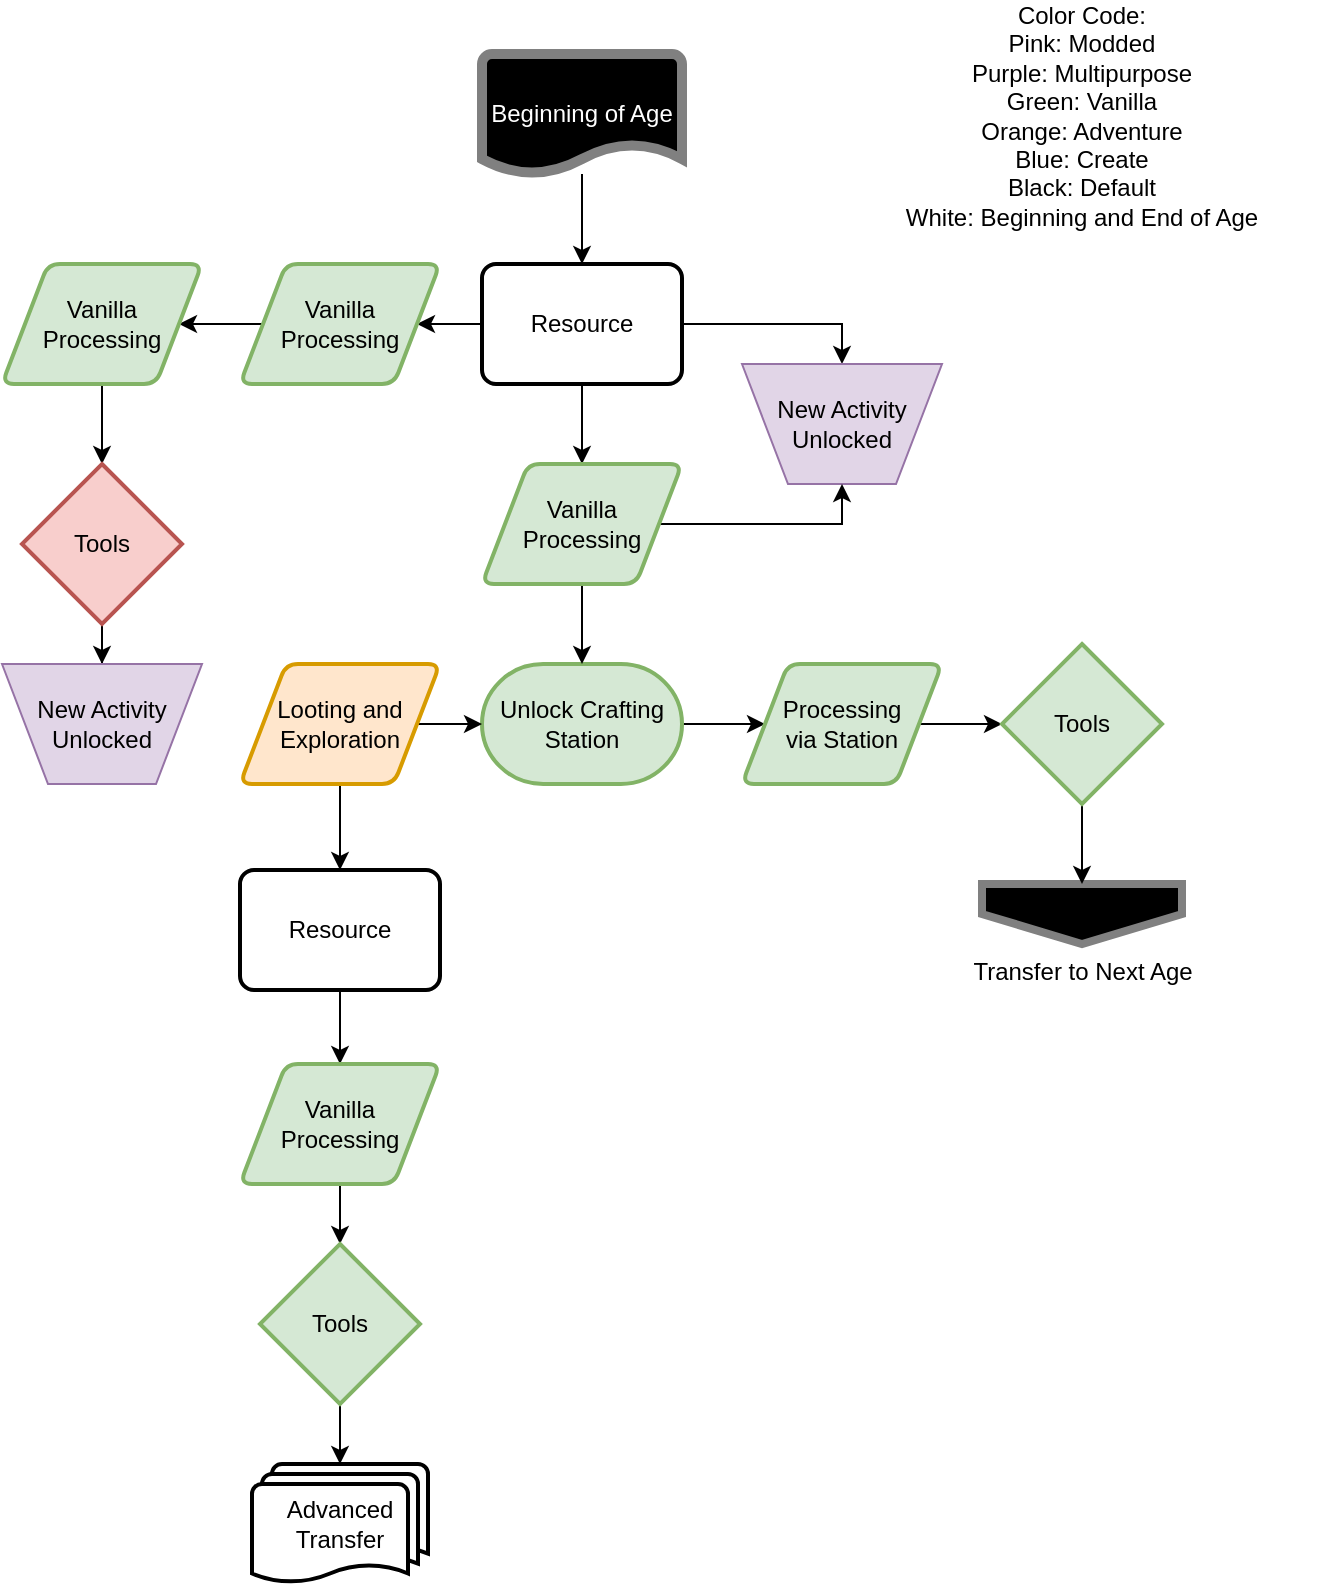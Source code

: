 <mxfile version="21.6.2" type="github" pages="7">
  <diagram id="jrwpJjfteTBtRHEWPzPA" name="Ruleset">
    <mxGraphModel dx="2215" dy="786" grid="1" gridSize="10" guides="1" tooltips="1" connect="1" arrows="1" fold="1" page="1" pageScale="1" pageWidth="850" pageHeight="1100" math="0" shadow="0">
      <root>
        <mxCell id="0" />
        <mxCell id="1" parent="0" />
        <mxCell id="yr818Em0JYh-j9DhfWbW-4" value="" style="edgeStyle=orthogonalEdgeStyle;rounded=0;orthogonalLoop=1;jettySize=auto;html=1;" parent="1" source="kn7PD-53Ynr1DFzxw3J9-1" target="yr818Em0JYh-j9DhfWbW-1" edge="1">
          <mxGeometry relative="1" as="geometry" />
        </mxCell>
        <mxCell id="yr818Em0JYh-j9DhfWbW-11" style="edgeStyle=orthogonalEdgeStyle;rounded=0;orthogonalLoop=1;jettySize=auto;html=1;entryX=0.5;entryY=0;entryDx=0;entryDy=0;" parent="1" source="kn7PD-53Ynr1DFzxw3J9-1" target="2mQaMntXSBWOOU5jBL3F-1" edge="1">
          <mxGeometry relative="1" as="geometry" />
        </mxCell>
        <mxCell id="CScfJ1ghl-95gO0qPuHC-3" style="edgeStyle=orthogonalEdgeStyle;rounded=0;orthogonalLoop=1;jettySize=auto;html=1;exitX=0;exitY=0.5;exitDx=0;exitDy=0;entryX=1;entryY=0.5;entryDx=0;entryDy=0;" parent="1" source="kn7PD-53Ynr1DFzxw3J9-1" target="CScfJ1ghl-95gO0qPuHC-2" edge="1">
          <mxGeometry relative="1" as="geometry" />
        </mxCell>
        <mxCell id="kn7PD-53Ynr1DFzxw3J9-1" value="Resource" style="rounded=1;whiteSpace=wrap;html=1;absoluteArcSize=1;arcSize=14;strokeWidth=2;" parent="1" vertex="1">
          <mxGeometry x="50" y="140" width="100" height="60" as="geometry" />
        </mxCell>
        <mxCell id="s8UntD37v0S1v3NfBxwZ-2" style="edgeStyle=orthogonalEdgeStyle;rounded=0;orthogonalLoop=1;jettySize=auto;html=1;" parent="1" source="hqtLyXIOB-26WxpZOX00-5" target="kn7PD-53Ynr1DFzxw3J9-1" edge="1">
          <mxGeometry relative="1" as="geometry" />
        </mxCell>
        <mxCell id="hqtLyXIOB-26WxpZOX00-5" value="Beginning of Age" style="strokeWidth=5;html=1;shape=mxgraph.flowchart.document2;whiteSpace=wrap;size=0.25;fillColor=#000000;strokeColor=#808080;fontColor=#FFFFFF;" parent="1" vertex="1">
          <mxGeometry x="50" y="35" width="100" height="60" as="geometry" />
        </mxCell>
        <mxCell id="s8UntD37v0S1v3NfBxwZ-1" value="Transfer to Next Age" style="verticalLabelPosition=bottom;verticalAlign=top;html=1;shape=offPageConnector;rounded=0;size=0.5;fillColor=#000000;strokeColor=#808080;strokeWidth=4;" parent="1" vertex="1">
          <mxGeometry x="300" y="450" width="100" height="30" as="geometry" />
        </mxCell>
        <mxCell id="yr818Em0JYh-j9DhfWbW-7" value="" style="edgeStyle=orthogonalEdgeStyle;rounded=0;orthogonalLoop=1;jettySize=auto;html=1;" parent="1" source="4rWX3KUOFH1uNvAEdd1c-1" target="yr818Em0JYh-j9DhfWbW-2" edge="1">
          <mxGeometry relative="1" as="geometry" />
        </mxCell>
        <mxCell id="4rWX3KUOFH1uNvAEdd1c-1" value="Unlock Crafting&lt;br&gt;Station" style="strokeWidth=2;html=1;shape=mxgraph.flowchart.terminator;whiteSpace=wrap;fillColor=#d5e8d4;strokeColor=#82b366;" parent="1" vertex="1">
          <mxGeometry x="50" y="340" width="100" height="60" as="geometry" />
        </mxCell>
        <mxCell id="15wN_CXoDOy8hIh3Y5kX-2" value="" style="edgeStyle=orthogonalEdgeStyle;rounded=0;orthogonalLoop=1;jettySize=auto;html=1;" parent="1" source="4rWX3KUOFH1uNvAEdd1c-10" target="15wN_CXoDOy8hIh3Y5kX-1" edge="1">
          <mxGeometry relative="1" as="geometry" />
        </mxCell>
        <mxCell id="4rWX3KUOFH1uNvAEdd1c-10" value="Resource" style="rounded=1;whiteSpace=wrap;html=1;absoluteArcSize=1;arcSize=14;strokeWidth=2;" parent="1" vertex="1">
          <mxGeometry x="-71" y="443" width="100" height="60" as="geometry" />
        </mxCell>
        <mxCell id="2mQaMntXSBWOOU5jBL3F-1" value="New Activity&lt;br&gt;Unlocked" style="verticalLabelPosition=middle;verticalAlign=middle;html=1;shape=trapezoid;perimeter=trapezoidPerimeter;whiteSpace=wrap;size=0.23;arcSize=10;flipV=1;labelPosition=center;align=center;fillColor=#e1d5e7;strokeColor=#9673a6;" parent="1" vertex="1">
          <mxGeometry x="180" y="190" width="100" height="60" as="geometry" />
        </mxCell>
        <mxCell id="yr818Em0JYh-j9DhfWbW-5" value="" style="edgeStyle=orthogonalEdgeStyle;rounded=0;orthogonalLoop=1;jettySize=auto;html=1;" parent="1" source="yr818Em0JYh-j9DhfWbW-1" target="4rWX3KUOFH1uNvAEdd1c-1" edge="1">
          <mxGeometry relative="1" as="geometry" />
        </mxCell>
        <mxCell id="yr818Em0JYh-j9DhfWbW-12" style="edgeStyle=orthogonalEdgeStyle;rounded=0;orthogonalLoop=1;jettySize=auto;html=1;entryX=0.5;entryY=1;entryDx=0;entryDy=0;" parent="1" source="yr818Em0JYh-j9DhfWbW-1" target="2mQaMntXSBWOOU5jBL3F-1" edge="1">
          <mxGeometry relative="1" as="geometry" />
        </mxCell>
        <mxCell id="yr818Em0JYh-j9DhfWbW-1" value="Vanilla&lt;br&gt;Processing" style="shape=parallelogram;html=1;strokeWidth=2;perimeter=parallelogramPerimeter;whiteSpace=wrap;rounded=1;arcSize=12;size=0.23;fillColor=#d5e8d4;strokeColor=#82b366;" parent="1" vertex="1">
          <mxGeometry x="50" y="240" width="100" height="60" as="geometry" />
        </mxCell>
        <mxCell id="yr818Em0JYh-j9DhfWbW-9" value="" style="edgeStyle=orthogonalEdgeStyle;rounded=0;orthogonalLoop=1;jettySize=auto;html=1;" parent="1" source="yr818Em0JYh-j9DhfWbW-2" target="yr818Em0JYh-j9DhfWbW-8" edge="1">
          <mxGeometry relative="1" as="geometry" />
        </mxCell>
        <mxCell id="yr818Em0JYh-j9DhfWbW-2" value="Processing&lt;br&gt;via Station" style="shape=parallelogram;html=1;strokeWidth=2;perimeter=parallelogramPerimeter;whiteSpace=wrap;rounded=1;arcSize=12;size=0.23;fillColor=#d5e8d4;strokeColor=#82b366;" parent="1" vertex="1">
          <mxGeometry x="180" y="340" width="100" height="60" as="geometry" />
        </mxCell>
        <mxCell id="yr818Em0JYh-j9DhfWbW-13" style="edgeStyle=orthogonalEdgeStyle;rounded=0;orthogonalLoop=1;jettySize=auto;html=1;exitX=1;exitY=0.5;exitDx=0;exitDy=0;" parent="1" source="yr818Em0JYh-j9DhfWbW-3" target="4rWX3KUOFH1uNvAEdd1c-1" edge="1">
          <mxGeometry relative="1" as="geometry" />
        </mxCell>
        <mxCell id="yr818Em0JYh-j9DhfWbW-15" value="" style="edgeStyle=orthogonalEdgeStyle;rounded=0;orthogonalLoop=1;jettySize=auto;html=1;" parent="1" source="yr818Em0JYh-j9DhfWbW-3" target="4rWX3KUOFH1uNvAEdd1c-10" edge="1">
          <mxGeometry relative="1" as="geometry" />
        </mxCell>
        <mxCell id="yr818Em0JYh-j9DhfWbW-3" value="Looting and&lt;br&gt;Exploration" style="shape=parallelogram;html=1;strokeWidth=2;perimeter=parallelogramPerimeter;whiteSpace=wrap;rounded=1;arcSize=12;size=0.23;fillColor=#ffe6cc;strokeColor=#d79b00;" parent="1" vertex="1">
          <mxGeometry x="-71" y="340" width="100" height="60" as="geometry" />
        </mxCell>
        <mxCell id="yr818Em0JYh-j9DhfWbW-14" value="" style="edgeStyle=orthogonalEdgeStyle;rounded=0;orthogonalLoop=1;jettySize=auto;html=1;" parent="1" source="yr818Em0JYh-j9DhfWbW-8" target="s8UntD37v0S1v3NfBxwZ-1" edge="1">
          <mxGeometry relative="1" as="geometry" />
        </mxCell>
        <mxCell id="yr818Em0JYh-j9DhfWbW-8" value="Tools" style="strokeWidth=2;html=1;shape=mxgraph.flowchart.decision;whiteSpace=wrap;fillColor=#d5e8d4;strokeColor=#82b366;" parent="1" vertex="1">
          <mxGeometry x="310" y="330" width="80" height="80" as="geometry" />
        </mxCell>
        <mxCell id="15wN_CXoDOy8hIh3Y5kX-4" value="" style="edgeStyle=orthogonalEdgeStyle;rounded=0;orthogonalLoop=1;jettySize=auto;html=1;" parent="1" source="15wN_CXoDOy8hIh3Y5kX-1" target="15wN_CXoDOy8hIh3Y5kX-3" edge="1">
          <mxGeometry relative="1" as="geometry" />
        </mxCell>
        <mxCell id="15wN_CXoDOy8hIh3Y5kX-1" value="Vanilla&lt;br&gt;Processing" style="shape=parallelogram;html=1;strokeWidth=2;perimeter=parallelogramPerimeter;whiteSpace=wrap;rounded=1;arcSize=12;size=0.23;fillColor=#d5e8d4;strokeColor=#82b366;" parent="1" vertex="1">
          <mxGeometry x="-71" y="540" width="100" height="60" as="geometry" />
        </mxCell>
        <mxCell id="15wN_CXoDOy8hIh3Y5kX-9" value="" style="edgeStyle=orthogonalEdgeStyle;rounded=0;orthogonalLoop=1;jettySize=auto;html=1;" parent="1" source="15wN_CXoDOy8hIh3Y5kX-3" target="15wN_CXoDOy8hIh3Y5kX-6" edge="1">
          <mxGeometry relative="1" as="geometry" />
        </mxCell>
        <mxCell id="15wN_CXoDOy8hIh3Y5kX-3" value="Tools" style="strokeWidth=2;html=1;shape=mxgraph.flowchart.decision;whiteSpace=wrap;fillColor=#d5e8d4;strokeColor=#82b366;" parent="1" vertex="1">
          <mxGeometry x="-61" y="630" width="80" height="80" as="geometry" />
        </mxCell>
        <mxCell id="15wN_CXoDOy8hIh3Y5kX-6" value="Advanced&lt;br&gt;Transfer" style="strokeWidth=2;html=1;shape=mxgraph.flowchart.multi-document;whiteSpace=wrap;" parent="1" vertex="1">
          <mxGeometry x="-65" y="740" width="88" height="60" as="geometry" />
        </mxCell>
        <mxCell id="CScfJ1ghl-95gO0qPuHC-8" style="edgeStyle=orthogonalEdgeStyle;rounded=0;orthogonalLoop=1;jettySize=auto;html=1;exitX=0;exitY=0.5;exitDx=0;exitDy=0;" parent="1" source="CScfJ1ghl-95gO0qPuHC-2" target="CScfJ1ghl-95gO0qPuHC-7" edge="1">
          <mxGeometry relative="1" as="geometry" />
        </mxCell>
        <mxCell id="CScfJ1ghl-95gO0qPuHC-2" value="Vanilla&lt;br&gt;Processing" style="shape=parallelogram;html=1;strokeWidth=2;perimeter=parallelogramPerimeter;whiteSpace=wrap;rounded=1;arcSize=12;size=0.23;fillColor=#d5e8d4;strokeColor=#82b366;" parent="1" vertex="1">
          <mxGeometry x="-71" y="140" width="100" height="60" as="geometry" />
        </mxCell>
        <mxCell id="CScfJ1ghl-95gO0qPuHC-12" value="" style="edgeStyle=orthogonalEdgeStyle;rounded=0;orthogonalLoop=1;jettySize=auto;html=1;" parent="1" source="CScfJ1ghl-95gO0qPuHC-7" edge="1">
          <mxGeometry relative="1" as="geometry">
            <mxPoint x="-140" y="240" as="targetPoint" />
          </mxGeometry>
        </mxCell>
        <mxCell id="CScfJ1ghl-95gO0qPuHC-7" value="Vanilla&lt;br&gt;Processing" style="shape=parallelogram;html=1;strokeWidth=2;perimeter=parallelogramPerimeter;whiteSpace=wrap;rounded=1;arcSize=12;size=0.23;fillColor=#d5e8d4;strokeColor=#82b366;" parent="1" vertex="1">
          <mxGeometry x="-190" y="140" width="100" height="60" as="geometry" />
        </mxCell>
        <mxCell id="CScfJ1ghl-95gO0qPuHC-16" style="edgeStyle=orthogonalEdgeStyle;rounded=0;orthogonalLoop=1;jettySize=auto;html=1;exitX=0.5;exitY=1;exitDx=0;exitDy=0;exitPerimeter=0;" parent="1" source="CScfJ1ghl-95gO0qPuHC-13" target="CScfJ1ghl-95gO0qPuHC-15" edge="1">
          <mxGeometry relative="1" as="geometry" />
        </mxCell>
        <mxCell id="CScfJ1ghl-95gO0qPuHC-13" value="Tools" style="strokeWidth=2;html=1;shape=mxgraph.flowchart.decision;whiteSpace=wrap;fillColor=#f8cecc;strokeColor=#b85450;" parent="1" vertex="1">
          <mxGeometry x="-180" y="240" width="80" height="80" as="geometry" />
        </mxCell>
        <mxCell id="CScfJ1ghl-95gO0qPuHC-15" value="New Activity&lt;br&gt;Unlocked" style="verticalLabelPosition=middle;verticalAlign=middle;html=1;shape=trapezoid;perimeter=trapezoidPerimeter;whiteSpace=wrap;size=0.23;arcSize=10;flipV=1;labelPosition=center;align=center;fillColor=#e1d5e7;strokeColor=#9673a6;" parent="1" vertex="1">
          <mxGeometry x="-190" y="340" width="100" height="60" as="geometry" />
        </mxCell>
        <mxCell id="YTFsh7ZNV5Eh7L7PsPIa-1" value="Color Code:&lt;br&gt;Pink: Modded&lt;br&gt;Purple: Multipurpose&lt;br&gt;Green: Vanilla&lt;br&gt;Orange: Adventure&lt;br&gt;Blue: Create&lt;br&gt;Black: Default&lt;br&gt;White: Beginning and End of Age" style="text;html=1;strokeColor=none;fillColor=none;align=center;verticalAlign=middle;whiteSpace=wrap;rounded=0;" vertex="1" parent="1">
          <mxGeometry x="230" y="51" width="240" height="30" as="geometry" />
        </mxCell>
      </root>
    </mxGraphModel>
  </diagram>
  <diagram name="Example" id="VDg8vBcqdKLpyeTQLxWP">
    <mxGraphModel dx="1942" dy="629" grid="1" gridSize="10" guides="1" tooltips="1" connect="1" arrows="1" fold="1" page="1" pageScale="1" pageWidth="850" pageHeight="1100" math="0" shadow="0">
      <root>
        <mxCell id="Fq_v1sztbsxoybZ-IFye-0" />
        <mxCell id="Fq_v1sztbsxoybZ-IFye-1" parent="Fq_v1sztbsxoybZ-IFye-0" />
        <mxCell id="Fq_v1sztbsxoybZ-IFye-2" value="" style="edgeStyle=orthogonalEdgeStyle;rounded=0;orthogonalLoop=1;jettySize=auto;html=1;" parent="Fq_v1sztbsxoybZ-IFye-1" source="Fq_v1sztbsxoybZ-IFye-5" target="Fq_v1sztbsxoybZ-IFye-17" edge="1">
          <mxGeometry relative="1" as="geometry" />
        </mxCell>
        <mxCell id="Fq_v1sztbsxoybZ-IFye-3" style="edgeStyle=orthogonalEdgeStyle;rounded=0;orthogonalLoop=1;jettySize=auto;html=1;entryX=0.5;entryY=0;entryDx=0;entryDy=0;" parent="Fq_v1sztbsxoybZ-IFye-1" source="Fq_v1sztbsxoybZ-IFye-5" target="Fq_v1sztbsxoybZ-IFye-14" edge="1">
          <mxGeometry relative="1" as="geometry" />
        </mxCell>
        <mxCell id="Fq_v1sztbsxoybZ-IFye-4" style="edgeStyle=orthogonalEdgeStyle;rounded=0;orthogonalLoop=1;jettySize=auto;html=1;exitX=0;exitY=0.5;exitDx=0;exitDy=0;entryX=1;entryY=0.5;entryDx=0;entryDy=0;" parent="Fq_v1sztbsxoybZ-IFye-1" source="Fq_v1sztbsxoybZ-IFye-5" target="Fq_v1sztbsxoybZ-IFye-31" edge="1">
          <mxGeometry relative="1" as="geometry" />
        </mxCell>
        <mxCell id="Fq_v1sztbsxoybZ-IFye-5" value="Fist" style="rounded=1;whiteSpace=wrap;html=1;absoluteArcSize=1;arcSize=14;strokeWidth=2;" parent="Fq_v1sztbsxoybZ-IFye-1" vertex="1">
          <mxGeometry x="50" y="140" width="100" height="60" as="geometry" />
        </mxCell>
        <mxCell id="Fq_v1sztbsxoybZ-IFye-6" style="edgeStyle=orthogonalEdgeStyle;rounded=0;orthogonalLoop=1;jettySize=auto;html=1;" parent="Fq_v1sztbsxoybZ-IFye-1" source="Fq_v1sztbsxoybZ-IFye-7" target="Fq_v1sztbsxoybZ-IFye-5" edge="1">
          <mxGeometry relative="1" as="geometry" />
        </mxCell>
        <mxCell id="Fq_v1sztbsxoybZ-IFye-7" value="Primal Age" style="strokeWidth=5;html=1;shape=mxgraph.flowchart.document2;whiteSpace=wrap;size=0.25;fillColor=#000000;strokeColor=#808080;fontColor=#FFFFFF;" parent="Fq_v1sztbsxoybZ-IFye-1" vertex="1">
          <mxGeometry x="50" y="35" width="100" height="60" as="geometry" />
        </mxCell>
        <mxCell id="Fq_v1sztbsxoybZ-IFye-8" value="Wood Age" style="verticalLabelPosition=bottom;verticalAlign=top;html=1;shape=offPageConnector;rounded=0;size=0.5;fillColor=#000000;strokeColor=#808080;strokeWidth=5;" parent="Fq_v1sztbsxoybZ-IFye-1" vertex="1">
          <mxGeometry x="300" y="450" width="100" height="30" as="geometry" />
        </mxCell>
        <mxCell id="Fq_v1sztbsxoybZ-IFye-9" value="" style="edgeStyle=orthogonalEdgeStyle;rounded=0;orthogonalLoop=1;jettySize=auto;html=1;" parent="Fq_v1sztbsxoybZ-IFye-1" source="Fq_v1sztbsxoybZ-IFye-10" target="Fq_v1sztbsxoybZ-IFye-19" edge="1">
          <mxGeometry relative="1" as="geometry" />
        </mxCell>
        <mxCell id="Fq_v1sztbsxoybZ-IFye-10" value="Crafting Table&lt;br&gt;[CT]" style="strokeWidth=2;html=1;shape=mxgraph.flowchart.terminator;whiteSpace=wrap;fillColor=#d5e8d4;strokeColor=#82b366;" parent="Fq_v1sztbsxoybZ-IFye-1" vertex="1">
          <mxGeometry x="50" y="340" width="100" height="60" as="geometry" />
        </mxCell>
        <mxCell id="Fq_v1sztbsxoybZ-IFye-11" value="Color Code:&lt;br&gt;Pink: Modded&lt;br&gt;Purple: Multipurpose&lt;br&gt;Green: Vanilla&lt;br&gt;Orange: Adventure&lt;br&gt;Blue: Create&lt;br&gt;Black: Default&lt;br&gt;White: Beginning and End of Age" style="text;html=1;strokeColor=none;fillColor=none;align=center;verticalAlign=middle;whiteSpace=wrap;rounded=0;" parent="Fq_v1sztbsxoybZ-IFye-1" vertex="1">
          <mxGeometry x="230" y="51" width="240" height="30" as="geometry" />
        </mxCell>
        <mxCell id="ZvJobrNapb_K0r8-zyvN-1" style="edgeStyle=orthogonalEdgeStyle;rounded=0;orthogonalLoop=1;jettySize=auto;html=1;exitX=0.5;exitY=1;exitDx=0;exitDy=0;" parent="Fq_v1sztbsxoybZ-IFye-1" source="Fq_v1sztbsxoybZ-IFye-13" target="ZvJobrNapb_K0r8-zyvN-0" edge="1">
          <mxGeometry relative="1" as="geometry" />
        </mxCell>
        <mxCell id="B5X2WSICM5kO1mwGEDNH-1" style="edgeStyle=orthogonalEdgeStyle;rounded=0;orthogonalLoop=1;jettySize=auto;html=1;exitX=0.5;exitY=1;exitDx=0;exitDy=0;entryX=0.5;entryY=0;entryDx=0;entryDy=0;" parent="Fq_v1sztbsxoybZ-IFye-1" source="Fq_v1sztbsxoybZ-IFye-13" target="Fq_v1sztbsxoybZ-IFye-26" edge="1">
          <mxGeometry relative="1" as="geometry" />
        </mxCell>
        <mxCell id="Fq_v1sztbsxoybZ-IFye-13" value="Iron Ingot" style="rounded=1;whiteSpace=wrap;html=1;absoluteArcSize=1;arcSize=14;strokeWidth=2;" parent="Fq_v1sztbsxoybZ-IFye-1" vertex="1">
          <mxGeometry x="-70.5" y="440" width="100" height="60" as="geometry" />
        </mxCell>
        <mxCell id="Fq_v1sztbsxoybZ-IFye-14" value="Building" style="verticalLabelPosition=middle;verticalAlign=middle;html=1;shape=trapezoid;perimeter=trapezoidPerimeter;whiteSpace=wrap;size=0.23;arcSize=10;flipV=1;labelPosition=center;align=center;fillColor=#e1d5e7;strokeColor=#9673a6;" parent="Fq_v1sztbsxoybZ-IFye-1" vertex="1">
          <mxGeometry x="180" y="190" width="100" height="60" as="geometry" />
        </mxCell>
        <mxCell id="Fq_v1sztbsxoybZ-IFye-15" value="" style="edgeStyle=orthogonalEdgeStyle;rounded=0;orthogonalLoop=1;jettySize=auto;html=1;" parent="Fq_v1sztbsxoybZ-IFye-1" source="Fq_v1sztbsxoybZ-IFye-17" target="Fq_v1sztbsxoybZ-IFye-10" edge="1">
          <mxGeometry relative="1" as="geometry" />
        </mxCell>
        <mxCell id="Fq_v1sztbsxoybZ-IFye-16" style="edgeStyle=orthogonalEdgeStyle;rounded=0;orthogonalLoop=1;jettySize=auto;html=1;entryX=0.5;entryY=1;entryDx=0;entryDy=0;" parent="Fq_v1sztbsxoybZ-IFye-1" source="Fq_v1sztbsxoybZ-IFye-17" target="Fq_v1sztbsxoybZ-IFye-14" edge="1">
          <mxGeometry relative="1" as="geometry" />
        </mxCell>
        <mxCell id="Fq_v1sztbsxoybZ-IFye-17" value="Mining Tree" style="shape=parallelogram;html=1;strokeWidth=2;perimeter=parallelogramPerimeter;whiteSpace=wrap;rounded=1;arcSize=12;size=0.23;fillColor=#d5e8d4;strokeColor=#82b366;" parent="Fq_v1sztbsxoybZ-IFye-1" vertex="1">
          <mxGeometry x="50" y="240" width="100" height="60" as="geometry" />
        </mxCell>
        <mxCell id="Fq_v1sztbsxoybZ-IFye-18" value="" style="edgeStyle=orthogonalEdgeStyle;rounded=0;orthogonalLoop=1;jettySize=auto;html=1;" parent="Fq_v1sztbsxoybZ-IFye-1" source="Fq_v1sztbsxoybZ-IFye-19" target="Fq_v1sztbsxoybZ-IFye-24" edge="1">
          <mxGeometry relative="1" as="geometry" />
        </mxCell>
        <mxCell id="Fq_v1sztbsxoybZ-IFye-19" value="Crafting" style="shape=parallelogram;html=1;strokeWidth=2;perimeter=parallelogramPerimeter;whiteSpace=wrap;rounded=1;arcSize=12;size=0.23;fillColor=#d5e8d4;strokeColor=#82b366;" parent="Fq_v1sztbsxoybZ-IFye-1" vertex="1">
          <mxGeometry x="180" y="340" width="100" height="60" as="geometry" />
        </mxCell>
        <mxCell id="Fq_v1sztbsxoybZ-IFye-20" style="edgeStyle=orthogonalEdgeStyle;rounded=0;orthogonalLoop=1;jettySize=auto;html=1;exitX=1;exitY=0.5;exitDx=0;exitDy=0;" parent="Fq_v1sztbsxoybZ-IFye-1" source="Fq_v1sztbsxoybZ-IFye-22" target="Fq_v1sztbsxoybZ-IFye-10" edge="1">
          <mxGeometry relative="1" as="geometry" />
        </mxCell>
        <mxCell id="Fq_v1sztbsxoybZ-IFye-21" value="" style="edgeStyle=orthogonalEdgeStyle;rounded=0;orthogonalLoop=1;jettySize=auto;html=1;" parent="Fq_v1sztbsxoybZ-IFye-1" source="Fq_v1sztbsxoybZ-IFye-22" target="Fq_v1sztbsxoybZ-IFye-13" edge="1">
          <mxGeometry relative="1" as="geometry" />
        </mxCell>
        <mxCell id="Fq_v1sztbsxoybZ-IFye-22" value="Looting and&lt;br&gt;Exploration" style="shape=parallelogram;html=1;strokeWidth=2;perimeter=parallelogramPerimeter;whiteSpace=wrap;rounded=1;arcSize=12;size=0.23;fillColor=#ffe6cc;strokeColor=#d79b00;" parent="Fq_v1sztbsxoybZ-IFye-1" vertex="1">
          <mxGeometry x="-71" y="340" width="100" height="60" as="geometry" />
        </mxCell>
        <mxCell id="Fq_v1sztbsxoybZ-IFye-23" value="" style="edgeStyle=orthogonalEdgeStyle;rounded=0;orthogonalLoop=1;jettySize=auto;html=1;" parent="Fq_v1sztbsxoybZ-IFye-1" source="Fq_v1sztbsxoybZ-IFye-24" target="Fq_v1sztbsxoybZ-IFye-8" edge="1">
          <mxGeometry relative="1" as="geometry" />
        </mxCell>
        <mxCell id="Fq_v1sztbsxoybZ-IFye-24" value="Wooden&lt;br&gt;Tools" style="strokeWidth=2;html=1;shape=mxgraph.flowchart.decision;whiteSpace=wrap;fillColor=#d5e8d4;strokeColor=#82b366;" parent="Fq_v1sztbsxoybZ-IFye-1" vertex="1">
          <mxGeometry x="310" y="330" width="80" height="80" as="geometry" />
        </mxCell>
        <mxCell id="Fq_v1sztbsxoybZ-IFye-25" value="" style="edgeStyle=orthogonalEdgeStyle;rounded=0;orthogonalLoop=1;jettySize=auto;html=1;" parent="Fq_v1sztbsxoybZ-IFye-1" source="Fq_v1sztbsxoybZ-IFye-26" target="Fq_v1sztbsxoybZ-IFye-28" edge="1">
          <mxGeometry relative="1" as="geometry" />
        </mxCell>
        <mxCell id="Fq_v1sztbsxoybZ-IFye-26" value="Crafting" style="shape=parallelogram;html=1;strokeWidth=2;perimeter=parallelogramPerimeter;whiteSpace=wrap;rounded=1;arcSize=12;size=0.23;fillColor=#d5e8d4;strokeColor=#82b366;" parent="Fq_v1sztbsxoybZ-IFye-1" vertex="1">
          <mxGeometry x="-139" y="550" width="100" height="60" as="geometry" />
        </mxCell>
        <mxCell id="Fq_v1sztbsxoybZ-IFye-27" value="" style="edgeStyle=orthogonalEdgeStyle;rounded=0;orthogonalLoop=1;jettySize=auto;html=1;" parent="Fq_v1sztbsxoybZ-IFye-1" source="Fq_v1sztbsxoybZ-IFye-28" target="Fq_v1sztbsxoybZ-IFye-29" edge="1">
          <mxGeometry relative="1" as="geometry" />
        </mxCell>
        <mxCell id="Fq_v1sztbsxoybZ-IFye-28" value="Iron&lt;br&gt;Bucket" style="strokeWidth=2;html=1;shape=mxgraph.flowchart.decision;whiteSpace=wrap;fillColor=#d5e8d4;strokeColor=#82b366;" parent="Fq_v1sztbsxoybZ-IFye-1" vertex="1">
          <mxGeometry x="-60" y="637" width="80" height="80" as="geometry" />
        </mxCell>
        <mxCell id="Fq_v1sztbsxoybZ-IFye-29" value="Iron Age" style="strokeWidth=2;html=1;shape=mxgraph.flowchart.multi-document;whiteSpace=wrap;" parent="Fq_v1sztbsxoybZ-IFye-1" vertex="1">
          <mxGeometry x="-64" y="747" width="88" height="60" as="geometry" />
        </mxCell>
        <mxCell id="b_NyY_i1yRP5jPYVfnyO-0" style="edgeStyle=orthogonalEdgeStyle;rounded=0;orthogonalLoop=1;jettySize=auto;html=1;exitX=0;exitY=0.5;exitDx=0;exitDy=0;entryX=1;entryY=0.5;entryDx=0;entryDy=0;" parent="Fq_v1sztbsxoybZ-IFye-1" source="Fq_v1sztbsxoybZ-IFye-31" target="Fq_v1sztbsxoybZ-IFye-33" edge="1">
          <mxGeometry relative="1" as="geometry" />
        </mxCell>
        <mxCell id="Fq_v1sztbsxoybZ-IFye-31" value="Sifting&lt;br&gt;for Flint" style="shape=parallelogram;html=1;strokeWidth=2;perimeter=parallelogramPerimeter;whiteSpace=wrap;rounded=1;arcSize=12;size=0.23;fillColor=#d5e8d4;strokeColor=#82b366;" parent="Fq_v1sztbsxoybZ-IFye-1" vertex="1">
          <mxGeometry x="-71" y="140" width="100" height="60" as="geometry" />
        </mxCell>
        <mxCell id="Fq_v1sztbsxoybZ-IFye-32" value="" style="edgeStyle=orthogonalEdgeStyle;rounded=0;orthogonalLoop=1;jettySize=auto;html=1;" parent="Fq_v1sztbsxoybZ-IFye-1" source="Fq_v1sztbsxoybZ-IFye-33" edge="1">
          <mxGeometry relative="1" as="geometry">
            <mxPoint x="-140" y="240" as="targetPoint" />
          </mxGeometry>
        </mxCell>
        <mxCell id="Fq_v1sztbsxoybZ-IFye-33" value="Craft via&lt;br&gt;Inventory" style="shape=parallelogram;html=1;strokeWidth=2;perimeter=parallelogramPerimeter;whiteSpace=wrap;rounded=1;arcSize=12;size=0.23;fillColor=#d5e8d4;strokeColor=#82b366;" parent="Fq_v1sztbsxoybZ-IFye-1" vertex="1">
          <mxGeometry x="-190" y="140" width="100" height="60" as="geometry" />
        </mxCell>
        <mxCell id="Fq_v1sztbsxoybZ-IFye-34" style="edgeStyle=orthogonalEdgeStyle;rounded=0;orthogonalLoop=1;jettySize=auto;html=1;exitX=0.5;exitY=1;exitDx=0;exitDy=0;exitPerimeter=0;" parent="Fq_v1sztbsxoybZ-IFye-1" source="Fq_v1sztbsxoybZ-IFye-35" target="Fq_v1sztbsxoybZ-IFye-36" edge="1">
          <mxGeometry relative="1" as="geometry" />
        </mxCell>
        <mxCell id="Fq_v1sztbsxoybZ-IFye-35" value="Flint Knife" style="strokeWidth=2;html=1;shape=mxgraph.flowchart.decision;whiteSpace=wrap;fillColor=#f8cecc;strokeColor=#b85450;" parent="Fq_v1sztbsxoybZ-IFye-1" vertex="1">
          <mxGeometry x="-180" y="240" width="80" height="80" as="geometry" />
        </mxCell>
        <mxCell id="Fq_v1sztbsxoybZ-IFye-36" value="Scavenging" style="verticalLabelPosition=middle;verticalAlign=middle;html=1;shape=trapezoid;perimeter=trapezoidPerimeter;whiteSpace=wrap;size=0.23;arcSize=10;flipV=1;labelPosition=center;align=center;fillColor=#f8cecc;strokeColor=#b85450;" parent="Fq_v1sztbsxoybZ-IFye-1" vertex="1">
          <mxGeometry x="-190" y="340" width="100" height="60" as="geometry" />
        </mxCell>
        <mxCell id="ZvJobrNapb_K0r8-zyvN-2" style="edgeStyle=orthogonalEdgeStyle;rounded=0;orthogonalLoop=1;jettySize=auto;html=1;exitX=0.5;exitY=1;exitDx=0;exitDy=0;" parent="Fq_v1sztbsxoybZ-IFye-1" source="ZvJobrNapb_K0r8-zyvN-0" target="Fq_v1sztbsxoybZ-IFye-28" edge="1">
          <mxGeometry relative="1" as="geometry">
            <Array as="points">
              <mxPoint x="51" y="627" />
              <mxPoint x="-19" y="627" />
              <mxPoint x="-19" y="617" />
              <mxPoint x="-20" y="617" />
            </Array>
          </mxGeometry>
        </mxCell>
        <mxCell id="ZvJobrNapb_K0r8-zyvN-0" value="Automated&lt;br&gt;Crafting" style="shape=parallelogram;html=1;strokeWidth=2;perimeter=parallelogramPerimeter;whiteSpace=wrap;rounded=1;arcSize=12;size=0.23;fillColor=#dae8fc;strokeColor=#6c8ebf;" parent="Fq_v1sztbsxoybZ-IFye-1" vertex="1">
          <mxGeometry x="-2" y="550" width="100" height="60" as="geometry" />
        </mxCell>
      </root>
    </mxGraphModel>
  </diagram>
  <diagram id="C5RBs43oDa-KdzZeNtuy" name="Primal Age">
    <mxGraphModel dx="1919" dy="629" grid="1" gridSize="10" guides="1" tooltips="1" connect="1" arrows="1" fold="1" page="1" pageScale="1" pageWidth="827" pageHeight="1169" math="0" shadow="0">
      <root>
        <mxCell id="WIyWlLk6GJQsqaUBKTNV-0" />
        <mxCell id="WIyWlLk6GJQsqaUBKTNV-1" parent="WIyWlLk6GJQsqaUBKTNV-0" />
        <mxCell id="D7hvCLOvz3QUkJMCBXzu-0" value="" style="edgeStyle=orthogonalEdgeStyle;rounded=0;orthogonalLoop=1;jettySize=auto;html=1;" parent="WIyWlLk6GJQsqaUBKTNV-1" source="D7hvCLOvz3QUkJMCBXzu-3" target="D7hvCLOvz3QUkJMCBXzu-16" edge="1">
          <mxGeometry relative="1" as="geometry" />
        </mxCell>
        <mxCell id="D7hvCLOvz3QUkJMCBXzu-1" style="edgeStyle=orthogonalEdgeStyle;rounded=0;orthogonalLoop=1;jettySize=auto;html=1;entryX=0.5;entryY=0;entryDx=0;entryDy=0;" parent="WIyWlLk6GJQsqaUBKTNV-1" source="D7hvCLOvz3QUkJMCBXzu-3" target="D7hvCLOvz3QUkJMCBXzu-13" edge="1">
          <mxGeometry relative="1" as="geometry" />
        </mxCell>
        <mxCell id="D7hvCLOvz3QUkJMCBXzu-2" style="edgeStyle=orthogonalEdgeStyle;rounded=0;orthogonalLoop=1;jettySize=auto;html=1;exitX=0;exitY=0.5;exitDx=0;exitDy=0;entryX=1;entryY=0.5;entryDx=0;entryDy=0;" parent="WIyWlLk6GJQsqaUBKTNV-1" source="D7hvCLOvz3QUkJMCBXzu-3" target="D7hvCLOvz3QUkJMCBXzu-30" edge="1">
          <mxGeometry relative="1" as="geometry" />
        </mxCell>
        <mxCell id="NAcBA2WHmrA69ELBbMmZ-2" style="edgeStyle=orthogonalEdgeStyle;rounded=0;orthogonalLoop=1;jettySize=auto;html=1;exitX=1;exitY=0.5;exitDx=0;exitDy=0;" edge="1" parent="WIyWlLk6GJQsqaUBKTNV-1" source="D7hvCLOvz3QUkJMCBXzu-3" target="NAcBA2WHmrA69ELBbMmZ-1">
          <mxGeometry relative="1" as="geometry" />
        </mxCell>
        <mxCell id="D7hvCLOvz3QUkJMCBXzu-3" value="Fist" style="rounded=1;whiteSpace=wrap;html=1;absoluteArcSize=1;arcSize=14;strokeWidth=2;" parent="WIyWlLk6GJQsqaUBKTNV-1" vertex="1">
          <mxGeometry x="50" y="140" width="100" height="60" as="geometry" />
        </mxCell>
        <mxCell id="D7hvCLOvz3QUkJMCBXzu-4" style="edgeStyle=orthogonalEdgeStyle;rounded=0;orthogonalLoop=1;jettySize=auto;html=1;" parent="WIyWlLk6GJQsqaUBKTNV-1" source="D7hvCLOvz3QUkJMCBXzu-5" target="D7hvCLOvz3QUkJMCBXzu-3" edge="1">
          <mxGeometry relative="1" as="geometry" />
        </mxCell>
        <mxCell id="D7hvCLOvz3QUkJMCBXzu-5" value="Primal Age" style="strokeWidth=5;html=1;shape=mxgraph.flowchart.document2;whiteSpace=wrap;size=0.25;fillColor=#000000;strokeColor=#808080;fontColor=#FFFFFF;" parent="WIyWlLk6GJQsqaUBKTNV-1" vertex="1">
          <mxGeometry x="50" y="35" width="100" height="60" as="geometry" />
        </mxCell>
        <mxCell id="D7hvCLOvz3QUkJMCBXzu-6" value="Early Age" style="verticalLabelPosition=bottom;verticalAlign=top;html=1;shape=offPageConnector;rounded=0;size=0.5;fillColor=#000000;strokeColor=#808080;strokeWidth=5;" parent="WIyWlLk6GJQsqaUBKTNV-1" vertex="1">
          <mxGeometry x="50" y="660" width="100" height="30" as="geometry" />
        </mxCell>
        <mxCell id="D7hvCLOvz3QUkJMCBXzu-7" value="" style="edgeStyle=orthogonalEdgeStyle;rounded=0;orthogonalLoop=1;jettySize=auto;html=1;" parent="WIyWlLk6GJQsqaUBKTNV-1" source="D7hvCLOvz3QUkJMCBXzu-8" target="D7hvCLOvz3QUkJMCBXzu-18" edge="1">
          <mxGeometry relative="1" as="geometry" />
        </mxCell>
        <mxCell id="D7hvCLOvz3QUkJMCBXzu-8" value="Crafting Table&lt;br&gt;[Crafting]" style="strokeWidth=2;html=1;shape=mxgraph.flowchart.terminator;whiteSpace=wrap;fillColor=#d5e8d4;strokeColor=#82b366;" parent="WIyWlLk6GJQsqaUBKTNV-1" vertex="1">
          <mxGeometry x="50" y="340" width="100" height="60" as="geometry" />
        </mxCell>
        <mxCell id="D7hvCLOvz3QUkJMCBXzu-13" value="Building" style="verticalLabelPosition=middle;verticalAlign=middle;html=1;shape=trapezoid;perimeter=trapezoidPerimeter;whiteSpace=wrap;size=0.23;arcSize=10;flipV=1;labelPosition=center;align=center;fillColor=#e1d5e7;strokeColor=#9673a6;" parent="WIyWlLk6GJQsqaUBKTNV-1" vertex="1">
          <mxGeometry x="180" y="190" width="100" height="60" as="geometry" />
        </mxCell>
        <mxCell id="D7hvCLOvz3QUkJMCBXzu-14" value="" style="edgeStyle=orthogonalEdgeStyle;rounded=0;orthogonalLoop=1;jettySize=auto;html=1;" parent="WIyWlLk6GJQsqaUBKTNV-1" source="D7hvCLOvz3QUkJMCBXzu-16" target="D7hvCLOvz3QUkJMCBXzu-8" edge="1">
          <mxGeometry relative="1" as="geometry" />
        </mxCell>
        <mxCell id="D7hvCLOvz3QUkJMCBXzu-15" style="edgeStyle=orthogonalEdgeStyle;rounded=0;orthogonalLoop=1;jettySize=auto;html=1;entryX=0.5;entryY=1;entryDx=0;entryDy=0;" parent="WIyWlLk6GJQsqaUBKTNV-1" source="D7hvCLOvz3QUkJMCBXzu-16" target="D7hvCLOvz3QUkJMCBXzu-13" edge="1">
          <mxGeometry relative="1" as="geometry" />
        </mxCell>
        <mxCell id="UR5wIqG0LbxVo4AG8Sv4-0" style="edgeStyle=orthogonalEdgeStyle;rounded=0;orthogonalLoop=1;jettySize=auto;html=1;exitX=1;exitY=0.5;exitDx=0;exitDy=0;" parent="WIyWlLk6GJQsqaUBKTNV-1" source="D7hvCLOvz3QUkJMCBXzu-16" target="wirP_qILCHiCaDajSQlf-3" edge="1">
          <mxGeometry relative="1" as="geometry" />
        </mxCell>
        <mxCell id="D7hvCLOvz3QUkJMCBXzu-16" value="Mining via&lt;br&gt;Fist" style="shape=parallelogram;html=1;strokeWidth=2;perimeter=parallelogramPerimeter;whiteSpace=wrap;rounded=1;arcSize=12;size=0.23;fillColor=#d5e8d4;strokeColor=#82b366;" parent="WIyWlLk6GJQsqaUBKTNV-1" vertex="1">
          <mxGeometry x="50" y="240" width="100" height="60" as="geometry" />
        </mxCell>
        <mxCell id="D7hvCLOvz3QUkJMCBXzu-17" value="" style="edgeStyle=orthogonalEdgeStyle;rounded=0;orthogonalLoop=1;jettySize=auto;html=1;" parent="WIyWlLk6GJQsqaUBKTNV-1" source="D7hvCLOvz3QUkJMCBXzu-18" target="D7hvCLOvz3QUkJMCBXzu-23" edge="1">
          <mxGeometry relative="1" as="geometry" />
        </mxCell>
        <mxCell id="D7hvCLOvz3QUkJMCBXzu-18" value="Crafting" style="shape=parallelogram;html=1;strokeWidth=2;perimeter=parallelogramPerimeter;whiteSpace=wrap;rounded=1;arcSize=12;size=0.23;fillColor=#d5e8d4;strokeColor=#82b366;" parent="WIyWlLk6GJQsqaUBKTNV-1" vertex="1">
          <mxGeometry x="50" y="440" width="100" height="60" as="geometry" />
        </mxCell>
        <mxCell id="D7hvCLOvz3QUkJMCBXzu-22" value="" style="edgeStyle=orthogonalEdgeStyle;rounded=0;orthogonalLoop=1;jettySize=auto;html=1;" parent="WIyWlLk6GJQsqaUBKTNV-1" source="D7hvCLOvz3QUkJMCBXzu-23" target="D7hvCLOvz3QUkJMCBXzu-6" edge="1">
          <mxGeometry relative="1" as="geometry" />
        </mxCell>
        <mxCell id="D7hvCLOvz3QUkJMCBXzu-23" value="Wooden&lt;br&gt;Tools" style="strokeWidth=2;html=1;shape=mxgraph.flowchart.decision;whiteSpace=wrap;fillColor=#d5e8d4;strokeColor=#82b366;" parent="WIyWlLk6GJQsqaUBKTNV-1" vertex="1">
          <mxGeometry x="60" y="539.5" width="80" height="80" as="geometry" />
        </mxCell>
        <mxCell id="K0Ij4kv6gnHg1qhk-c3m-29" style="edgeStyle=orthogonalEdgeStyle;rounded=0;orthogonalLoop=1;jettySize=auto;html=1;exitX=0.5;exitY=1;exitDx=0;exitDy=0;" parent="WIyWlLk6GJQsqaUBKTNV-1" source="D7hvCLOvz3QUkJMCBXzu-30" target="D7hvCLOvz3QUkJMCBXzu-32" edge="1">
          <mxGeometry relative="1" as="geometry" />
        </mxCell>
        <mxCell id="D7hvCLOvz3QUkJMCBXzu-30" value="Sifting for&lt;br&gt;Flint" style="shape=parallelogram;html=1;strokeWidth=2;perimeter=parallelogramPerimeter;whiteSpace=wrap;rounded=1;arcSize=12;size=0.23;fillColor=#d5e8d4;strokeColor=#82b366;" parent="WIyWlLk6GJQsqaUBKTNV-1" vertex="1">
          <mxGeometry x="-80" y="140" width="99" height="60" as="geometry" />
        </mxCell>
        <mxCell id="K0Ij4kv6gnHg1qhk-c3m-30" style="edgeStyle=orthogonalEdgeStyle;rounded=0;orthogonalLoop=1;jettySize=auto;html=1;exitX=0.5;exitY=1;exitDx=0;exitDy=0;" parent="WIyWlLk6GJQsqaUBKTNV-1" source="D7hvCLOvz3QUkJMCBXzu-32" target="D7hvCLOvz3QUkJMCBXzu-34" edge="1">
          <mxGeometry relative="1" as="geometry" />
        </mxCell>
        <mxCell id="D7hvCLOvz3QUkJMCBXzu-32" value="Crafting" style="shape=parallelogram;html=1;strokeWidth=2;perimeter=parallelogramPerimeter;whiteSpace=wrap;rounded=1;arcSize=12;size=0.23;fillColor=#d5e8d4;strokeColor=#82b366;" parent="WIyWlLk6GJQsqaUBKTNV-1" vertex="1">
          <mxGeometry x="-81" y="240" width="100" height="60" as="geometry" />
        </mxCell>
        <mxCell id="K0Ij4kv6gnHg1qhk-c3m-31" style="edgeStyle=orthogonalEdgeStyle;rounded=0;orthogonalLoop=1;jettySize=auto;html=1;exitX=0.5;exitY=1;exitDx=0;exitDy=0;exitPerimeter=0;" parent="WIyWlLk6GJQsqaUBKTNV-1" source="D7hvCLOvz3QUkJMCBXzu-34" target="D7hvCLOvz3QUkJMCBXzu-35" edge="1">
          <mxGeometry relative="1" as="geometry" />
        </mxCell>
        <mxCell id="j4uKCj3tKG4NfWhyBCxo-3" style="edgeStyle=orthogonalEdgeStyle;rounded=0;orthogonalLoop=1;jettySize=auto;html=1;exitX=0;exitY=0.5;exitDx=0;exitDy=0;exitPerimeter=0;" edge="1" parent="WIyWlLk6GJQsqaUBKTNV-1" source="D7hvCLOvz3QUkJMCBXzu-34" target="j4uKCj3tKG4NfWhyBCxo-0">
          <mxGeometry relative="1" as="geometry" />
        </mxCell>
        <mxCell id="D7hvCLOvz3QUkJMCBXzu-34" value="Flint Knife" style="strokeWidth=2;html=1;shape=mxgraph.flowchart.decision;whiteSpace=wrap;fillColor=#f8cecc;strokeColor=#b85450;" parent="WIyWlLk6GJQsqaUBKTNV-1" vertex="1">
          <mxGeometry x="-71" y="330" width="80" height="80" as="geometry" />
        </mxCell>
        <mxCell id="D7hvCLOvz3QUkJMCBXzu-35" value="Scavenging" style="verticalLabelPosition=middle;verticalAlign=middle;html=1;shape=trapezoid;perimeter=trapezoidPerimeter;whiteSpace=wrap;size=0.23;arcSize=10;flipV=1;labelPosition=center;align=center;fillColor=#f8cecc;strokeColor=#b85450;" parent="WIyWlLk6GJQsqaUBKTNV-1" vertex="1">
          <mxGeometry x="-81" y="440" width="100" height="60" as="geometry" />
        </mxCell>
        <mxCell id="M7IsFud4_mNasPx6Wu8i-16" value="" style="edgeStyle=orthogonalEdgeStyle;rounded=0;orthogonalLoop=1;jettySize=auto;html=1;fillColor=#ffe6cc;strokeColor=#d79b00;" parent="WIyWlLk6GJQsqaUBKTNV-1" edge="1">
          <mxGeometry relative="1" as="geometry">
            <mxPoint x="-711.5" y="573" as="sourcePoint" />
          </mxGeometry>
        </mxCell>
        <mxCell id="wirP_qILCHiCaDajSQlf-2" style="edgeStyle=orthogonalEdgeStyle;rounded=0;orthogonalLoop=1;jettySize=auto;html=1;exitX=0.5;exitY=1;exitDx=0;exitDy=0;" parent="WIyWlLk6GJQsqaUBKTNV-1" source="wirP_qILCHiCaDajSQlf-3" target="wirP_qILCHiCaDajSQlf-8" edge="1">
          <mxGeometry relative="1" as="geometry" />
        </mxCell>
        <mxCell id="wirP_qILCHiCaDajSQlf-3" value="Crafting" style="shape=parallelogram;html=1;strokeWidth=2;perimeter=parallelogramPerimeter;whiteSpace=wrap;rounded=1;arcSize=12;size=0.23;fillColor=#d5e8d4;strokeColor=#82b366;" parent="WIyWlLk6GJQsqaUBKTNV-1" vertex="1">
          <mxGeometry x="300" y="240" width="100" height="60" as="geometry" />
        </mxCell>
        <mxCell id="wirP_qILCHiCaDajSQlf-11" style="edgeStyle=orthogonalEdgeStyle;rounded=0;orthogonalLoop=1;jettySize=auto;html=1;exitX=0.5;exitY=1;exitDx=0;exitDy=0;exitPerimeter=0;" parent="WIyWlLk6GJQsqaUBKTNV-1" source="wirP_qILCHiCaDajSQlf-8" target="wirP_qILCHiCaDajSQlf-10" edge="1">
          <mxGeometry relative="1" as="geometry" />
        </mxCell>
        <mxCell id="wirP_qILCHiCaDajSQlf-8" value="Cutting Board&lt;br&gt;[Chopping]" style="strokeWidth=2;html=1;shape=mxgraph.flowchart.terminator;whiteSpace=wrap;fillColor=#f8cecc;strokeColor=#b85450;" parent="WIyWlLk6GJQsqaUBKTNV-1" vertex="1">
          <mxGeometry x="300" y="340" width="100" height="60" as="geometry" />
        </mxCell>
        <mxCell id="wirP_qILCHiCaDajSQlf-10" value="Basic&lt;br&gt;Cooking" style="verticalLabelPosition=middle;verticalAlign=middle;html=1;shape=trapezoid;perimeter=trapezoidPerimeter;whiteSpace=wrap;size=0.23;arcSize=10;flipV=1;labelPosition=center;align=center;fillColor=#f8cecc;strokeColor=#b85450;" parent="WIyWlLk6GJQsqaUBKTNV-1" vertex="1">
          <mxGeometry x="300" y="445" width="100" height="60" as="geometry" />
        </mxCell>
        <mxCell id="EUM64irS6FPks_UDsde7-0" value="Target Dummy" style="rounded=1;whiteSpace=wrap;html=1;absoluteArcSize=1;arcSize=14;strokeWidth=2;" parent="WIyWlLk6GJQsqaUBKTNV-1" vertex="1">
          <mxGeometry x="-218" y="645" width="100" height="60" as="geometry" />
        </mxCell>
        <mxCell id="j4uKCj3tKG4NfWhyBCxo-4" style="edgeStyle=orthogonalEdgeStyle;rounded=0;orthogonalLoop=1;jettySize=auto;html=1;exitX=0.5;exitY=1;exitDx=0;exitDy=0;" edge="1" parent="WIyWlLk6GJQsqaUBKTNV-1" source="j4uKCj3tKG4NfWhyBCxo-0" target="j4uKCj3tKG4NfWhyBCxo-1">
          <mxGeometry relative="1" as="geometry" />
        </mxCell>
        <mxCell id="j4uKCj3tKG4NfWhyBCxo-0" value="Scavenging" style="shape=parallelogram;html=1;strokeWidth=2;perimeter=parallelogramPerimeter;whiteSpace=wrap;rounded=1;arcSize=12;size=0.23;fillColor=#f8cecc;strokeColor=#b85450;labelBackgroundColor=none;" vertex="1" parent="WIyWlLk6GJQsqaUBKTNV-1">
          <mxGeometry x="-218" y="340" width="100" height="60" as="geometry" />
        </mxCell>
        <mxCell id="j4uKCj3tKG4NfWhyBCxo-5" style="edgeStyle=orthogonalEdgeStyle;rounded=0;orthogonalLoop=1;jettySize=auto;html=1;exitX=0.5;exitY=1;exitDx=0;exitDy=0;" edge="1" parent="WIyWlLk6GJQsqaUBKTNV-1" source="j4uKCj3tKG4NfWhyBCxo-1" target="j4uKCj3tKG4NfWhyBCxo-2">
          <mxGeometry relative="1" as="geometry" />
        </mxCell>
        <mxCell id="j4uKCj3tKG4NfWhyBCxo-1" value="Straw" style="rounded=1;whiteSpace=wrap;html=1;absoluteArcSize=1;arcSize=14;strokeWidth=2;" vertex="1" parent="WIyWlLk6GJQsqaUBKTNV-1">
          <mxGeometry x="-218" y="440" width="100" height="60" as="geometry" />
        </mxCell>
        <mxCell id="j4uKCj3tKG4NfWhyBCxo-6" style="edgeStyle=orthogonalEdgeStyle;rounded=0;orthogonalLoop=1;jettySize=auto;html=1;exitX=0.5;exitY=1;exitDx=0;exitDy=0;" edge="1" parent="WIyWlLk6GJQsqaUBKTNV-1" source="j4uKCj3tKG4NfWhyBCxo-2" target="EUM64irS6FPks_UDsde7-0">
          <mxGeometry relative="1" as="geometry" />
        </mxCell>
        <mxCell id="j4uKCj3tKG4NfWhyBCxo-2" value="Crafting" style="shape=parallelogram;html=1;strokeWidth=2;perimeter=parallelogramPerimeter;whiteSpace=wrap;rounded=1;arcSize=12;size=0.23;fillColor=#d5e8d4;strokeColor=#82b366;" vertex="1" parent="WIyWlLk6GJQsqaUBKTNV-1">
          <mxGeometry x="-218" y="549" width="100" height="60" as="geometry" />
        </mxCell>
        <mxCell id="NAcBA2WHmrA69ELBbMmZ-5" style="edgeStyle=orthogonalEdgeStyle;rounded=0;orthogonalLoop=1;jettySize=auto;html=1;exitX=1;exitY=0.5;exitDx=0;exitDy=0;" edge="1" parent="WIyWlLk6GJQsqaUBKTNV-1" source="NAcBA2WHmrA69ELBbMmZ-1" target="NAcBA2WHmrA69ELBbMmZ-3">
          <mxGeometry relative="1" as="geometry" />
        </mxCell>
        <mxCell id="NAcBA2WHmrA69ELBbMmZ-6" style="edgeStyle=orthogonalEdgeStyle;rounded=0;orthogonalLoop=1;jettySize=auto;html=1;exitX=1;exitY=0.5;exitDx=0;exitDy=0;entryX=0;entryY=0.5;entryDx=0;entryDy=0;" edge="1" parent="WIyWlLk6GJQsqaUBKTNV-1" source="NAcBA2WHmrA69ELBbMmZ-1" target="NAcBA2WHmrA69ELBbMmZ-4">
          <mxGeometry relative="1" as="geometry" />
        </mxCell>
        <mxCell id="NAcBA2WHmrA69ELBbMmZ-1" value="Exploring" style="shape=parallelogram;html=1;strokeWidth=2;perimeter=parallelogramPerimeter;whiteSpace=wrap;rounded=1;arcSize=12;size=0.23;fillColor=#ffe6cc;strokeColor=#d79b00;" vertex="1" parent="WIyWlLk6GJQsqaUBKTNV-1">
          <mxGeometry x="300" y="140" width="100" height="60" as="geometry" />
        </mxCell>
        <mxCell id="NAcBA2WHmrA69ELBbMmZ-8" style="edgeStyle=orthogonalEdgeStyle;rounded=0;orthogonalLoop=1;jettySize=auto;html=1;exitX=1;exitY=0.5;exitDx=0;exitDy=0;entryX=0;entryY=0.5;entryDx=0;entryDy=0;" edge="1" parent="WIyWlLk6GJQsqaUBKTNV-1" source="NAcBA2WHmrA69ELBbMmZ-3" target="NAcBA2WHmrA69ELBbMmZ-7">
          <mxGeometry relative="1" as="geometry" />
        </mxCell>
        <mxCell id="NAcBA2WHmrA69ELBbMmZ-3" value="Sticks" style="rounded=1;whiteSpace=wrap;html=1;absoluteArcSize=1;arcSize=14;strokeWidth=2;" vertex="1" parent="WIyWlLk6GJQsqaUBKTNV-1">
          <mxGeometry x="470" y="140" width="100" height="60" as="geometry" />
        </mxCell>
        <mxCell id="NAcBA2WHmrA69ELBbMmZ-9" style="edgeStyle=orthogonalEdgeStyle;rounded=0;orthogonalLoop=1;jettySize=auto;html=1;exitX=1;exitY=0.5;exitDx=0;exitDy=0;entryX=0;entryY=0.5;entryDx=0;entryDy=0;" edge="1" parent="WIyWlLk6GJQsqaUBKTNV-1" source="NAcBA2WHmrA69ELBbMmZ-4" target="NAcBA2WHmrA69ELBbMmZ-7">
          <mxGeometry relative="1" as="geometry" />
        </mxCell>
        <mxCell id="NAcBA2WHmrA69ELBbMmZ-4" value="String" style="rounded=1;whiteSpace=wrap;html=1;absoluteArcSize=1;arcSize=14;strokeWidth=2;" vertex="1" parent="WIyWlLk6GJQsqaUBKTNV-1">
          <mxGeometry x="470" y="230" width="100" height="60" as="geometry" />
        </mxCell>
        <mxCell id="NAcBA2WHmrA69ELBbMmZ-11" style="edgeStyle=orthogonalEdgeStyle;rounded=0;orthogonalLoop=1;jettySize=auto;html=1;exitX=0.5;exitY=1;exitDx=0;exitDy=0;" edge="1" parent="WIyWlLk6GJQsqaUBKTNV-1" source="NAcBA2WHmrA69ELBbMmZ-7" target="NAcBA2WHmrA69ELBbMmZ-10">
          <mxGeometry relative="1" as="geometry" />
        </mxCell>
        <mxCell id="NAcBA2WHmrA69ELBbMmZ-7" value="Crafting" style="shape=parallelogram;html=1;strokeWidth=2;perimeter=parallelogramPerimeter;whiteSpace=wrap;rounded=1;arcSize=12;size=0.23;fillColor=#d5e8d4;strokeColor=#82b366;" vertex="1" parent="WIyWlLk6GJQsqaUBKTNV-1">
          <mxGeometry x="620" y="190" width="100" height="60" as="geometry" />
        </mxCell>
        <mxCell id="NAcBA2WHmrA69ELBbMmZ-10" value="Acolyte Wand" style="rounded=1;whiteSpace=wrap;html=1;absoluteArcSize=1;arcSize=14;strokeWidth=2;fillColor=#f8cecc;strokeColor=#b85450;" vertex="1" parent="WIyWlLk6GJQsqaUBKTNV-1">
          <mxGeometry x="620" y="340" width="100" height="60" as="geometry" />
        </mxCell>
      </root>
    </mxGraphModel>
  </diagram>
  <diagram id="JUyDz2Itm9JIY_unAilU" name="Early Age">
    <mxGraphModel dx="4820" dy="1797" grid="1" gridSize="10" guides="1" tooltips="1" connect="1" arrows="1" fold="1" page="1" pageScale="1" pageWidth="850" pageHeight="1100" math="0" shadow="0">
      <root>
        <mxCell id="0" />
        <mxCell id="1" parent="0" />
        <mxCell id="D64ATujMNLEaOtsv1cPj-3" value="" style="edgeStyle=orthogonalEdgeStyle;rounded=0;orthogonalLoop=1;jettySize=auto;html=1;" parent="1" source="cwv2Tb8R-BlYpYCRF7B6-1" edge="1">
          <mxGeometry relative="1" as="geometry">
            <mxPoint x="15" y="611" as="targetPoint" />
          </mxGeometry>
        </mxCell>
        <mxCell id="_fZB5Oi4Q5Qz3svwIV6I-34" style="edgeStyle=orthogonalEdgeStyle;rounded=0;orthogonalLoop=1;jettySize=auto;html=1;exitX=0;exitY=0.75;exitDx=0;exitDy=0;exitPerimeter=0;" parent="1" source="cwv2Tb8R-BlYpYCRF7B6-1" target="CDuIJPeq19EzwYIX882J-18" edge="1">
          <mxGeometry relative="1" as="geometry" />
        </mxCell>
        <mxCell id="_fZB5Oi4Q5Qz3svwIV6I-35" style="edgeStyle=orthogonalEdgeStyle;rounded=0;orthogonalLoop=1;jettySize=auto;html=1;exitX=0;exitY=0.75;exitDx=0;exitDy=0;exitPerimeter=0;" parent="1" source="cwv2Tb8R-BlYpYCRF7B6-1" target="qpMZOHKEGLSh7n2qq6up-1" edge="1">
          <mxGeometry relative="1" as="geometry" />
        </mxCell>
        <mxCell id="_fZB5Oi4Q5Qz3svwIV6I-38" style="edgeStyle=orthogonalEdgeStyle;rounded=0;orthogonalLoop=1;jettySize=auto;html=1;exitX=1;exitY=0.75;exitDx=0;exitDy=0;exitPerimeter=0;" parent="1" source="cwv2Tb8R-BlYpYCRF7B6-1" target="_fZB5Oi4Q5Qz3svwIV6I-37" edge="1">
          <mxGeometry relative="1" as="geometry" />
        </mxCell>
        <mxCell id="nGmOeI30knCEiYr8zJTD-3" style="edgeStyle=orthogonalEdgeStyle;rounded=0;orthogonalLoop=1;jettySize=auto;html=1;exitX=1;exitY=0.75;exitDx=0;exitDy=0;exitPerimeter=0;" parent="1" source="cwv2Tb8R-BlYpYCRF7B6-1" target="_m1E75TKd1Sv6TDYLToD-14" edge="1">
          <mxGeometry relative="1" as="geometry" />
        </mxCell>
        <mxCell id="cwv2Tb8R-BlYpYCRF7B6-1" value="Early Age" style="strokeWidth=5;html=1;shape=mxgraph.flowchart.document2;whiteSpace=wrap;size=0.25;fillColor=#000000;fontColor=#FFFFFF;strokeColor=#808080;" parent="1" vertex="1">
          <mxGeometry x="-34" y="435" width="100" height="60" as="geometry" />
        </mxCell>
        <mxCell id="L1pU1FYMXnsBJDIDbI2m-5" style="edgeStyle=orthogonalEdgeStyle;rounded=0;orthogonalLoop=1;jettySize=auto;html=1;exitX=0.5;exitY=1;exitDx=0;exitDy=0;" parent="1" source="m49W_S0irrk17wPfg841-2" target="m49W_S0irrk17wPfg841-4" edge="1">
          <mxGeometry relative="1" as="geometry" />
        </mxCell>
        <mxCell id="L1pU1FYMXnsBJDIDbI2m-6" style="edgeStyle=orthogonalEdgeStyle;rounded=0;orthogonalLoop=1;jettySize=auto;html=1;exitX=0.5;exitY=1;exitDx=0;exitDy=0;" parent="1" source="m49W_S0irrk17wPfg841-2" target="L1pU1FYMXnsBJDIDbI2m-1" edge="1">
          <mxGeometry relative="1" as="geometry" />
        </mxCell>
        <mxCell id="5EnEM96ZUzYftOTvdXPz-7" style="edgeStyle=orthogonalEdgeStyle;rounded=0;orthogonalLoop=1;jettySize=auto;html=1;exitX=0.5;exitY=1;exitDx=0;exitDy=0;" parent="1" source="m49W_S0irrk17wPfg841-2" target="CDuIJPeq19EzwYIX882J-21" edge="1">
          <mxGeometry relative="1" as="geometry" />
        </mxCell>
        <mxCell id="m49W_S0irrk17wPfg841-2" value="Mining via&lt;br&gt;Wood" style="shape=parallelogram;html=1;strokeWidth=2;perimeter=parallelogramPerimeter;whiteSpace=wrap;rounded=1;arcSize=12;size=0.23;fillColor=#d5e8d4;strokeColor=#82b366;" parent="1" vertex="1">
          <mxGeometry x="-33" y="611" width="100" height="60" as="geometry" />
        </mxCell>
        <mxCell id="L1pU1FYMXnsBJDIDbI2m-4" value="" style="edgeStyle=orthogonalEdgeStyle;rounded=0;orthogonalLoop=1;jettySize=auto;html=1;" parent="1" source="m49W_S0irrk17wPfg841-4" target="t5IqT4NF5Nuy-s3Whxur-2" edge="1">
          <mxGeometry relative="1" as="geometry" />
        </mxCell>
        <mxCell id="m49W_S0irrk17wPfg841-4" value="Cobblestone" style="rounded=1;whiteSpace=wrap;html=1;absoluteArcSize=1;arcSize=14;strokeWidth=2;" parent="1" vertex="1">
          <mxGeometry x="-105" y="713" width="100" height="60" as="geometry" />
        </mxCell>
        <mxCell id="L1pU1FYMXnsBJDIDbI2m-2" value="" style="edgeStyle=orthogonalEdgeStyle;rounded=0;orthogonalLoop=1;jettySize=auto;html=1;" parent="1" source="t5IqT4NF5Nuy-s3Whxur-2" target="-T4Hw4OgNbyAFjPEvD6I-1" edge="1">
          <mxGeometry relative="1" as="geometry" />
        </mxCell>
        <mxCell id="sqJUKaI9tWXlinbBeMNN-47" value="" style="edgeStyle=orthogonalEdgeStyle;rounded=0;orthogonalLoop=1;jettySize=auto;html=1;" parent="1" source="t5IqT4NF5Nuy-s3Whxur-2" target="sqJUKaI9tWXlinbBeMNN-5" edge="1">
          <mxGeometry relative="1" as="geometry" />
        </mxCell>
        <mxCell id="_fZB5Oi4Q5Qz3svwIV6I-6" style="edgeStyle=orthogonalEdgeStyle;rounded=0;orthogonalLoop=1;jettySize=auto;html=1;exitX=1;exitY=0.5;exitDx=0;exitDy=0;entryX=0;entryY=0.5;entryDx=0;entryDy=0;entryPerimeter=0;" parent="1" source="t5IqT4NF5Nuy-s3Whxur-2" target="_fZB5Oi4Q5Qz3svwIV6I-5" edge="1">
          <mxGeometry relative="1" as="geometry" />
        </mxCell>
        <mxCell id="t5IqT4NF5Nuy-s3Whxur-2" value="Crafting" style="shape=parallelogram;html=1;strokeWidth=2;perimeter=parallelogramPerimeter;whiteSpace=wrap;rounded=1;arcSize=12;size=0.23;fillColor=#d5e8d4;strokeColor=#82b366;" parent="1" vertex="1">
          <mxGeometry x="-105" y="808" width="100" height="60" as="geometry" />
        </mxCell>
        <mxCell id="-T4Hw4OgNbyAFjPEvD6I-1" value="Furnace&lt;br&gt;[Smelting]" style="strokeWidth=2;html=1;shape=mxgraph.flowchart.terminator;whiteSpace=wrap;fillColor=#d5e8d4;strokeColor=#82b366;" parent="1" vertex="1">
          <mxGeometry x="35" y="808" width="100" height="60" as="geometry" />
        </mxCell>
        <mxCell id="qeJOoYYNfjA23duy-vNu-2" style="edgeStyle=orthogonalEdgeStyle;rounded=0;orthogonalLoop=1;jettySize=auto;html=1;exitX=1;exitY=0.5;exitDx=0;exitDy=0;" parent="1" source="L1pU1FYMXnsBJDIDbI2m-1" target="qeJOoYYNfjA23duy-vNu-1" edge="1">
          <mxGeometry relative="1" as="geometry" />
        </mxCell>
        <mxCell id="L1pU1FYMXnsBJDIDbI2m-1" value="Coal" style="rounded=1;whiteSpace=wrap;html=1;absoluteArcSize=1;arcSize=14;strokeWidth=2;" parent="1" vertex="1">
          <mxGeometry x="35" y="713" width="100" height="60" as="geometry" />
        </mxCell>
        <mxCell id="sqJUKaI9tWXlinbBeMNN-5" value="Stone&lt;br&gt;Tools" style="strokeWidth=2;html=1;shape=mxgraph.flowchart.decision;whiteSpace=wrap;fillColor=#d5e8d4;strokeColor=#82b366;" parent="1" vertex="1">
          <mxGeometry x="-95" y="899" width="80" height="80" as="geometry" />
        </mxCell>
        <mxCell id="sqJUKaI9tWXlinbBeMNN-25" value="Industrial&lt;br&gt;Agriculture" style="verticalLabelPosition=middle;verticalAlign=middle;html=1;shape=trapezoid;perimeter=trapezoidPerimeter;whiteSpace=wrap;size=0.23;arcSize=10;flipV=1;labelPosition=center;align=center;fillColor=#e1d5e7;strokeColor=#9673a6;" parent="1" vertex="1">
          <mxGeometry x="-837" y="988" width="100" height="60" as="geometry" />
        </mxCell>
        <mxCell id="qpMZOHKEGLSh7n2qq6up-4" value="" style="edgeStyle=orthogonalEdgeStyle;rounded=0;orthogonalLoop=1;jettySize=auto;html=1;" parent="1" source="E4JMcI2uHrtgLSb2MLCt-1" target="qpMZOHKEGLSh7n2qq6up-3" edge="1">
          <mxGeometry relative="1" as="geometry" />
        </mxCell>
        <mxCell id="E4JMcI2uHrtgLSb2MLCt-1" value="Clay" style="rounded=1;whiteSpace=wrap;html=1;absoluteArcSize=1;arcSize=14;strokeWidth=2;" parent="1" vertex="1">
          <mxGeometry x="-837" y="615" width="100" height="60" as="geometry" />
        </mxCell>
        <mxCell id="qpMZOHKEGLSh7n2qq6up-2" value="" style="edgeStyle=orthogonalEdgeStyle;rounded=0;orthogonalLoop=1;jettySize=auto;html=1;" parent="1" source="qpMZOHKEGLSh7n2qq6up-1" target="E4JMcI2uHrtgLSb2MLCt-1" edge="1">
          <mxGeometry relative="1" as="geometry" />
        </mxCell>
        <mxCell id="qpMZOHKEGLSh7n2qq6up-1" value="Mining via&lt;br&gt;Fist" style="shape=parallelogram;html=1;strokeWidth=2;perimeter=parallelogramPerimeter;whiteSpace=wrap;rounded=1;arcSize=12;size=0.23;fillColor=#d5e8d4;strokeColor=#82b366;" parent="1" vertex="1">
          <mxGeometry x="-837" y="514" width="100" height="60" as="geometry" />
        </mxCell>
        <mxCell id="qpMZOHKEGLSh7n2qq6up-6" value="" style="edgeStyle=orthogonalEdgeStyle;rounded=0;orthogonalLoop=1;jettySize=auto;html=1;" parent="1" source="qpMZOHKEGLSh7n2qq6up-3" target="qpMZOHKEGLSh7n2qq6up-5" edge="1">
          <mxGeometry relative="1" as="geometry" />
        </mxCell>
        <mxCell id="qpMZOHKEGLSh7n2qq6up-3" value="Crafting" style="shape=parallelogram;html=1;strokeWidth=2;perimeter=parallelogramPerimeter;whiteSpace=wrap;rounded=1;arcSize=12;size=0.23;fillColor=#d5e8d4;strokeColor=#82b366;" parent="1" vertex="1">
          <mxGeometry x="-837" y="708" width="100" height="60" as="geometry" />
        </mxCell>
        <mxCell id="qpMZOHKEGLSh7n2qq6up-9" value="" style="edgeStyle=orthogonalEdgeStyle;rounded=0;orthogonalLoop=1;jettySize=auto;html=1;" parent="1" source="qpMZOHKEGLSh7n2qq6up-5" target="qpMZOHKEGLSh7n2qq6up-7" edge="1">
          <mxGeometry relative="1" as="geometry" />
        </mxCell>
        <mxCell id="qpMZOHKEGLSh7n2qq6up-5" value="Smelting" style="shape=parallelogram;html=1;strokeWidth=2;perimeter=parallelogramPerimeter;whiteSpace=wrap;rounded=1;arcSize=12;size=0.23;fillColor=#d5e8d4;strokeColor=#82b366;" parent="1" vertex="1">
          <mxGeometry x="-837" y="802" width="100" height="60" as="geometry" />
        </mxCell>
        <mxCell id="qpMZOHKEGLSh7n2qq6up-10" value="" style="edgeStyle=orthogonalEdgeStyle;rounded=0;orthogonalLoop=1;jettySize=auto;html=1;" parent="1" source="qpMZOHKEGLSh7n2qq6up-7" target="sqJUKaI9tWXlinbBeMNN-25" edge="1">
          <mxGeometry relative="1" as="geometry" />
        </mxCell>
        <mxCell id="qpMZOHKEGLSh7n2qq6up-16" style="edgeStyle=orthogonalEdgeStyle;rounded=0;orthogonalLoop=1;jettySize=auto;html=1;exitX=1;exitY=0.5;exitDx=0;exitDy=0;" parent="1" source="qpMZOHKEGLSh7n2qq6up-7" target="qpMZOHKEGLSh7n2qq6up-13" edge="1">
          <mxGeometry relative="1" as="geometry" />
        </mxCell>
        <mxCell id="qpMZOHKEGLSh7n2qq6up-7" value="Clay Bucket" style="rounded=1;whiteSpace=wrap;html=1;absoluteArcSize=1;arcSize=14;strokeWidth=2;" parent="1" vertex="1">
          <mxGeometry x="-837" y="898" width="100" height="60" as="geometry" />
        </mxCell>
        <mxCell id="qpMZOHKEGLSh7n2qq6up-13" value="PBP:&lt;br&gt;Bulk Blasting" style="strokeWidth=2;html=1;shape=mxgraph.flowchart.terminator;whiteSpace=wrap;fillColor=#dae8fc;strokeColor=#6c8ebf;" parent="1" vertex="1">
          <mxGeometry x="-667" y="862" width="100" height="60" as="geometry" />
        </mxCell>
        <mxCell id="qpMZOHKEGLSh7n2qq6up-14" value="PBP:&lt;br&gt;Bulk Washing" style="strokeWidth=2;html=1;shape=mxgraph.flowchart.terminator;whiteSpace=wrap;fillColor=#dae8fc;strokeColor=#6c8ebf;" parent="1" vertex="1">
          <mxGeometry x="-667" y="935" width="100" height="60" as="geometry" />
        </mxCell>
        <mxCell id="qpMZOHKEGLSh7n2qq6up-15" style="edgeStyle=orthogonalEdgeStyle;rounded=0;orthogonalLoop=1;jettySize=auto;html=1;exitX=1;exitY=0.5;exitDx=0;exitDy=0;" parent="1" source="qpMZOHKEGLSh7n2qq6up-7" target="qpMZOHKEGLSh7n2qq6up-14" edge="1">
          <mxGeometry relative="1" as="geometry" />
        </mxCell>
        <mxCell id="CDuIJPeq19EzwYIX882J-2" value="" style="edgeStyle=orthogonalEdgeStyle;rounded=0;orthogonalLoop=1;jettySize=auto;html=1;" parent="1" source="CDuIJPeq19EzwYIX882J-3" target="CDuIJPeq19EzwYIX882J-5" edge="1">
          <mxGeometry relative="1" as="geometry" />
        </mxCell>
        <mxCell id="CDuIJPeq19EzwYIX882J-3" value="Trading" style="shape=parallelogram;html=1;strokeWidth=2;perimeter=parallelogramPerimeter;whiteSpace=wrap;rounded=1;arcSize=12;size=0.23;fillColor=#f8cecc;strokeColor=#b85450;" parent="1" vertex="1">
          <mxGeometry x="-523" y="610" width="100" height="60" as="geometry" />
        </mxCell>
        <mxCell id="CDuIJPeq19EzwYIX882J-4" style="edgeStyle=orthogonalEdgeStyle;rounded=0;orthogonalLoop=1;jettySize=auto;html=1;exitX=0.5;exitY=1;exitDx=0;exitDy=0;" parent="1" source="CDuIJPeq19EzwYIX882J-5" target="CDuIJPeq19EzwYIX882J-7" edge="1">
          <mxGeometry relative="1" as="geometry" />
        </mxCell>
        <mxCell id="CDuIJPeq19EzwYIX882J-29" style="edgeStyle=orthogonalEdgeStyle;rounded=0;orthogonalLoop=1;jettySize=auto;html=1;exitX=1;exitY=0.5;exitDx=0;exitDy=0;" parent="1" source="CDuIJPeq19EzwYIX882J-5" target="CDuIJPeq19EzwYIX882J-28" edge="1">
          <mxGeometry relative="1" as="geometry" />
        </mxCell>
        <mxCell id="CDuIJPeq19EzwYIX882J-5" value="Iron Sheet" style="rounded=1;whiteSpace=wrap;html=1;absoluteArcSize=1;arcSize=14;strokeWidth=2;" parent="1" vertex="1">
          <mxGeometry x="-523" y="712" width="100" height="60" as="geometry" />
        </mxCell>
        <mxCell id="QonJRrngTKmIC5pcexuC-6" value="" style="edgeStyle=orthogonalEdgeStyle;rounded=0;orthogonalLoop=1;jettySize=auto;html=1;" parent="1" source="CDuIJPeq19EzwYIX882J-7" target="5EnEM96ZUzYftOTvdXPz-1" edge="1">
          <mxGeometry relative="1" as="geometry" />
        </mxCell>
        <mxCell id="CDuIJPeq19EzwYIX882J-7" value="Basics of&lt;br&gt;Create" style="verticalLabelPosition=middle;verticalAlign=middle;html=1;shape=trapezoid;perimeter=trapezoidPerimeter;whiteSpace=wrap;size=0.23;arcSize=10;flipV=1;labelPosition=center;align=center;fillColor=#dae8fc;strokeColor=#6c8ebf;" parent="1" vertex="1">
          <mxGeometry x="-523" y="914" width="100" height="60" as="geometry" />
        </mxCell>
        <mxCell id="CDuIJPeq19EzwYIX882J-8" value="PBP:&lt;br&gt;Bulk Haunting" style="strokeWidth=2;html=1;shape=mxgraph.flowchart.terminator;whiteSpace=wrap;fillColor=#dae8fc;strokeColor=#6c8ebf;" parent="1" vertex="1">
          <mxGeometry x="-667" y="1229" width="100" height="60" as="geometry" />
        </mxCell>
        <mxCell id="CDuIJPeq19EzwYIX882J-9" value="" style="edgeStyle=orthogonalEdgeStyle;rounded=0;orthogonalLoop=1;jettySize=auto;html=1;" parent="1" source="CDuIJPeq19EzwYIX882J-11" target="CDuIJPeq19EzwYIX882J-12" edge="1">
          <mxGeometry relative="1" as="geometry" />
        </mxCell>
        <mxCell id="CDuIJPeq19EzwYIX882J-10" style="edgeStyle=orthogonalEdgeStyle;rounded=0;orthogonalLoop=1;jettySize=auto;html=1;exitX=0.25;exitY=1;exitDx=0;exitDy=0;exitPerimeter=0;" parent="1" source="CDuIJPeq19EzwYIX882J-11" target="CDuIJPeq19EzwYIX882J-8" edge="1">
          <mxGeometry relative="1" as="geometry" />
        </mxCell>
        <mxCell id="CDuIJPeq19EzwYIX882J-11" value="Encased Fan" style="shape=tape;whiteSpace=wrap;html=1;strokeWidth=2;size=0.19;fillColor=#dae8fc;strokeColor=#6c8ebf;" parent="1" vertex="1">
          <mxGeometry x="-523" y="1124" width="100" height="65" as="geometry" />
        </mxCell>
        <mxCell id="CDuIJPeq19EzwYIX882J-12" value="PBP:&lt;br&gt;Bulk Smoking" style="strokeWidth=2;html=1;shape=mxgraph.flowchart.terminator;whiteSpace=wrap;fillColor=#dae8fc;strokeColor=#6c8ebf;" parent="1" vertex="1">
          <mxGeometry x="-523" y="1229" width="100" height="60" as="geometry" />
        </mxCell>
        <mxCell id="l6Xf92deBDjeIEtws21c-21" style="edgeStyle=orthogonalEdgeStyle;rounded=0;orthogonalLoop=1;jettySize=auto;html=1;exitX=1;exitY=0.5;exitDx=0;exitDy=0;entryX=0.25;entryY=0;entryDx=0;entryDy=0;fillColor=#ffe6cc;strokeColor=#d79b00;" parent="1" source="CDuIJPeq19EzwYIX882J-13" target="CDuIJPeq19EzwYIX882J-15" edge="1">
          <mxGeometry relative="1" as="geometry">
            <Array as="points">
              <mxPoint x="-782" y="1164" />
            </Array>
          </mxGeometry>
        </mxCell>
        <mxCell id="CDuIJPeq19EzwYIX882J-13" value="Looting&lt;br&gt;Ancient City" style="shape=parallelogram;html=1;strokeWidth=2;perimeter=parallelogramPerimeter;whiteSpace=wrap;rounded=1;arcSize=12;size=0.23;fillColor=#ffe6cc;strokeColor=#d79b00;" parent="1" vertex="1">
          <mxGeometry x="-885" y="1134" width="100" height="60" as="geometry" />
        </mxCell>
        <mxCell id="CDuIJPeq19EzwYIX882J-14" value="" style="edgeStyle=orthogonalEdgeStyle;rounded=0;orthogonalLoop=1;jettySize=auto;html=1;" parent="1" source="CDuIJPeq19EzwYIX882J-15" target="CDuIJPeq19EzwYIX882J-8" edge="1">
          <mxGeometry relative="1" as="geometry" />
        </mxCell>
        <mxCell id="CDuIJPeq19EzwYIX882J-15" value="Soul Sand &amp;amp; Soil" style="rounded=1;whiteSpace=wrap;html=1;absoluteArcSize=1;arcSize=14;strokeWidth=2;" parent="1" vertex="1">
          <mxGeometry x="-807" y="1229" width="100" height="60" as="geometry" />
        </mxCell>
        <mxCell id="CDuIJPeq19EzwYIX882J-33" value="" style="edgeStyle=orthogonalEdgeStyle;rounded=0;orthogonalLoop=1;jettySize=auto;html=1;" parent="1" source="CDuIJPeq19EzwYIX882J-17" target="CDuIJPeq19EzwYIX882J-31" edge="1">
          <mxGeometry relative="1" as="geometry" />
        </mxCell>
        <mxCell id="CDuIJPeq19EzwYIX882J-17" value="Whisk and Basin" style="shape=tape;whiteSpace=wrap;html=1;strokeWidth=2;size=0.19;fillColor=#dae8fc;strokeColor=#6c8ebf;" parent="1" vertex="1">
          <mxGeometry x="-377" y="1124" width="100" height="65" as="geometry" />
        </mxCell>
        <mxCell id="CDuIJPeq19EzwYIX882J-19" style="edgeStyle=orthogonalEdgeStyle;rounded=0;orthogonalLoop=1;jettySize=auto;html=1;exitX=0.5;exitY=1;exitDx=0;exitDy=0;" parent="1" source="CDuIJPeq19EzwYIX882J-18" target="CDuIJPeq19EzwYIX882J-3" edge="1">
          <mxGeometry relative="1" as="geometry" />
        </mxCell>
        <mxCell id="CDuIJPeq19EzwYIX882J-18" value="Finding&lt;br&gt;Village" style="shape=parallelogram;html=1;strokeWidth=2;perimeter=parallelogramPerimeter;whiteSpace=wrap;rounded=1;arcSize=12;size=0.23;fillColor=#ffe6cc;strokeColor=#d79b00;" parent="1" vertex="1">
          <mxGeometry x="-523" y="514" width="100" height="60" as="geometry" />
        </mxCell>
        <mxCell id="5EnEM96ZUzYftOTvdXPz-8" style="edgeStyle=orthogonalEdgeStyle;rounded=0;orthogonalLoop=1;jettySize=auto;html=1;exitX=0.5;exitY=1;exitDx=0;exitDy=0;" parent="1" source="CDuIJPeq19EzwYIX882J-21" target="CDuIJPeq19EzwYIX882J-38" edge="1">
          <mxGeometry relative="1" as="geometry" />
        </mxCell>
        <mxCell id="CDuIJPeq19EzwYIX882J-21" value="Andesite" style="rounded=1;whiteSpace=wrap;html=1;absoluteArcSize=1;arcSize=14;strokeWidth=2;" parent="1" vertex="1">
          <mxGeometry x="-245" y="712" width="100" height="60" as="geometry" />
        </mxCell>
        <mxCell id="CDuIJPeq19EzwYIX882J-26" value="Chainmail&lt;br&gt;Armor" style="rounded=1;whiteSpace=wrap;html=1;absoluteArcSize=1;arcSize=14;strokeWidth=2;fillColor=#d5e8d4;strokeColor=#82b366;" parent="1" vertex="1">
          <mxGeometry x="-451" y="808" width="100" height="60" as="geometry" />
        </mxCell>
        <mxCell id="CDuIJPeq19EzwYIX882J-30" style="edgeStyle=orthogonalEdgeStyle;rounded=0;orthogonalLoop=1;jettySize=auto;html=1;exitX=0.5;exitY=1;exitDx=0;exitDy=0;" parent="1" source="CDuIJPeq19EzwYIX882J-28" target="CDuIJPeq19EzwYIX882J-26" edge="1">
          <mxGeometry relative="1" as="geometry" />
        </mxCell>
        <mxCell id="_fZB5Oi4Q5Qz3svwIV6I-8" style="edgeStyle=orthogonalEdgeStyle;rounded=0;orthogonalLoop=1;jettySize=auto;html=1;exitX=0.5;exitY=1;exitDx=0;exitDy=0;" parent="1" source="CDuIJPeq19EzwYIX882J-28" target="_fZB5Oi4Q5Qz3svwIV6I-7" edge="1">
          <mxGeometry relative="1" as="geometry" />
        </mxCell>
        <mxCell id="CDuIJPeq19EzwYIX882J-28" value="Crafting" style="shape=parallelogram;html=1;strokeWidth=2;perimeter=parallelogramPerimeter;whiteSpace=wrap;rounded=1;arcSize=12;size=0.23;fillColor=#d5e8d4;strokeColor=#82b366;" parent="1" vertex="1">
          <mxGeometry x="-387" y="712" width="100" height="60" as="geometry" />
        </mxCell>
        <mxCell id="CDuIJPeq19EzwYIX882J-31" value="Mixing" style="strokeWidth=2;html=1;shape=mxgraph.flowchart.terminator;whiteSpace=wrap;fillColor=#dae8fc;strokeColor=#6c8ebf;" parent="1" vertex="1">
          <mxGeometry x="-377" y="1229" width="100" height="60" as="geometry" />
        </mxCell>
        <mxCell id="CDuIJPeq19EzwYIX882J-41" style="edgeStyle=orthogonalEdgeStyle;rounded=0;orthogonalLoop=1;jettySize=auto;html=1;exitX=0;exitY=0.5;exitDx=0;exitDy=0;" parent="1" source="CDuIJPeq19EzwYIX882J-38" target="CDuIJPeq19EzwYIX882J-39" edge="1">
          <mxGeometry relative="1" as="geometry" />
        </mxCell>
        <mxCell id="CDuIJPeq19EzwYIX882J-38" value="Crafting" style="shape=parallelogram;html=1;strokeWidth=2;perimeter=parallelogramPerimeter;whiteSpace=wrap;rounded=1;arcSize=12;size=0.23;fillColor=#d5e8d4;strokeColor=#82b366;" parent="1" vertex="1">
          <mxGeometry x="-245" y="914" width="100" height="60" as="geometry" />
        </mxCell>
        <mxCell id="CDuIJPeq19EzwYIX882J-42" style="edgeStyle=orthogonalEdgeStyle;rounded=0;orthogonalLoop=1;jettySize=auto;html=1;exitX=0;exitY=0.5;exitDx=0;exitDy=0;" parent="1" source="CDuIJPeq19EzwYIX882J-39" target="CDuIJPeq19EzwYIX882J-7" edge="1">
          <mxGeometry relative="1" as="geometry" />
        </mxCell>
        <mxCell id="CDuIJPeq19EzwYIX882J-39" value="Andesite Alloy" style="rounded=1;whiteSpace=wrap;html=1;absoluteArcSize=1;arcSize=14;strokeWidth=2;fillColor=#dae8fc;strokeColor=#6c8ebf;" parent="1" vertex="1">
          <mxGeometry x="-387" y="914" width="100" height="60" as="geometry" />
        </mxCell>
        <mxCell id="5EnEM96ZUzYftOTvdXPz-4" style="edgeStyle=orthogonalEdgeStyle;rounded=0;orthogonalLoop=1;jettySize=auto;html=1;exitX=0.5;exitY=1;exitDx=0;exitDy=0;" parent="1" source="5EnEM96ZUzYftOTvdXPz-1" target="CDuIJPeq19EzwYIX882J-11" edge="1">
          <mxGeometry relative="1" as="geometry" />
        </mxCell>
        <mxCell id="_fZB5Oi4Q5Qz3svwIV6I-12" style="edgeStyle=orthogonalEdgeStyle;rounded=0;orthogonalLoop=1;jettySize=auto;html=1;exitX=0.5;exitY=1;exitDx=0;exitDy=0;" parent="1" target="_fZB5Oi4Q5Qz3svwIV6I-11" edge="1">
          <mxGeometry relative="1" as="geometry">
            <mxPoint x="-473" y="1099" as="sourcePoint" />
            <mxPoint x="-170.971" y="1153.5" as="targetPoint" />
          </mxGeometry>
        </mxCell>
        <mxCell id="_fZB5Oi4Q5Qz3svwIV6I-23" style="edgeStyle=orthogonalEdgeStyle;rounded=0;orthogonalLoop=1;jettySize=auto;html=1;exitX=0.5;exitY=1;exitDx=0;exitDy=0;" parent="1" source="5EnEM96ZUzYftOTvdXPz-1" target="_fZB5Oi4Q5Qz3svwIV6I-16" edge="1">
          <mxGeometry relative="1" as="geometry" />
        </mxCell>
        <mxCell id="_m1E75TKd1Sv6TDYLToD-5" style="edgeStyle=orthogonalEdgeStyle;rounded=0;orthogonalLoop=1;jettySize=auto;html=1;exitX=0.5;exitY=1;exitDx=0;exitDy=0;" parent="1" source="5EnEM96ZUzYftOTvdXPz-1" target="_m1E75TKd1Sv6TDYLToD-2" edge="1">
          <mxGeometry relative="1" as="geometry" />
        </mxCell>
        <mxCell id="5EnEM96ZUzYftOTvdXPz-1" value="Crafting" style="shape=parallelogram;html=1;strokeWidth=2;perimeter=parallelogramPerimeter;whiteSpace=wrap;rounded=1;arcSize=12;size=0.23;fillColor=#d5e8d4;strokeColor=#82b366;" parent="1" vertex="1">
          <mxGeometry x="-523" y="1014" width="100" height="60" as="geometry" />
        </mxCell>
        <mxCell id="5EnEM96ZUzYftOTvdXPz-3" style="edgeStyle=orthogonalEdgeStyle;rounded=0;orthogonalLoop=1;jettySize=auto;html=1;exitX=0.5;exitY=1;exitDx=0;exitDy=0;" parent="1" source="5EnEM96ZUzYftOTvdXPz-1" target="CDuIJPeq19EzwYIX882J-17" edge="1">
          <mxGeometry relative="1" as="geometry" />
        </mxCell>
        <mxCell id="_fZB5Oi4Q5Qz3svwIV6I-5" value="Smoker&lt;br&gt;[Smoking]" style="strokeWidth=2;html=1;shape=mxgraph.flowchart.terminator;whiteSpace=wrap;fillColor=#d5e8d4;strokeColor=#82b366;" parent="1" vertex="1">
          <mxGeometry x="35" y="909" width="100" height="60" as="geometry" />
        </mxCell>
        <mxCell id="_fZB5Oi4Q5Qz3svwIV6I-7" value="Blast Furnace&lt;br&gt;[Blasting]" style="strokeWidth=2;html=1;shape=mxgraph.flowchart.terminator;whiteSpace=wrap;fillColor=#d5e8d4;strokeColor=#82b366;" parent="1" vertex="1">
          <mxGeometry x="-321" y="808" width="100" height="60" as="geometry" />
        </mxCell>
        <mxCell id="_fZB5Oi4Q5Qz3svwIV6I-24" style="edgeStyle=orthogonalEdgeStyle;rounded=0;orthogonalLoop=1;jettySize=auto;html=1;exitX=0.5;exitY=1;exitDx=0;exitDy=0;" parent="1" source="_fZB5Oi4Q5Qz3svwIV6I-11" target="_fZB5Oi4Q5Qz3svwIV6I-13" edge="1">
          <mxGeometry relative="1" as="geometry" />
        </mxCell>
        <mxCell id="_fZB5Oi4Q5Qz3svwIV6I-25" style="edgeStyle=orthogonalEdgeStyle;rounded=0;orthogonalLoop=1;jettySize=auto;html=1;exitX=0.5;exitY=1;exitDx=0;exitDy=0;" parent="1" source="_fZB5Oi4Q5Qz3svwIV6I-11" target="_fZB5Oi4Q5Qz3svwIV6I-14" edge="1">
          <mxGeometry relative="1" as="geometry" />
        </mxCell>
        <mxCell id="_fZB5Oi4Q5Qz3svwIV6I-11" value="Rotational&lt;br&gt;Force" style="verticalLabelPosition=middle;verticalAlign=middle;html=1;shape=trapezoid;perimeter=trapezoidPerimeter;whiteSpace=wrap;size=0.23;arcSize=10;flipV=1;labelPosition=center;align=center;fillColor=#dae8fc;strokeColor=#6c8ebf;" parent="1" vertex="1">
          <mxGeometry x="-221" y="1128.5" width="100" height="60" as="geometry" />
        </mxCell>
        <mxCell id="_fZB5Oi4Q5Qz3svwIV6I-13" value="Waterwheel" style="shape=tape;whiteSpace=wrap;html=1;strokeWidth=2;size=0.19;fillColor=#dae8fc;strokeColor=#6c8ebf;" parent="1" vertex="1">
          <mxGeometry x="-221" y="1225" width="100" height="65" as="geometry" />
        </mxCell>
        <mxCell id="_fZB5Oi4Q5Qz3svwIV6I-14" value="Hand Crank" style="shape=tape;whiteSpace=wrap;html=1;strokeWidth=2;size=0.19;fillColor=#dae8fc;strokeColor=#6c8ebf;" parent="1" vertex="1">
          <mxGeometry x="-65" y="1228" width="100" height="65" as="geometry" />
        </mxCell>
        <mxCell id="_fZB5Oi4Q5Qz3svwIV6I-15" value="Automatic&lt;br&gt;Harvesting" style="strokeWidth=2;html=1;shape=mxgraph.flowchart.terminator;whiteSpace=wrap;fillColor=#dae8fc;strokeColor=#6c8ebf;" parent="1" vertex="1">
          <mxGeometry x="95" y="1230" width="100" height="60" as="geometry" />
        </mxCell>
        <mxCell id="_fZB5Oi4Q5Qz3svwIV6I-19" style="edgeStyle=orthogonalEdgeStyle;rounded=0;orthogonalLoop=1;jettySize=auto;html=1;exitX=1;exitY=0.5;exitDx=0;exitDy=0;exitPerimeter=0;fillColor=#ffe6cc;strokeColor=#d79b00;" parent="1" source="_fZB5Oi4Q5Qz3svwIV6I-16" target="_fZB5Oi4Q5Qz3svwIV6I-18" edge="1">
          <mxGeometry relative="1" as="geometry" />
        </mxCell>
        <mxCell id="_fZB5Oi4Q5Qz3svwIV6I-21" style="edgeStyle=orthogonalEdgeStyle;rounded=0;orthogonalLoop=1;jettySize=auto;html=1;exitX=0.25;exitY=1;exitDx=0;exitDy=0;exitPerimeter=0;entryX=0.5;entryY=0;entryDx=0;entryDy=0;entryPerimeter=0;" parent="1" target="_fZB5Oi4Q5Qz3svwIV6I-17" edge="1">
          <mxGeometry relative="1" as="geometry">
            <mxPoint x="120" y="1210" as="sourcePoint" />
            <mxPoint x="285" y="1252" as="targetPoint" />
          </mxGeometry>
        </mxCell>
        <mxCell id="_fZB5Oi4Q5Qz3svwIV6I-22" style="edgeStyle=orthogonalEdgeStyle;rounded=0;orthogonalLoop=1;jettySize=auto;html=1;exitX=0.25;exitY=1;exitDx=0;exitDy=0;exitPerimeter=0;" parent="1" source="_fZB5Oi4Q5Qz3svwIV6I-16" target="_fZB5Oi4Q5Qz3svwIV6I-15" edge="1">
          <mxGeometry relative="1" as="geometry" />
        </mxCell>
        <mxCell id="_fZB5Oi4Q5Qz3svwIV6I-16" value="Mechanical Saw, Harvester, Plow" style="shape=tape;whiteSpace=wrap;html=1;strokeWidth=2;size=0.19;fillColor=#dae8fc;strokeColor=#6c8ebf;" parent="1" vertex="1">
          <mxGeometry x="95" y="1125" width="100" height="65" as="geometry" />
        </mxCell>
        <mxCell id="_fZB5Oi4Q5Qz3svwIV6I-17" value="Assisted Treefelling" style="strokeWidth=2;html=1;shape=mxgraph.flowchart.terminator;whiteSpace=wrap;fillColor=#dae8fc;strokeColor=#6c8ebf;" parent="1" vertex="1">
          <mxGeometry x="235" y="1232" width="100" height="60" as="geometry" />
        </mxCell>
        <mxCell id="_fZB5Oi4Q5Qz3svwIV6I-18" value="Automatic&lt;br&gt;Plowing" style="strokeWidth=2;html=1;shape=mxgraph.flowchart.terminator;whiteSpace=wrap;fillColor=#dae8fc;strokeColor=#6c8ebf;" parent="1" vertex="1">
          <mxGeometry x="235" y="1127" width="100" height="60" as="geometry" />
        </mxCell>
        <mxCell id="_fZB5Oi4Q5Qz3svwIV6I-47" style="edgeStyle=orthogonalEdgeStyle;rounded=0;orthogonalLoop=1;jettySize=auto;html=1;exitX=0.5;exitY=1;exitDx=0;exitDy=0;" parent="1" source="_fZB5Oi4Q5Qz3svwIV6I-30" target="_fZB5Oi4Q5Qz3svwIV6I-43" edge="1">
          <mxGeometry relative="1" as="geometry" />
        </mxCell>
        <mxCell id="_fZB5Oi4Q5Qz3svwIV6I-30" value="Husbandry" style="shape=parallelogram;html=1;strokeWidth=2;perimeter=parallelogramPerimeter;whiteSpace=wrap;rounded=1;arcSize=12;size=0.23;fillColor=#d5e8d4;strokeColor=#82b366;" parent="1" vertex="1">
          <mxGeometry x="475" y="611" width="100" height="60" as="geometry" />
        </mxCell>
        <mxCell id="_fZB5Oi4Q5Qz3svwIV6I-44" style="edgeStyle=orthogonalEdgeStyle;rounded=0;orthogonalLoop=1;jettySize=auto;html=1;exitX=0.5;exitY=1;exitDx=0;exitDy=0;" parent="1" source="_fZB5Oi4Q5Qz3svwIV6I-36" target="_fZB5Oi4Q5Qz3svwIV6I-43" edge="1">
          <mxGeometry relative="1" as="geometry" />
        </mxCell>
        <mxCell id="_fZB5Oi4Q5Qz3svwIV6I-45" style="edgeStyle=orthogonalEdgeStyle;rounded=0;orthogonalLoop=1;jettySize=auto;html=1;exitX=0.5;exitY=1;exitDx=0;exitDy=0;" parent="1" source="_fZB5Oi4Q5Qz3svwIV6I-36" edge="1">
          <mxGeometry relative="1" as="geometry">
            <mxPoint x="645.029" y="710" as="targetPoint" />
          </mxGeometry>
        </mxCell>
        <mxCell id="_fZB5Oi4Q5Qz3svwIV6I-55" style="edgeStyle=orthogonalEdgeStyle;rounded=0;orthogonalLoop=1;jettySize=auto;html=1;exitX=0.5;exitY=1;exitDx=0;exitDy=0;" parent="1" source="_fZB5Oi4Q5Qz3svwIV6I-36" target="_fZB5Oi4Q5Qz3svwIV6I-54" edge="1">
          <mxGeometry relative="1" as="geometry" />
        </mxCell>
        <mxCell id="_fZB5Oi4Q5Qz3svwIV6I-36" value="Hunting" style="shape=parallelogram;html=1;strokeWidth=2;perimeter=parallelogramPerimeter;whiteSpace=wrap;rounded=1;arcSize=12;size=0.23;fillColor=#ffe6cc;strokeColor=#d79b00;" parent="1" vertex="1">
          <mxGeometry x="595" y="611" width="100" height="60" as="geometry" />
        </mxCell>
        <mxCell id="_fZB5Oi4Q5Qz3svwIV6I-39" style="edgeStyle=orthogonalEdgeStyle;rounded=0;orthogonalLoop=1;jettySize=auto;html=1;exitX=0.5;exitY=1;exitDx=0;exitDy=0;" parent="1" source="_fZB5Oi4Q5Qz3svwIV6I-37" target="_fZB5Oi4Q5Qz3svwIV6I-30" edge="1">
          <mxGeometry relative="1" as="geometry" />
        </mxCell>
        <mxCell id="_fZB5Oi4Q5Qz3svwIV6I-40" style="edgeStyle=orthogonalEdgeStyle;rounded=0;orthogonalLoop=1;jettySize=auto;html=1;exitX=0.5;exitY=1;exitDx=0;exitDy=0;" parent="1" source="_fZB5Oi4Q5Qz3svwIV6I-37" target="_fZB5Oi4Q5Qz3svwIV6I-36" edge="1">
          <mxGeometry relative="1" as="geometry" />
        </mxCell>
        <mxCell id="_fZB5Oi4Q5Qz3svwIV6I-37" value="Exploration" style="shape=parallelogram;html=1;strokeWidth=2;perimeter=parallelogramPerimeter;whiteSpace=wrap;rounded=1;arcSize=12;size=0.23;fillColor=#ffe6cc;strokeColor=#d79b00;" parent="1" vertex="1">
          <mxGeometry x="545" y="514" width="100" height="60" as="geometry" />
        </mxCell>
        <mxCell id="_fZB5Oi4Q5Qz3svwIV6I-59" style="edgeStyle=orthogonalEdgeStyle;rounded=0;orthogonalLoop=1;jettySize=auto;html=1;exitX=0.5;exitY=1;exitDx=0;exitDy=0;" parent="1" source="_fZB5Oi4Q5Qz3svwIV6I-41" target="_fZB5Oi4Q5Qz3svwIV6I-48" edge="1">
          <mxGeometry relative="1" as="geometry" />
        </mxCell>
        <mxCell id="_fZB5Oi4Q5Qz3svwIV6I-41" value="Rabbit Hide" style="rounded=1;whiteSpace=wrap;html=1;absoluteArcSize=1;arcSize=14;strokeWidth=2;" parent="1" vertex="1">
          <mxGeometry x="595" y="709" width="100" height="60" as="geometry" />
        </mxCell>
        <mxCell id="_fZB5Oi4Q5Qz3svwIV6I-46" style="edgeStyle=orthogonalEdgeStyle;rounded=0;orthogonalLoop=1;jettySize=auto;html=1;exitX=1;exitY=0.5;exitDx=0;exitDy=0;" parent="1" source="_fZB5Oi4Q5Qz3svwIV6I-43" edge="1">
          <mxGeometry relative="1" as="geometry">
            <mxPoint x="595" y="740.029" as="targetPoint" />
          </mxGeometry>
        </mxCell>
        <mxCell id="p3oxj_cA4JfLmVadTjls-2" style="edgeStyle=orthogonalEdgeStyle;rounded=0;orthogonalLoop=1;jettySize=auto;html=1;exitX=0.75;exitY=1;exitDx=0;exitDy=0;" parent="1" source="_fZB5Oi4Q5Qz3svwIV6I-43" target="_fZB5Oi4Q5Qz3svwIV6I-57" edge="1">
          <mxGeometry relative="1" as="geometry" />
        </mxCell>
        <mxCell id="rHv48I1oyThpjtZhQLy5-6" style="edgeStyle=orthogonalEdgeStyle;rounded=0;orthogonalLoop=1;jettySize=auto;html=1;exitX=0.25;exitY=1;exitDx=0;exitDy=0;" parent="1" source="_fZB5Oi4Q5Qz3svwIV6I-43" target="rHv48I1oyThpjtZhQLy5-5" edge="1">
          <mxGeometry relative="1" as="geometry" />
        </mxCell>
        <mxCell id="_fZB5Oi4Q5Qz3svwIV6I-43" value="Leather" style="rounded=1;whiteSpace=wrap;html=1;absoluteArcSize=1;arcSize=14;strokeWidth=2;" parent="1" vertex="1">
          <mxGeometry x="475" y="710" width="100" height="60" as="geometry" />
        </mxCell>
        <mxCell id="_fZB5Oi4Q5Qz3svwIV6I-48" value="Bundle" style="rounded=1;whiteSpace=wrap;html=1;absoluteArcSize=1;arcSize=14;strokeWidth=2;fillColor=#d5e8d4;strokeColor=#82b366;" parent="1" vertex="1">
          <mxGeometry x="655" y="810" width="100" height="60" as="geometry" />
        </mxCell>
        <mxCell id="_fZB5Oi4Q5Qz3svwIV6I-53" style="edgeStyle=orthogonalEdgeStyle;rounded=0;orthogonalLoop=1;jettySize=auto;html=1;exitX=1;exitY=0.5;exitDx=0;exitDy=0;" parent="1" source="_fZB5Oi4Q5Qz3svwIV6I-52" target="_fZB5Oi4Q5Qz3svwIV6I-43" edge="1">
          <mxGeometry relative="1" as="geometry" />
        </mxCell>
        <mxCell id="_fZB5Oi4Q5Qz3svwIV6I-52" value="Smelting" style="shape=parallelogram;html=1;strokeWidth=2;perimeter=parallelogramPerimeter;whiteSpace=wrap;rounded=1;arcSize=12;size=0.23;fillColor=#d5e8d4;strokeColor=#82b366;" parent="1" vertex="1">
          <mxGeometry x="345" y="909" width="100" height="60" as="geometry" />
        </mxCell>
        <mxCell id="_fZB5Oi4Q5Qz3svwIV6I-56" style="edgeStyle=orthogonalEdgeStyle;rounded=0;orthogonalLoop=1;jettySize=auto;html=1;exitX=0.5;exitY=1;exitDx=0;exitDy=0;" parent="1" source="_fZB5Oi4Q5Qz3svwIV6I-54" target="_fZB5Oi4Q5Qz3svwIV6I-52" edge="1">
          <mxGeometry relative="1" as="geometry" />
        </mxCell>
        <mxCell id="_fZB5Oi4Q5Qz3svwIV6I-54" value="Rotten Flesh" style="rounded=1;whiteSpace=wrap;html=1;absoluteArcSize=1;arcSize=14;strokeWidth=2;" parent="1" vertex="1">
          <mxGeometry x="345" y="711" width="100" height="60" as="geometry" />
        </mxCell>
        <mxCell id="_fZB5Oi4Q5Qz3svwIV6I-57" value="Leather&lt;br&gt;Armor" style="rounded=1;whiteSpace=wrap;html=1;absoluteArcSize=1;arcSize=14;strokeWidth=2;fillColor=#d5e8d4;strokeColor=#82b366;" parent="1" vertex="1">
          <mxGeometry x="538" y="810" width="100" height="60" as="geometry" />
        </mxCell>
        <mxCell id="_m1E75TKd1Sv6TDYLToD-4" value="" style="edgeStyle=orthogonalEdgeStyle;rounded=0;orthogonalLoop=1;jettySize=auto;html=1;" parent="1" source="_m1E75TKd1Sv6TDYLToD-2" target="_m1E75TKd1Sv6TDYLToD-3" edge="1">
          <mxGeometry relative="1" as="geometry" />
        </mxCell>
        <mxCell id="_m1E75TKd1Sv6TDYLToD-2" value="Millstone" style="shape=tape;whiteSpace=wrap;html=1;strokeWidth=2;size=0.19;fillColor=#dae8fc;strokeColor=#6c8ebf;" parent="1" vertex="1">
          <mxGeometry x="378" y="1123.5" width="100" height="65" as="geometry" />
        </mxCell>
        <mxCell id="_m1E75TKd1Sv6TDYLToD-3" value="Milling&lt;br&gt;(Weak Crushing)" style="strokeWidth=2;html=1;shape=mxgraph.flowchart.terminator;whiteSpace=wrap;fillColor=#dae8fc;strokeColor=#6c8ebf;" parent="1" vertex="1">
          <mxGeometry x="378" y="1230.5" width="100" height="60" as="geometry" />
        </mxCell>
        <mxCell id="_m1E75TKd1Sv6TDYLToD-21" value="" style="edgeStyle=orthogonalEdgeStyle;rounded=0;orthogonalLoop=1;jettySize=auto;html=1;fillColor=#dae8fc;strokeColor=#6c8ebf;" parent="1" source="_m1E75TKd1Sv6TDYLToD-13" target="_m1E75TKd1Sv6TDYLToD-15" edge="1">
          <mxGeometry relative="1" as="geometry" />
        </mxCell>
        <mxCell id="_m1E75TKd1Sv6TDYLToD-13" value="Cobblestone" style="rounded=1;whiteSpace=wrap;html=1;absoluteArcSize=1;arcSize=14;strokeWidth=2;" parent="1" vertex="1">
          <mxGeometry x="945" y="610" width="100" height="60" as="geometry" />
        </mxCell>
        <mxCell id="_m1E75TKd1Sv6TDYLToD-20" style="edgeStyle=orthogonalEdgeStyle;rounded=0;orthogonalLoop=1;jettySize=auto;html=1;exitX=0.5;exitY=1;exitDx=0;exitDy=0;" parent="1" source="_m1E75TKd1Sv6TDYLToD-14" target="_m1E75TKd1Sv6TDYLToD-13" edge="1">
          <mxGeometry relative="1" as="geometry" />
        </mxCell>
        <mxCell id="l6Xf92deBDjeIEtws21c-10" style="edgeStyle=orthogonalEdgeStyle;rounded=0;orthogonalLoop=1;jettySize=auto;html=1;exitX=0.5;exitY=1;exitDx=0;exitDy=0;" parent="1" source="_m1E75TKd1Sv6TDYLToD-14" target="l6Xf92deBDjeIEtws21c-5" edge="1">
          <mxGeometry relative="1" as="geometry">
            <Array as="points">
              <mxPoint x="995" y="589" />
              <mxPoint x="865" y="589" />
            </Array>
          </mxGeometry>
        </mxCell>
        <mxCell id="_m1E75TKd1Sv6TDYLToD-14" value="Mining" style="shape=parallelogram;html=1;strokeWidth=2;perimeter=parallelogramPerimeter;whiteSpace=wrap;rounded=1;arcSize=12;size=0.23;fillColor=#d5e8d4;strokeColor=#82b366;" parent="1" vertex="1">
          <mxGeometry x="945" y="514" width="100" height="60" as="geometry" />
        </mxCell>
        <mxCell id="_m1E75TKd1Sv6TDYLToD-22" value="" style="edgeStyle=orthogonalEdgeStyle;rounded=0;orthogonalLoop=1;jettySize=auto;html=1;fillColor=#dae8fc;strokeColor=#6c8ebf;" parent="1" source="_m1E75TKd1Sv6TDYLToD-15" target="_m1E75TKd1Sv6TDYLToD-16" edge="1">
          <mxGeometry relative="1" as="geometry" />
        </mxCell>
        <mxCell id="_m1E75TKd1Sv6TDYLToD-15" value="&lt;span style=&quot;font-style: normal;&quot;&gt;Milling&lt;/span&gt;" style="shape=parallelogram;html=1;strokeWidth=2;perimeter=parallelogramPerimeter;whiteSpace=wrap;rounded=1;arcSize=12;size=0.23;fillColor=#dae8fc;strokeColor=#6c8ebf;fontStyle=2" parent="1" vertex="1">
          <mxGeometry x="945" y="709" width="100" height="60" as="geometry" />
        </mxCell>
        <mxCell id="_m1E75TKd1Sv6TDYLToD-23" value="" style="edgeStyle=orthogonalEdgeStyle;rounded=0;orthogonalLoop=1;jettySize=auto;html=1;fillColor=#dae8fc;strokeColor=#6c8ebf;" parent="1" source="_m1E75TKd1Sv6TDYLToD-16" target="_m1E75TKd1Sv6TDYLToD-17" edge="1">
          <mxGeometry relative="1" as="geometry" />
        </mxCell>
        <mxCell id="_m1E75TKd1Sv6TDYLToD-16" value="Gravel" style="rounded=1;whiteSpace=wrap;html=1;absoluteArcSize=1;arcSize=14;strokeWidth=2;" parent="1" vertex="1">
          <mxGeometry x="945" y="814" width="100" height="60" as="geometry" />
        </mxCell>
        <mxCell id="_m1E75TKd1Sv6TDYLToD-24" style="edgeStyle=orthogonalEdgeStyle;rounded=0;orthogonalLoop=1;jettySize=auto;html=1;exitX=0.5;exitY=1;exitDx=0;exitDy=0;fillColor=#dae8fc;strokeColor=#6c8ebf;" parent="1" source="_m1E75TKd1Sv6TDYLToD-17" target="_m1E75TKd1Sv6TDYLToD-19" edge="1">
          <mxGeometry relative="1" as="geometry" />
        </mxCell>
        <mxCell id="_m1E75TKd1Sv6TDYLToD-25" style="edgeStyle=orthogonalEdgeStyle;rounded=0;orthogonalLoop=1;jettySize=auto;html=1;exitX=0.5;exitY=1;exitDx=0;exitDy=0;fillColor=#dae8fc;strokeColor=#6c8ebf;" parent="1" source="_m1E75TKd1Sv6TDYLToD-17" target="_m1E75TKd1Sv6TDYLToD-18" edge="1">
          <mxGeometry relative="1" as="geometry" />
        </mxCell>
        <mxCell id="_m1E75TKd1Sv6TDYLToD-17" value="&lt;span style=&quot;font-style: normal;&quot;&gt;Bulk&lt;br&gt;Washing&lt;/span&gt;" style="shape=parallelogram;html=1;strokeWidth=2;perimeter=parallelogramPerimeter;whiteSpace=wrap;rounded=1;arcSize=12;size=0.23;fillColor=#dae8fc;strokeColor=#6c8ebf;fontStyle=2" parent="1" vertex="1">
          <mxGeometry x="945" y="914" width="100" height="60" as="geometry" />
        </mxCell>
        <mxCell id="_m1E75TKd1Sv6TDYLToD-30" style="edgeStyle=orthogonalEdgeStyle;rounded=0;orthogonalLoop=1;jettySize=auto;html=1;exitX=0.5;exitY=1;exitDx=0;exitDy=0;" parent="1" source="_m1E75TKd1Sv6TDYLToD-18" target="_m1E75TKd1Sv6TDYLToD-26" edge="1">
          <mxGeometry relative="1" as="geometry" />
        </mxCell>
        <mxCell id="_m1E75TKd1Sv6TDYLToD-18" value="Iron Nugget" style="rounded=1;whiteSpace=wrap;html=1;absoluteArcSize=1;arcSize=14;strokeWidth=2;" parent="1" vertex="1">
          <mxGeometry x="1015" y="1014" width="100" height="60" as="geometry" />
        </mxCell>
        <mxCell id="_m1E75TKd1Sv6TDYLToD-19" value="Flint" style="rounded=1;whiteSpace=wrap;html=1;absoluteArcSize=1;arcSize=14;strokeWidth=2;" parent="1" vertex="1">
          <mxGeometry x="875" y="1014" width="100" height="60" as="geometry" />
        </mxCell>
        <mxCell id="_m1E75TKd1Sv6TDYLToD-31" style="edgeStyle=orthogonalEdgeStyle;rounded=0;orthogonalLoop=1;jettySize=auto;html=1;exitX=0.5;exitY=1;exitDx=0;exitDy=0;" parent="1" source="_m1E75TKd1Sv6TDYLToD-26" target="_m1E75TKd1Sv6TDYLToD-27" edge="1">
          <mxGeometry relative="1" as="geometry" />
        </mxCell>
        <mxCell id="_m1E75TKd1Sv6TDYLToD-26" value="Crafting" style="shape=parallelogram;html=1;strokeWidth=2;perimeter=parallelogramPerimeter;whiteSpace=wrap;rounded=1;arcSize=12;size=0.23;fontStyle=0;fillColor=#d5e8d4;strokeColor=#82b366;" parent="1" vertex="1">
          <mxGeometry x="1015" y="1114" width="100" height="60" as="geometry" />
        </mxCell>
        <mxCell id="_m1E75TKd1Sv6TDYLToD-32" style="edgeStyle=orthogonalEdgeStyle;rounded=0;orthogonalLoop=1;jettySize=auto;html=1;exitX=0.5;exitY=1;exitDx=0;exitDy=0;" parent="1" source="_m1E75TKd1Sv6TDYLToD-27" target="_m1E75TKd1Sv6TDYLToD-28" edge="1">
          <mxGeometry relative="1" as="geometry" />
        </mxCell>
        <mxCell id="hVDghl1MV3_MpGIRr6Ni-23" style="edgeStyle=orthogonalEdgeStyle;rounded=0;orthogonalLoop=1;jettySize=auto;html=1;exitX=1;exitY=0.5;exitDx=0;exitDy=0;fillColor=#dae8fc;strokeColor=#6c8ebf;" edge="1" parent="1" source="_m1E75TKd1Sv6TDYLToD-27" target="hVDghl1MV3_MpGIRr6Ni-22">
          <mxGeometry relative="1" as="geometry" />
        </mxCell>
        <mxCell id="_m1E75TKd1Sv6TDYLToD-27" value="Iron Ingot" style="rounded=1;whiteSpace=wrap;html=1;absoluteArcSize=1;arcSize=14;strokeWidth=2;" parent="1" vertex="1">
          <mxGeometry x="1015" y="1214" width="100" height="60" as="geometry" />
        </mxCell>
        <mxCell id="_m1E75TKd1Sv6TDYLToD-34" style="edgeStyle=orthogonalEdgeStyle;rounded=0;orthogonalLoop=1;jettySize=auto;html=1;exitX=0;exitY=0.5;exitDx=0;exitDy=0;" parent="1" source="_m1E75TKd1Sv6TDYLToD-28" target="_m1E75TKd1Sv6TDYLToD-29" edge="1">
          <mxGeometry relative="1" as="geometry" />
        </mxCell>
        <mxCell id="_m1E75TKd1Sv6TDYLToD-28" value="Crafting" style="shape=parallelogram;html=1;strokeWidth=2;perimeter=parallelogramPerimeter;whiteSpace=wrap;rounded=1;arcSize=12;size=0.23;fillColor=#d5e8d4;strokeColor=#82b366;" parent="1" vertex="1">
          <mxGeometry x="1015" y="1314" width="100" height="60" as="geometry" />
        </mxCell>
        <mxCell id="nGmOeI30knCEiYr8zJTD-2" style="edgeStyle=orthogonalEdgeStyle;rounded=0;orthogonalLoop=1;jettySize=auto;html=1;exitX=0.5;exitY=1;exitDx=0;exitDy=0;exitPerimeter=0;" parent="1" source="_m1E75TKd1Sv6TDYLToD-29" target="nGmOeI30knCEiYr8zJTD-1" edge="1">
          <mxGeometry relative="1" as="geometry" />
        </mxCell>
        <mxCell id="_m1E75TKd1Sv6TDYLToD-29" value="Brass&lt;br&gt;Tools" style="strokeWidth=2;html=1;shape=mxgraph.flowchart.decision;whiteSpace=wrap;fillColor=#d5e8d4;strokeColor=#82b366;" parent="1" vertex="1">
          <mxGeometry x="885" y="1304" width="80" height="80" as="geometry" />
        </mxCell>
        <mxCell id="nGmOeI30knCEiYr8zJTD-1" value="Industrial Age" style="verticalLabelPosition=bottom;verticalAlign=top;html=1;shape=offPageConnector;rounded=0;size=0.5;strokeWidth=5;fillColor=#000000;strokeColor=#999999;" parent="1" vertex="1">
          <mxGeometry x="875" y="1415" width="100" height="30" as="geometry" />
        </mxCell>
        <mxCell id="qeJOoYYNfjA23duy-vNu-3" style="edgeStyle=orthogonalEdgeStyle;rounded=0;orthogonalLoop=1;jettySize=auto;html=1;exitX=0.5;exitY=1;exitDx=0;exitDy=0;" parent="1" source="qeJOoYYNfjA23duy-vNu-1" edge="1">
          <mxGeometry relative="1" as="geometry">
            <mxPoint x="225" y="808" as="targetPoint" />
          </mxGeometry>
        </mxCell>
        <mxCell id="l6Xf92deBDjeIEtws21c-4" style="edgeStyle=orthogonalEdgeStyle;rounded=0;orthogonalLoop=1;jettySize=auto;html=1;exitX=0.5;exitY=0;exitDx=0;exitDy=0;" parent="1" source="qeJOoYYNfjA23duy-vNu-1" target="l6Xf92deBDjeIEtws21c-3" edge="1">
          <mxGeometry relative="1" as="geometry" />
        </mxCell>
        <mxCell id="qeJOoYYNfjA23duy-vNu-1" value="Crafting" style="shape=parallelogram;html=1;strokeWidth=2;perimeter=parallelogramPerimeter;whiteSpace=wrap;rounded=1;arcSize=12;size=0.23;fillColor=#d5e8d4;strokeColor=#82b366;" parent="1" vertex="1">
          <mxGeometry x="175" y="713" width="100" height="60" as="geometry" />
        </mxCell>
        <mxCell id="FaKwEU8rN6k1rGkKG9Kc-4" style="edgeStyle=orthogonalEdgeStyle;rounded=0;orthogonalLoop=1;jettySize=auto;html=1;exitX=0.5;exitY=1;exitDx=0;exitDy=0;" parent="1" source="FaKwEU8rN6k1rGkKG9Kc-1" target="FaKwEU8rN6k1rGkKG9Kc-2" edge="1">
          <mxGeometry relative="1" as="geometry" />
        </mxCell>
        <mxCell id="FaKwEU8rN6k1rGkKG9Kc-5" style="edgeStyle=orthogonalEdgeStyle;rounded=0;orthogonalLoop=1;jettySize=auto;html=1;exitX=0.5;exitY=1;exitDx=0;exitDy=0;" parent="1" source="FaKwEU8rN6k1rGkKG9Kc-1" target="FaKwEU8rN6k1rGkKG9Kc-3" edge="1">
          <mxGeometry relative="1" as="geometry" />
        </mxCell>
        <mxCell id="FaKwEU8rN6k1rGkKG9Kc-1" value="Mining via&lt;br&gt;Stone" style="shape=parallelogram;html=1;strokeWidth=2;perimeter=parallelogramPerimeter;whiteSpace=wrap;rounded=1;arcSize=12;size=0.23;fillColor=#d5e8d4;strokeColor=#82b366;" parent="1" vertex="1">
          <mxGeometry x="663" y="1014" width="100" height="60" as="geometry" />
        </mxCell>
        <mxCell id="FaKwEU8rN6k1rGkKG9Kc-8" style="edgeStyle=orthogonalEdgeStyle;rounded=0;orthogonalLoop=1;jettySize=auto;html=1;exitX=0.5;exitY=1;exitDx=0;exitDy=0;fillColor=#dae8fc;strokeColor=#6c8ebf;" parent="1" source="FaKwEU8rN6k1rGkKG9Kc-2" target="FaKwEU8rN6k1rGkKG9Kc-6" edge="1">
          <mxGeometry relative="1" as="geometry" />
        </mxCell>
        <mxCell id="FaKwEU8rN6k1rGkKG9Kc-2" value="Zinc" style="rounded=1;whiteSpace=wrap;html=1;absoluteArcSize=1;arcSize=14;strokeWidth=2;" parent="1" vertex="1">
          <mxGeometry x="725" y="1114" width="100" height="60" as="geometry" />
        </mxCell>
        <mxCell id="FaKwEU8rN6k1rGkKG9Kc-7" style="edgeStyle=orthogonalEdgeStyle;rounded=0;orthogonalLoop=1;jettySize=auto;html=1;exitX=0.5;exitY=1;exitDx=0;exitDy=0;fillColor=#dae8fc;strokeColor=#6c8ebf;" parent="1" source="FaKwEU8rN6k1rGkKG9Kc-3" target="FaKwEU8rN6k1rGkKG9Kc-6" edge="1">
          <mxGeometry relative="1" as="geometry" />
        </mxCell>
        <mxCell id="QonJRrngTKmIC5pcexuC-3" style="edgeStyle=orthogonalEdgeStyle;rounded=0;orthogonalLoop=1;jettySize=auto;html=1;exitX=0.25;exitY=1;exitDx=0;exitDy=0;entryX=0.25;entryY=0;entryDx=0;entryDy=0;" parent="1" source="FaKwEU8rN6k1rGkKG9Kc-3" target="QonJRrngTKmIC5pcexuC-1" edge="1">
          <mxGeometry relative="1" as="geometry" />
        </mxCell>
        <mxCell id="FaKwEU8rN6k1rGkKG9Kc-3" value="Copper" style="rounded=1;whiteSpace=wrap;html=1;absoluteArcSize=1;arcSize=14;strokeWidth=2;" parent="1" vertex="1">
          <mxGeometry x="595" y="1114" width="100" height="60" as="geometry" />
        </mxCell>
        <mxCell id="mpmb8pbRZ8ISU7nGnBub-2" style="edgeStyle=orthogonalEdgeStyle;rounded=0;orthogonalLoop=1;jettySize=auto;html=1;exitX=1;exitY=0.5;exitDx=0;exitDy=0;" parent="1" source="FaKwEU8rN6k1rGkKG9Kc-6" target="FaKwEU8rN6k1rGkKG9Kc-9" edge="1">
          <mxGeometry relative="1" as="geometry" />
        </mxCell>
        <mxCell id="FaKwEU8rN6k1rGkKG9Kc-6" value="Heated&lt;br&gt;Mixing" style="shape=parallelogram;html=1;strokeWidth=2;perimeter=parallelogramPerimeter;whiteSpace=wrap;rounded=1;arcSize=12;size=0.23;fillColor=#dae8fc;strokeColor=#6c8ebf;" parent="1" vertex="1">
          <mxGeometry x="725" y="1214" width="100" height="60" as="geometry" />
        </mxCell>
        <mxCell id="mpmb8pbRZ8ISU7nGnBub-3" style="edgeStyle=orthogonalEdgeStyle;rounded=0;orthogonalLoop=1;jettySize=auto;html=1;exitX=1;exitY=0.5;exitDx=0;exitDy=0;" parent="1" source="FaKwEU8rN6k1rGkKG9Kc-9" target="_m1E75TKd1Sv6TDYLToD-28" edge="1">
          <mxGeometry relative="1" as="geometry">
            <Array as="points">
              <mxPoint x="995" y="1244" />
              <mxPoint x="995" y="1289" />
              <mxPoint x="1065" y="1289" />
            </Array>
          </mxGeometry>
        </mxCell>
        <mxCell id="FaKwEU8rN6k1rGkKG9Kc-9" value="Brass" style="rounded=1;whiteSpace=wrap;html=1;absoluteArcSize=1;arcSize=14;strokeWidth=2;" parent="1" vertex="1">
          <mxGeometry x="875" y="1214" width="100" height="60" as="geometry" />
        </mxCell>
        <mxCell id="QonJRrngTKmIC5pcexuC-5" style="edgeStyle=orthogonalEdgeStyle;rounded=0;orthogonalLoop=1;jettySize=auto;html=1;exitX=0.5;exitY=1;exitDx=0;exitDy=0;" parent="1" source="QonJRrngTKmIC5pcexuC-1" target="QonJRrngTKmIC5pcexuC-4" edge="1">
          <mxGeometry relative="1" as="geometry" />
        </mxCell>
        <mxCell id="rHv48I1oyThpjtZhQLy5-2" style="edgeStyle=orthogonalEdgeStyle;rounded=0;orthogonalLoop=1;jettySize=auto;html=1;exitX=0.5;exitY=1;exitDx=0;exitDy=0;" parent="1" source="QonJRrngTKmIC5pcexuC-1" target="rHv48I1oyThpjtZhQLy5-1" edge="1">
          <mxGeometry relative="1" as="geometry" />
        </mxCell>
        <mxCell id="QonJRrngTKmIC5pcexuC-1" value="Crafting" style="shape=parallelogram;html=1;strokeWidth=2;perimeter=parallelogramPerimeter;whiteSpace=wrap;rounded=1;arcSize=12;size=0.23;fillColor=#d5e8d4;strokeColor=#82b366;" parent="1" vertex="1">
          <mxGeometry x="595" y="1214" width="100" height="60" as="geometry" />
        </mxCell>
        <mxCell id="QonJRrngTKmIC5pcexuC-8" style="edgeStyle=orthogonalEdgeStyle;rounded=0;orthogonalLoop=1;jettySize=auto;html=1;exitX=0.5;exitY=1;exitDx=0;exitDy=0;exitPerimeter=0;" parent="1" source="QonJRrngTKmIC5pcexuC-4" target="QonJRrngTKmIC5pcexuC-7" edge="1">
          <mxGeometry relative="1" as="geometry" />
        </mxCell>
        <mxCell id="QonJRrngTKmIC5pcexuC-4" value="Cooking Pot&lt;br&gt;[Cook]" style="strokeWidth=2;html=1;shape=mxgraph.flowchart.terminator;whiteSpace=wrap;fillColor=#f8cecc;strokeColor=#b85450;" parent="1" vertex="1">
          <mxGeometry x="663" y="1306" width="100" height="60" as="geometry" />
        </mxCell>
        <mxCell id="QonJRrngTKmIC5pcexuC-7" value="Culinary&lt;br&gt;Arts" style="verticalLabelPosition=middle;verticalAlign=middle;html=1;shape=trapezoid;perimeter=trapezoidPerimeter;whiteSpace=wrap;size=0.23;arcSize=10;flipV=1;labelPosition=center;align=center;fillColor=#f8cecc;strokeColor=#b85450;" parent="1" vertex="1">
          <mxGeometry x="663" y="1400" width="100" height="60" as="geometry" />
        </mxCell>
        <mxCell id="c-HwBxU3iJ8UgfuFwE_7-3" style="edgeStyle=orthogonalEdgeStyle;rounded=0;orthogonalLoop=1;jettySize=auto;html=1;exitX=0.5;exitY=1;exitDx=0;exitDy=0;entryX=0;entryY=0.5;entryDx=0;entryDy=0;fillColor=#dae8fc;strokeColor=#6c8ebf;" parent="1" source="c-HwBxU3iJ8UgfuFwE_7-1" target="QonJRrngTKmIC5pcexuC-1" edge="1">
          <mxGeometry relative="1" as="geometry">
            <Array as="points">
              <mxPoint x="555" y="1244" />
            </Array>
          </mxGeometry>
        </mxCell>
        <mxCell id="c-HwBxU3iJ8UgfuFwE_7-1" value="Iron Sheet" style="rounded=1;whiteSpace=wrap;html=1;absoluteArcSize=1;arcSize=14;strokeWidth=2;fontStyle=0" parent="1" vertex="1">
          <mxGeometry x="505" y="1014" width="100" height="60" as="geometry" />
        </mxCell>
        <mxCell id="c-HwBxU3iJ8UgfuFwE_7-4" value="Campfire&lt;br&gt;[Roasting]" style="strokeWidth=2;html=1;shape=mxgraph.flowchart.terminator;whiteSpace=wrap;fillColor=#d5e8d4;strokeColor=#82b366;" parent="1" vertex="1">
          <mxGeometry x="175" y="808" width="100" height="60" as="geometry" />
        </mxCell>
        <mxCell id="sRSRt6C3jfn2KJkW1K00-1" value="Smithing Table&lt;br&gt;[Smithing]" style="strokeWidth=2;html=1;shape=mxgraph.flowchart.terminator;whiteSpace=wrap;fillColor=#d5e8d4;strokeColor=#82b366;" parent="1" vertex="1">
          <mxGeometry x="1263" y="1114" width="100" height="60" as="geometry" />
        </mxCell>
        <mxCell id="sRSRt6C3jfn2KJkW1K00-5" value="" style="edgeStyle=orthogonalEdgeStyle;rounded=0;orthogonalLoop=1;jettySize=auto;html=1;" parent="1" source="sRSRt6C3jfn2KJkW1K00-3" target="sRSRt6C3jfn2KJkW1K00-1" edge="1">
          <mxGeometry relative="1" as="geometry" />
        </mxCell>
        <mxCell id="hVDghl1MV3_MpGIRr6Ni-2" style="edgeStyle=orthogonalEdgeStyle;rounded=0;orthogonalLoop=1;jettySize=auto;html=1;exitX=0.5;exitY=1;exitDx=0;exitDy=0;" edge="1" parent="1" source="sRSRt6C3jfn2KJkW1K00-3" target="hVDghl1MV3_MpGIRr6Ni-1">
          <mxGeometry relative="1" as="geometry" />
        </mxCell>
        <mxCell id="hVDghl1MV3_MpGIRr6Ni-13" style="edgeStyle=orthogonalEdgeStyle;rounded=0;orthogonalLoop=1;jettySize=auto;html=1;exitX=1;exitY=0.5;exitDx=0;exitDy=0;" edge="1" parent="1" source="sRSRt6C3jfn2KJkW1K00-3" target="hVDghl1MV3_MpGIRr6Ni-12">
          <mxGeometry relative="1" as="geometry" />
        </mxCell>
        <mxCell id="sRSRt6C3jfn2KJkW1K00-3" value="Crafting" style="shape=parallelogram;html=1;strokeWidth=2;perimeter=parallelogramPerimeter;whiteSpace=wrap;rounded=1;arcSize=12;size=0.23;fontStyle=0;fillColor=#d5e8d4;strokeColor=#82b366;" parent="1" vertex="1">
          <mxGeometry x="1263" y="1214" width="100" height="60" as="geometry" />
        </mxCell>
        <mxCell id="rHv48I1oyThpjtZhQLy5-1" value="Campfire Cauldron&lt;br&gt;[Boil]" style="strokeWidth=2;html=1;shape=mxgraph.flowchart.terminator;whiteSpace=wrap;fillColor=#f8cecc;strokeColor=#b85450;" parent="1" vertex="1">
          <mxGeometry x="525" y="1306" width="100" height="60" as="geometry" />
        </mxCell>
        <mxCell id="rHv48I1oyThpjtZhQLy5-5" value="Flask" style="rounded=1;whiteSpace=wrap;html=1;absoluteArcSize=1;arcSize=14;strokeWidth=2;fillColor=#f8cecc;strokeColor=#b85450;" parent="1" vertex="1">
          <mxGeometry x="415" y="810" width="100" height="60" as="geometry" />
        </mxCell>
        <mxCell id="9XVlBrWVInWQO70HeH6L-9" style="edgeStyle=orthogonalEdgeStyle;rounded=0;orthogonalLoop=1;jettySize=auto;html=1;exitX=0.5;exitY=1;exitDx=0;exitDy=0;" parent="1" source="9XVlBrWVInWQO70HeH6L-1" target="9XVlBrWVInWQO70HeH6L-5" edge="1">
          <mxGeometry relative="1" as="geometry" />
        </mxCell>
        <mxCell id="9XVlBrWVInWQO70HeH6L-1" value="Gold Block" style="rounded=1;whiteSpace=wrap;html=1;absoluteArcSize=1;arcSize=14;strokeWidth=2;" parent="1" vertex="1">
          <mxGeometry x="-1135" y="987" width="100" height="60" as="geometry" />
        </mxCell>
        <mxCell id="9XVlBrWVInWQO70HeH6L-8" style="edgeStyle=orthogonalEdgeStyle;rounded=0;orthogonalLoop=1;jettySize=auto;html=1;exitX=0.5;exitY=1;exitDx=0;exitDy=0;" parent="1" source="9XVlBrWVInWQO70HeH6L-3" target="9XVlBrWVInWQO70HeH6L-1" edge="1">
          <mxGeometry relative="1" as="geometry" />
        </mxCell>
        <mxCell id="9XVlBrWVInWQO70HeH6L-3" value="Looting&lt;br&gt;Ruined&lt;br&gt;Portal" style="shape=parallelogram;html=1;strokeWidth=2;perimeter=parallelogramPerimeter;whiteSpace=wrap;rounded=1;arcSize=12;size=0.23;fillColor=#ffe6cc;strokeColor=#d79b00;" parent="1" vertex="1">
          <mxGeometry x="-1135" y="898" width="100" height="60" as="geometry" />
        </mxCell>
        <mxCell id="9XVlBrWVInWQO70HeH6L-10" style="edgeStyle=orthogonalEdgeStyle;rounded=0;orthogonalLoop=1;jettySize=auto;html=1;exitX=0.5;exitY=1;exitDx=0;exitDy=0;" parent="1" source="9XVlBrWVInWQO70HeH6L-5" target="9XVlBrWVInWQO70HeH6L-6" edge="1">
          <mxGeometry relative="1" as="geometry" />
        </mxCell>
        <mxCell id="9XVlBrWVInWQO70HeH6L-5" value="Crafting" style="shape=parallelogram;html=1;strokeWidth=2;perimeter=parallelogramPerimeter;whiteSpace=wrap;rounded=1;arcSize=12;size=0.23;fillColor=#d5e8d4;strokeColor=#82b366;" parent="1" vertex="1">
          <mxGeometry x="-1135" y="1073" width="100" height="60" as="geometry" />
        </mxCell>
        <mxCell id="9XVlBrWVInWQO70HeH6L-12" style="edgeStyle=orthogonalEdgeStyle;rounded=0;orthogonalLoop=1;jettySize=auto;html=1;exitX=0.5;exitY=1;exitDx=0;exitDy=0;" parent="1" source="9XVlBrWVInWQO70HeH6L-6" target="9XVlBrWVInWQO70HeH6L-11" edge="1">
          <mxGeometry relative="1" as="geometry" />
        </mxCell>
        <mxCell id="9XVlBrWVInWQO70HeH6L-6" value="Gold Ingots" style="rounded=1;whiteSpace=wrap;html=1;absoluteArcSize=1;arcSize=14;strokeWidth=2;" parent="1" vertex="1">
          <mxGeometry x="-1135" y="1158" width="100" height="60" as="geometry" />
        </mxCell>
        <mxCell id="9XVlBrWVInWQO70HeH6L-18" style="edgeStyle=orthogonalEdgeStyle;rounded=0;orthogonalLoop=1;jettySize=auto;html=1;exitX=0.5;exitY=1;exitDx=0;exitDy=0;" parent="1" source="9XVlBrWVInWQO70HeH6L-11" target="l6Xf92deBDjeIEtws21c-14" edge="1">
          <mxGeometry relative="1" as="geometry">
            <mxPoint x="-1025" y="1349" as="targetPoint" />
          </mxGeometry>
        </mxCell>
        <mxCell id="9XVlBrWVInWQO70HeH6L-20" style="edgeStyle=orthogonalEdgeStyle;rounded=0;orthogonalLoop=1;jettySize=auto;html=1;exitX=0.5;exitY=1;exitDx=0;exitDy=0;" parent="1" source="9XVlBrWVInWQO70HeH6L-11" target="9XVlBrWVInWQO70HeH6L-19" edge="1">
          <mxGeometry relative="1" as="geometry" />
        </mxCell>
        <mxCell id="l6Xf92deBDjeIEtws21c-16" style="edgeStyle=orthogonalEdgeStyle;rounded=0;orthogonalLoop=1;jettySize=auto;html=1;exitX=0.5;exitY=1;exitDx=0;exitDy=0;" parent="1" source="9XVlBrWVInWQO70HeH6L-11" target="l6Xf92deBDjeIEtws21c-15" edge="1">
          <mxGeometry relative="1" as="geometry" />
        </mxCell>
        <mxCell id="DYQyFeLzLeBaZjKdupTH-3" style="edgeStyle=orthogonalEdgeStyle;rounded=0;orthogonalLoop=1;jettySize=auto;html=1;exitX=0;exitY=0.75;exitDx=0;exitDy=0;entryX=0.75;entryY=0;entryDx=0;entryDy=0;" parent="1" source="9XVlBrWVInWQO70HeH6L-11" target="DYQyFeLzLeBaZjKdupTH-1" edge="1">
          <mxGeometry relative="1" as="geometry" />
        </mxCell>
        <mxCell id="9XVlBrWVInWQO70HeH6L-11" value="Crafting" style="shape=parallelogram;html=1;strokeWidth=2;perimeter=parallelogramPerimeter;whiteSpace=wrap;rounded=1;arcSize=12;size=0.23;fillColor=#d5e8d4;strokeColor=#82b366;" parent="1" vertex="1">
          <mxGeometry x="-1135" y="1243" width="100" height="60" as="geometry" />
        </mxCell>
        <mxCell id="9XVlBrWVInWQO70HeH6L-15" style="edgeStyle=orthogonalEdgeStyle;rounded=0;orthogonalLoop=1;jettySize=auto;html=1;exitX=0.5;exitY=1;exitDx=0;exitDy=0;" parent="1" source="9XVlBrWVInWQO70HeH6L-13" target="9XVlBrWVInWQO70HeH6L-14" edge="1">
          <mxGeometry relative="1" as="geometry" />
        </mxCell>
        <mxCell id="9XVlBrWVInWQO70HeH6L-13" value="Extracting&lt;br&gt;from Geode" style="shape=parallelogram;html=1;strokeWidth=2;perimeter=parallelogramPerimeter;whiteSpace=wrap;rounded=1;arcSize=12;size=0.23;fillColor=#ffe6cc;strokeColor=#d79b00;" parent="1" vertex="1">
          <mxGeometry x="-1285" y="1074" width="100" height="60" as="geometry" />
        </mxCell>
        <mxCell id="9XVlBrWVInWQO70HeH6L-23" style="edgeStyle=orthogonalEdgeStyle;rounded=0;orthogonalLoop=1;jettySize=auto;html=1;exitX=0.5;exitY=1;exitDx=0;exitDy=0;entryX=0;entryY=0.5;entryDx=0;entryDy=0;" parent="1" source="9XVlBrWVInWQO70HeH6L-14" target="9XVlBrWVInWQO70HeH6L-11" edge="1">
          <mxGeometry relative="1" as="geometry">
            <Array as="points">
              <mxPoint x="-1235" y="1273" />
            </Array>
          </mxGeometry>
        </mxCell>
        <mxCell id="9XVlBrWVInWQO70HeH6L-24" style="edgeStyle=orthogonalEdgeStyle;rounded=0;orthogonalLoop=1;jettySize=auto;html=1;exitX=0.5;exitY=1;exitDx=0;exitDy=0;" parent="1" source="9XVlBrWVInWQO70HeH6L-14" target="9XVlBrWVInWQO70HeH6L-22" edge="1">
          <mxGeometry relative="1" as="geometry">
            <Array as="points">
              <mxPoint x="-1235" y="1273" />
            </Array>
          </mxGeometry>
        </mxCell>
        <mxCell id="9XVlBrWVInWQO70HeH6L-14" value="Amethyst&lt;br&gt;Shards" style="rounded=1;whiteSpace=wrap;html=1;absoluteArcSize=1;arcSize=14;strokeWidth=2;" parent="1" vertex="1">
          <mxGeometry x="-1285" y="1158" width="100" height="60" as="geometry" />
        </mxCell>
        <mxCell id="9XVlBrWVInWQO70HeH6L-19" value="Runemaster Altar&lt;br&gt;[Casting]" style="strokeWidth=2;html=1;shape=mxgraph.flowchart.terminator;whiteSpace=wrap;fillColor=#f8cecc;strokeColor=#b85450;" parent="1" vertex="1">
          <mxGeometry x="-1265" y="1349" width="100" height="60" as="geometry" />
        </mxCell>
        <mxCell id="9XVlBrWVInWQO70HeH6L-31" style="edgeStyle=orthogonalEdgeStyle;rounded=0;orthogonalLoop=1;jettySize=auto;html=1;exitX=0.5;exitY=1;exitDx=0;exitDy=0;" parent="1" source="9XVlBrWVInWQO70HeH6L-22" target="9XVlBrWVInWQO70HeH6L-30" edge="1">
          <mxGeometry relative="1" as="geometry" />
        </mxCell>
        <mxCell id="9XVlBrWVInWQO70HeH6L-22" value="Crafting" style="shape=parallelogram;html=1;strokeWidth=2;perimeter=parallelogramPerimeter;whiteSpace=wrap;rounded=1;arcSize=12;size=0.23;fillColor=#d5e8d4;strokeColor=#82b366;" parent="1" vertex="1">
          <mxGeometry x="-1415" y="1243" width="100" height="60" as="geometry" />
        </mxCell>
        <mxCell id="l6Xf92deBDjeIEtws21c-11" style="edgeStyle=orthogonalEdgeStyle;rounded=0;orthogonalLoop=1;jettySize=auto;html=1;exitX=0.5;exitY=1;exitDx=0;exitDy=0;" parent="1" source="9XVlBrWVInWQO70HeH6L-25" target="9XVlBrWVInWQO70HeH6L-22" edge="1">
          <mxGeometry relative="1" as="geometry" />
        </mxCell>
        <mxCell id="9XVlBrWVInWQO70HeH6L-25" value="Copper" style="rounded=1;whiteSpace=wrap;html=1;absoluteArcSize=1;arcSize=14;strokeWidth=2;" parent="1" vertex="1">
          <mxGeometry x="-1415" y="1158" width="100" height="60" as="geometry" />
        </mxCell>
        <mxCell id="9XVlBrWVInWQO70HeH6L-27" style="edgeStyle=orthogonalEdgeStyle;rounded=0;orthogonalLoop=1;jettySize=auto;html=1;exitX=0.5;exitY=1;exitDx=0;exitDy=0;" parent="1" source="9XVlBrWVInWQO70HeH6L-26" target="9XVlBrWVInWQO70HeH6L-25" edge="1">
          <mxGeometry relative="1" as="geometry" />
        </mxCell>
        <mxCell id="9XVlBrWVInWQO70HeH6L-26" value="Mining via&lt;br&gt;Stone" style="shape=parallelogram;html=1;strokeWidth=2;perimeter=parallelogramPerimeter;whiteSpace=wrap;rounded=1;arcSize=12;size=0.23;fillColor=#d5e8d4;strokeColor=#82b366;" parent="1" vertex="1">
          <mxGeometry x="-1415" y="1073" width="100" height="60" as="geometry" />
        </mxCell>
        <mxCell id="9XVlBrWVInWQO70HeH6L-30" value="Spyglass" style="rounded=1;whiteSpace=wrap;html=1;absoluteArcSize=1;arcSize=14;strokeWidth=2;fillColor=#d5e8d4;strokeColor=#82b366;" parent="1" vertex="1">
          <mxGeometry x="-1500" y="1349" width="100" height="60" as="geometry" />
        </mxCell>
        <mxCell id="831Fze5NyApLObRcxRyr-1" value="grapple" style="rounded=1;whiteSpace=wrap;html=1;absoluteArcSize=1;arcSize=14;strokeWidth=2;" parent="1" vertex="1">
          <mxGeometry x="1185" y="829" width="100" height="60" as="geometry" />
        </mxCell>
        <mxCell id="RCSK8DUjkoFMok7TBN8w-1" value="things curios" style="rounded=1;whiteSpace=wrap;html=1;absoluteArcSize=1;arcSize=14;strokeWidth=2;" parent="1" vertex="1">
          <mxGeometry x="1205" y="909" width="100" height="60" as="geometry" />
        </mxCell>
        <mxCell id="l6Xf92deBDjeIEtws21c-3" value="Novice Wand" style="rounded=1;whiteSpace=wrap;html=1;absoluteArcSize=1;arcSize=14;strokeWidth=2;fillColor=#f8cecc;strokeColor=#b85450;" parent="1" vertex="1">
          <mxGeometry x="175" y="619" width="100" height="60" as="geometry" />
        </mxCell>
        <mxCell id="l6Xf92deBDjeIEtws21c-9" value="" style="edgeStyle=orthogonalEdgeStyle;rounded=0;orthogonalLoop=1;jettySize=auto;html=1;" parent="1" source="l6Xf92deBDjeIEtws21c-5" target="l6Xf92deBDjeIEtws21c-6" edge="1">
          <mxGeometry relative="1" as="geometry" />
        </mxCell>
        <mxCell id="l6Xf92deBDjeIEtws21c-5" value="Lapis Lazuli" style="rounded=1;whiteSpace=wrap;html=1;absoluteArcSize=1;arcSize=14;strokeWidth=2;" parent="1" vertex="1">
          <mxGeometry x="815" y="609" width="100" height="60" as="geometry" />
        </mxCell>
        <mxCell id="l6Xf92deBDjeIEtws21c-8" value="" style="edgeStyle=orthogonalEdgeStyle;rounded=0;orthogonalLoop=1;jettySize=auto;html=1;" parent="1" source="l6Xf92deBDjeIEtws21c-6" target="l6Xf92deBDjeIEtws21c-7" edge="1">
          <mxGeometry relative="1" as="geometry" />
        </mxCell>
        <mxCell id="l6Xf92deBDjeIEtws21c-6" value="Crafting" style="shape=parallelogram;html=1;strokeWidth=2;perimeter=parallelogramPerimeter;whiteSpace=wrap;rounded=1;arcSize=12;size=0.23;fillColor=#d5e8d4;strokeColor=#82b366;" parent="1" vertex="1">
          <mxGeometry x="815" y="708" width="100" height="60" as="geometry" />
        </mxCell>
        <mxCell id="l6Xf92deBDjeIEtws21c-7" value="Wizard Robes" style="rounded=1;whiteSpace=wrap;html=1;absoluteArcSize=1;arcSize=14;strokeWidth=2;fillColor=#f8cecc;strokeColor=#b85450;" parent="1" vertex="1">
          <mxGeometry x="815" y="814" width="100" height="60" as="geometry" />
        </mxCell>
        <mxCell id="l6Xf92deBDjeIEtws21c-14" value="Arcane Wand" style="rounded=1;whiteSpace=wrap;html=1;absoluteArcSize=1;arcSize=14;strokeWidth=2;fillColor=#f8cecc;strokeColor=#b85450;" parent="1" vertex="1">
          <mxGeometry x="-1135" y="1349" width="100" height="60" as="geometry" />
        </mxCell>
        <mxCell id="l6Xf92deBDjeIEtws21c-15" value="Fire Wand" style="rounded=1;whiteSpace=wrap;html=1;absoluteArcSize=1;arcSize=14;strokeWidth=2;fillColor=#f8cecc;strokeColor=#b85450;" parent="1" vertex="1">
          <mxGeometry x="-1005" y="1349" width="100" height="60" as="geometry" />
        </mxCell>
        <mxCell id="P7Z_drteOSUM4kvni3Gi-1" style="edgeStyle=orthogonalEdgeStyle;rounded=0;orthogonalLoop=1;jettySize=auto;html=1;exitX=0.5;exitY=1;exitDx=0;exitDy=0;entryX=0.25;entryY=0;entryDx=0;entryDy=0;" parent="1" source="l6Xf92deBDjeIEtws21c-19" target="l6Xf92deBDjeIEtws21c-20" edge="1">
          <mxGeometry relative="1" as="geometry" />
        </mxCell>
        <mxCell id="l6Xf92deBDjeIEtws21c-19" value="Mining via&lt;br&gt;Stone" style="shape=parallelogram;html=1;strokeWidth=2;perimeter=parallelogramPerimeter;whiteSpace=wrap;rounded=1;arcSize=12;size=0.23;fillColor=#d5e8d4;strokeColor=#82b366;" parent="1" vertex="1">
          <mxGeometry x="-1025" y="1073" width="100" height="60" as="geometry" />
        </mxCell>
        <mxCell id="l6Xf92deBDjeIEtws21c-25" style="edgeStyle=orthogonalEdgeStyle;rounded=0;orthogonalLoop=1;jettySize=auto;html=1;exitX=0.5;exitY=1;exitDx=0;exitDy=0;" parent="1" source="l6Xf92deBDjeIEtws21c-20" target="l6Xf92deBDjeIEtws21c-23" edge="1">
          <mxGeometry relative="1" as="geometry" />
        </mxCell>
        <mxCell id="l6Xf92deBDjeIEtws21c-20" value="Zinc" style="rounded=1;whiteSpace=wrap;html=1;absoluteArcSize=1;arcSize=14;strokeWidth=2;" parent="1" vertex="1">
          <mxGeometry x="-1005" y="1158" width="100" height="60" as="geometry" />
        </mxCell>
        <mxCell id="l6Xf92deBDjeIEtws21c-22" value="Frost Wand" style="rounded=1;whiteSpace=wrap;html=1;absoluteArcSize=1;arcSize=14;strokeWidth=2;fillColor=#f8cecc;strokeColor=#b85450;" parent="1" vertex="1">
          <mxGeometry x="-875" y="1349" width="100" height="60" as="geometry" />
        </mxCell>
        <mxCell id="l6Xf92deBDjeIEtws21c-26" style="edgeStyle=orthogonalEdgeStyle;rounded=0;orthogonalLoop=1;jettySize=auto;html=1;exitX=1;exitY=0.5;exitDx=0;exitDy=0;" parent="1" source="l6Xf92deBDjeIEtws21c-23" target="l6Xf92deBDjeIEtws21c-22" edge="1">
          <mxGeometry relative="1" as="geometry" />
        </mxCell>
        <mxCell id="l6Xf92deBDjeIEtws21c-23" value="Crafting" style="shape=parallelogram;html=1;strokeWidth=2;perimeter=parallelogramPerimeter;whiteSpace=wrap;rounded=1;arcSize=12;size=0.23;fillColor=#d5e8d4;strokeColor=#82b366;" parent="1" vertex="1">
          <mxGeometry x="-1005" y="1246" width="100" height="60" as="geometry" />
        </mxCell>
        <mxCell id="DYQyFeLzLeBaZjKdupTH-1" value="Gold Flask" style="rounded=1;whiteSpace=wrap;html=1;absoluteArcSize=1;arcSize=14;strokeWidth=2;fillColor=#f8cecc;strokeColor=#b85450;" parent="1" vertex="1">
          <mxGeometry x="-1382" y="1349" width="100" height="60" as="geometry" />
        </mxCell>
        <mxCell id="Q57RiTGcjXsqN32x7Fn2-3" style="edgeStyle=orthogonalEdgeStyle;rounded=0;orthogonalLoop=1;jettySize=auto;html=1;exitX=0;exitY=0.5;exitDx=0;exitDy=0;entryX=0.75;entryY=0;entryDx=0;entryDy=0;" edge="1" parent="1" source="Q57RiTGcjXsqN32x7Fn2-1" target="CDuIJPeq19EzwYIX882J-15">
          <mxGeometry relative="1" as="geometry">
            <Array as="points">
              <mxPoint x="-732" y="1163" />
            </Array>
          </mxGeometry>
        </mxCell>
        <mxCell id="Q57RiTGcjXsqN32x7Fn2-1" value="The Nether" style="shape=parallelogram;html=1;strokeWidth=2;perimeter=parallelogramPerimeter;whiteSpace=wrap;rounded=1;arcSize=12;size=0.23;fillColor=#ffe6cc;strokeColor=#d79b00;" vertex="1" parent="1">
          <mxGeometry x="-725" y="1133" width="100" height="60" as="geometry" />
        </mxCell>
        <mxCell id="hVDghl1MV3_MpGIRr6Ni-5" style="edgeStyle=orthogonalEdgeStyle;rounded=0;orthogonalLoop=1;jettySize=auto;html=1;exitX=0.5;exitY=1;exitDx=0;exitDy=0;exitPerimeter=0;" edge="1" parent="1" source="hVDghl1MV3_MpGIRr6Ni-1" target="hVDghl1MV3_MpGIRr6Ni-4">
          <mxGeometry relative="1" as="geometry" />
        </mxCell>
        <mxCell id="hVDghl1MV3_MpGIRr6Ni-1" value="Iron&lt;br&gt;Bucket" style="strokeWidth=2;html=1;shape=mxgraph.flowchart.decision;whiteSpace=wrap;fillColor=#d5e8d4;strokeColor=#82b366;" vertex="1" parent="1">
          <mxGeometry x="1273" y="1303" width="80" height="80" as="geometry" />
        </mxCell>
        <mxCell id="hVDghl1MV3_MpGIRr6Ni-20" style="edgeStyle=orthogonalEdgeStyle;rounded=0;orthogonalLoop=1;jettySize=auto;html=1;exitX=0.5;exitY=1;exitDx=0;exitDy=0;" edge="1" parent="1" source="hVDghl1MV3_MpGIRr6Ni-4" target="hVDghl1MV3_MpGIRr6Ni-6">
          <mxGeometry relative="1" as="geometry" />
        </mxCell>
        <mxCell id="hVDghl1MV3_MpGIRr6Ni-4" value="The Nether" style="verticalLabelPosition=middle;verticalAlign=middle;html=1;shape=trapezoid;perimeter=trapezoidPerimeter;whiteSpace=wrap;size=0.23;arcSize=10;flipV=1;labelPosition=center;align=center;fillColor=#ffe6cc;strokeColor=#d79b00;" vertex="1" parent="1">
          <mxGeometry x="1263" y="1409" width="100" height="60" as="geometry" />
        </mxCell>
        <mxCell id="hVDghl1MV3_MpGIRr6Ni-21" style="edgeStyle=orthogonalEdgeStyle;rounded=0;orthogonalLoop=1;jettySize=auto;html=1;exitX=0.5;exitY=1;exitDx=0;exitDy=0;" edge="1" parent="1" source="hVDghl1MV3_MpGIRr6Ni-6" target="hVDghl1MV3_MpGIRr6Ni-8">
          <mxGeometry relative="1" as="geometry" />
        </mxCell>
        <mxCell id="hVDghl1MV3_MpGIRr6Ni-6" value="Mining" style="shape=parallelogram;html=1;strokeWidth=2;perimeter=parallelogramPerimeter;whiteSpace=wrap;rounded=1;arcSize=12;size=0.23;fontStyle=0;fillColor=#d5e8d4;strokeColor=#82b366;" vertex="1" parent="1">
          <mxGeometry x="1263" y="1498" width="100" height="60" as="geometry" />
        </mxCell>
        <mxCell id="hVDghl1MV3_MpGIRr6Ni-29" style="edgeStyle=orthogonalEdgeStyle;rounded=0;orthogonalLoop=1;jettySize=auto;html=1;exitX=0;exitY=0.5;exitDx=0;exitDy=0;" edge="1" parent="1" source="hVDghl1MV3_MpGIRr6Ni-8" target="hVDghl1MV3_MpGIRr6Ni-28">
          <mxGeometry relative="1" as="geometry" />
        </mxCell>
        <mxCell id="hVDghl1MV3_MpGIRr6Ni-8" value="Netherrack" style="rounded=1;whiteSpace=wrap;html=1;absoluteArcSize=1;arcSize=14;strokeWidth=2;" vertex="1" parent="1">
          <mxGeometry x="1263" y="1588" width="100" height="60" as="geometry" />
        </mxCell>
        <mxCell id="hVDghl1MV3_MpGIRr6Ni-17" style="edgeStyle=orthogonalEdgeStyle;rounded=0;orthogonalLoop=1;jettySize=auto;html=1;exitX=0.5;exitY=1;exitDx=0;exitDy=0;" edge="1" parent="1" source="hVDghl1MV3_MpGIRr6Ni-12" target="hVDghl1MV3_MpGIRr6Ni-14">
          <mxGeometry relative="1" as="geometry" />
        </mxCell>
        <mxCell id="hVDghl1MV3_MpGIRr6Ni-12" value="Iron Block" style="rounded=1;whiteSpace=wrap;html=1;absoluteArcSize=1;arcSize=14;strokeWidth=2;" vertex="1" parent="1">
          <mxGeometry x="1393" y="1214" width="100" height="60" as="geometry" />
        </mxCell>
        <mxCell id="hVDghl1MV3_MpGIRr6Ni-19" style="edgeStyle=orthogonalEdgeStyle;rounded=0;orthogonalLoop=1;jettySize=auto;html=1;exitX=0.5;exitY=1;exitDx=0;exitDy=0;" edge="1" parent="1" source="hVDghl1MV3_MpGIRr6Ni-14" target="hVDghl1MV3_MpGIRr6Ni-16">
          <mxGeometry relative="1" as="geometry" />
        </mxCell>
        <mxCell id="hVDghl1MV3_MpGIRr6Ni-14" value="Crafting" style="shape=parallelogram;html=1;strokeWidth=2;perimeter=parallelogramPerimeter;whiteSpace=wrap;rounded=1;arcSize=12;size=0.23;fontStyle=0;fillColor=#d5e8d4;strokeColor=#82b366;" vertex="1" parent="1">
          <mxGeometry x="1393" y="1313" width="100" height="60" as="geometry" />
        </mxCell>
        <mxCell id="hVDghl1MV3_MpGIRr6Ni-16" value="Mechanical&lt;br&gt;Press" style="shape=tape;whiteSpace=wrap;html=1;strokeWidth=2;size=0.19;fillColor=#dae8fc;strokeColor=#6c8ebf;" vertex="1" parent="1">
          <mxGeometry x="1393" y="1406.5" width="100" height="65" as="geometry" />
        </mxCell>
        <mxCell id="hVDghl1MV3_MpGIRr6Ni-25" style="edgeStyle=orthogonalEdgeStyle;rounded=0;orthogonalLoop=1;jettySize=auto;html=1;exitX=0.5;exitY=1;exitDx=0;exitDy=0;" edge="1" parent="1" source="hVDghl1MV3_MpGIRr6Ni-22" target="hVDghl1MV3_MpGIRr6Ni-24">
          <mxGeometry relative="1" as="geometry" />
        </mxCell>
        <mxCell id="hVDghl1MV3_MpGIRr6Ni-22" value="Pressing" style="shape=parallelogram;html=1;strokeWidth=2;perimeter=parallelogramPerimeter;whiteSpace=wrap;rounded=1;arcSize=12;size=0.23;fontStyle=0;fillColor=#dae8fc;strokeColor=#6c8ebf;" vertex="1" parent="1">
          <mxGeometry x="1135" y="1314" width="100" height="60" as="geometry" />
        </mxCell>
        <mxCell id="sRSRt6C3jfn2KJkW1K00-4" value="" style="edgeStyle=orthogonalEdgeStyle;rounded=0;orthogonalLoop=1;jettySize=auto;html=1;" parent="1" source="_m1E75TKd1Sv6TDYLToD-27" target="sRSRt6C3jfn2KJkW1K00-3" edge="1">
          <mxGeometry relative="1" as="geometry" />
        </mxCell>
        <mxCell id="hVDghl1MV3_MpGIRr6Ni-30" style="edgeStyle=orthogonalEdgeStyle;rounded=0;orthogonalLoop=1;jettySize=auto;html=1;exitX=0.5;exitY=1;exitDx=0;exitDy=0;" edge="1" parent="1" source="hVDghl1MV3_MpGIRr6Ni-24" target="hVDghl1MV3_MpGIRr6Ni-28">
          <mxGeometry relative="1" as="geometry" />
        </mxCell>
        <mxCell id="hVDghl1MV3_MpGIRr6Ni-24" value="Iron Sheet" style="rounded=1;whiteSpace=wrap;html=1;absoluteArcSize=1;arcSize=14;strokeWidth=2;" vertex="1" parent="1">
          <mxGeometry x="1135" y="1409" width="100" height="60" as="geometry" />
        </mxCell>
        <mxCell id="hVDghl1MV3_MpGIRr6Ni-26" value="Blaze Burner" style="shape=tape;whiteSpace=wrap;html=1;strokeWidth=2;size=0.19;fillColor=#dae8fc;strokeColor=#6c8ebf;" vertex="1" parent="1">
          <mxGeometry x="1008" y="1585.5" width="100" height="65" as="geometry" />
        </mxCell>
        <mxCell id="hVDghl1MV3_MpGIRr6Ni-31" style="edgeStyle=orthogonalEdgeStyle;rounded=0;orthogonalLoop=1;jettySize=auto;html=1;exitX=0;exitY=0.5;exitDx=0;exitDy=0;" edge="1" parent="1" source="hVDghl1MV3_MpGIRr6Ni-28" target="hVDghl1MV3_MpGIRr6Ni-26">
          <mxGeometry relative="1" as="geometry" />
        </mxCell>
        <mxCell id="hVDghl1MV3_MpGIRr6Ni-28" value="Crafting" style="shape=parallelogram;html=1;strokeWidth=2;perimeter=parallelogramPerimeter;whiteSpace=wrap;rounded=1;arcSize=12;size=0.23;fontStyle=0;fillColor=#d5e8d4;strokeColor=#82b366;" vertex="1" parent="1">
          <mxGeometry x="1135" y="1587.5" width="100" height="60" as="geometry" />
        </mxCell>
        <mxCell id="hVDghl1MV3_MpGIRr6Ni-32" value="Crafting" style="shape=parallelogram;html=1;strokeWidth=2;perimeter=parallelogramPerimeter;whiteSpace=wrap;rounded=1;arcSize=12;size=0.23;fillColor=#d5e8d4;strokeColor=#82b366;" vertex="1" parent="1">
          <mxGeometry x="-667" y="708" width="100" height="60" as="geometry" />
        </mxCell>
        <mxCell id="HpgF2YxjTD3bjRer6rAz-1" value="Recommended Prerequisites" style="verticalLabelPosition=bottom;verticalAlign=top;html=1;shape=offPageConnector;rounded=0;size=0.5;fillColor=#e1d5e7;strokeColor=#9673a6;" vertex="1" parent="1">
          <mxGeometry x="-196" y="59" width="420" height="30" as="geometry" />
        </mxCell>
        <mxCell id="MnDdGfthgMwm_6neFGgP-3" style="edgeStyle=orthogonalEdgeStyle;rounded=0;orthogonalLoop=1;jettySize=auto;html=1;exitX=0.5;exitY=1;exitDx=0;exitDy=0;" edge="1" parent="1" source="HpgF2YxjTD3bjRer6rAz-2" target="cwv2Tb8R-BlYpYCRF7B6-1">
          <mxGeometry relative="1" as="geometry" />
        </mxCell>
        <mxCell id="HpgF2YxjTD3bjRer6rAz-2" value="Tools and Utility" style="rounded=1;whiteSpace=wrap;html=1;absoluteArcSize=1;arcSize=14;strokeWidth=2;labelPosition=center;verticalLabelPosition=top;align=center;verticalAlign=bottom;" vertex="1" parent="1">
          <mxGeometry x="-44" y="140" width="120" height="225" as="geometry" />
        </mxCell>
        <mxCell id="MnDdGfthgMwm_6neFGgP-1" style="edgeStyle=orthogonalEdgeStyle;rounded=0;orthogonalLoop=1;jettySize=auto;html=1;exitX=0.5;exitY=1;exitDx=0;exitDy=0;" edge="1" parent="1" source="HpgF2YxjTD3bjRer6rAz-3" target="cwv2Tb8R-BlYpYCRF7B6-1">
          <mxGeometry relative="1" as="geometry" />
        </mxCell>
        <mxCell id="HpgF2YxjTD3bjRer6rAz-3" value="Stations / Skills" style="rounded=1;whiteSpace=wrap;html=1;absoluteArcSize=1;arcSize=14;strokeWidth=2;labelPosition=center;verticalLabelPosition=top;align=center;verticalAlign=bottom;" vertex="1" parent="1">
          <mxGeometry x="-192" y="140" width="122" height="225" as="geometry" />
        </mxCell>
        <mxCell id="MnDdGfthgMwm_6neFGgP-2" style="edgeStyle=orthogonalEdgeStyle;rounded=0;orthogonalLoop=1;jettySize=auto;html=1;exitX=0.5;exitY=1;exitDx=0;exitDy=0;" edge="1" parent="1" source="HpgF2YxjTD3bjRer6rAz-4" target="cwv2Tb8R-BlYpYCRF7B6-1">
          <mxGeometry relative="1" as="geometry" />
        </mxCell>
        <mxCell id="HpgF2YxjTD3bjRer6rAz-4" value="Resources" style="rounded=1;whiteSpace=wrap;html=1;absoluteArcSize=1;arcSize=14;strokeWidth=2;labelPosition=center;verticalLabelPosition=top;align=center;verticalAlign=bottom;" vertex="1" parent="1">
          <mxGeometry x="100" y="140" width="120" height="225" as="geometry" />
        </mxCell>
        <mxCell id="HpgF2YxjTD3bjRer6rAz-6" value="Chopping&lt;br&gt;(Cutting Board)" style="strokeWidth=2;html=1;shape=mxgraph.flowchart.terminator;whiteSpace=wrap;fillColor=#dae8fc;strokeColor=#6c8ebf;" vertex="1" parent="1">
          <mxGeometry x="-181" y="220" width="100" height="60" as="geometry" />
        </mxCell>
        <mxCell id="HpgF2YxjTD3bjRer6rAz-8" value="&lt;i&gt;Acolyte Wand*&lt;/i&gt;" style="rounded=1;whiteSpace=wrap;html=1;absoluteArcSize=1;arcSize=14;strokeWidth=2;fillColor=#f8cecc;strokeColor=#b85450;" vertex="1" parent="1">
          <mxGeometry x="-34" y="295" width="100" height="60" as="geometry" />
        </mxCell>
        <mxCell id="HpgF2YxjTD3bjRer6rAz-13" value="Crafting&lt;br&gt;(Crafting Table)" style="strokeWidth=2;html=1;shape=mxgraph.flowchart.terminator;whiteSpace=wrap;fillColor=#d5e8d4;strokeColor=#82b366;" vertex="1" parent="1">
          <mxGeometry x="-181" y="149" width="100" height="60" as="geometry" />
        </mxCell>
        <mxCell id="HpgF2YxjTD3bjRer6rAz-16" value="Flint Knife" style="strokeWidth=2;html=1;shape=mxgraph.flowchart.decision;whiteSpace=wrap;fillColor=#f8cecc;strokeColor=#b85450;" vertex="1" parent="1">
          <mxGeometry x="-34" y="149" width="100" height="60" as="geometry" />
        </mxCell>
        <mxCell id="HpgF2YxjTD3bjRer6rAz-17" value="Wood Tools" style="strokeWidth=2;html=1;shape=mxgraph.flowchart.decision;whiteSpace=wrap;fillColor=#d5e8d4;strokeColor=#82b366;" vertex="1" parent="1">
          <mxGeometry x="-36" y="220" width="100" height="60" as="geometry" />
        </mxCell>
        <mxCell id="HpgF2YxjTD3bjRer6rAz-18" value="Wood" style="rounded=1;whiteSpace=wrap;html=1;absoluteArcSize=1;arcSize=14;strokeWidth=2;" vertex="1" parent="1">
          <mxGeometry x="110" y="149" width="100" height="60" as="geometry" />
        </mxCell>
      </root>
    </mxGraphModel>
  </diagram>
  <diagram id="hjndd7kbBnAyqPLo7sCw" name="Industrial Age">
    <mxGraphModel dx="2215" dy="1886" grid="1" gridSize="10" guides="1" tooltips="1" connect="1" arrows="1" fold="1" page="1" pageScale="1" pageWidth="850" pageHeight="1100" math="0" shadow="0">
      <root>
        <mxCell id="0" />
        <mxCell id="1" parent="0" />
        <mxCell id="iKoiGfd7lVqIAeMqZeT6-1" value="" style="edgeStyle=orthogonalEdgeStyle;rounded=0;orthogonalLoop=1;jettySize=auto;html=1;" parent="1" source="vIPdJK_rPRGFQsZpOhpT-1" target="qG7YODVxEZvgayGrkt6a-1" edge="1">
          <mxGeometry relative="1" as="geometry" />
        </mxCell>
        <mxCell id="vIPdJK_rPRGFQsZpOhpT-1" value="Industrial Age" style="strokeWidth=5;html=1;shape=mxgraph.flowchart.document2;whiteSpace=wrap;size=0.25;fillColor=#000000;strokeColor=#808080;fontColor=#FFFFFF;" parent="1" vertex="1">
          <mxGeometry x="50" y="30" width="100" height="60" as="geometry" />
        </mxCell>
        <mxCell id="1QJlzGVZTpPEQi-zMblR-8" value="" style="edgeStyle=orthogonalEdgeStyle;rounded=0;orthogonalLoop=1;jettySize=auto;html=1;" parent="1" source="qG7YODVxEZvgayGrkt6a-1" target="1QJlzGVZTpPEQi-zMblR-2" edge="1">
          <mxGeometry relative="1" as="geometry" />
        </mxCell>
        <mxCell id="jsN1r8jW9lhgJYroaEjA-11" value="" style="edgeStyle=orthogonalEdgeStyle;rounded=0;orthogonalLoop=1;jettySize=auto;html=1;" parent="1" source="qG7YODVxEZvgayGrkt6a-1" target="jsN1r8jW9lhgJYroaEjA-3" edge="1">
          <mxGeometry relative="1" as="geometry" />
        </mxCell>
        <mxCell id="qG7YODVxEZvgayGrkt6a-1" value="Iron Tools" style="strokeWidth=2;html=1;shape=mxgraph.flowchart.decision;whiteSpace=wrap;fillColor=#d5e8d4;strokeColor=#82b366;" parent="1" vertex="1">
          <mxGeometry x="60" y="120" width="80" height="80" as="geometry" />
        </mxCell>
        <mxCell id="jsN1r8jW9lhgJYroaEjA-9" value="" style="edgeStyle=orthogonalEdgeStyle;rounded=0;orthogonalLoop=1;jettySize=auto;html=1;" parent="1" source="1QJlzGVZTpPEQi-zMblR-2" target="jsN1r8jW9lhgJYroaEjA-7" edge="1">
          <mxGeometry relative="1" as="geometry" />
        </mxCell>
        <mxCell id="9R6q-Nn1xsc0L9O3IuZv-4" value="" style="edgeStyle=orthogonalEdgeStyle;rounded=0;orthogonalLoop=1;jettySize=auto;html=1;" parent="1" source="1QJlzGVZTpPEQi-zMblR-2" target="9R6q-Nn1xsc0L9O3IuZv-3" edge="1">
          <mxGeometry relative="1" as="geometry" />
        </mxCell>
        <mxCell id="1QJlzGVZTpPEQi-zMblR-2" value="Looting and&lt;br&gt;Exploration" style="shape=parallelogram;html=1;strokeWidth=2;perimeter=parallelogramPerimeter;whiteSpace=wrap;rounded=1;arcSize=12;size=0.23;fillColor=#ffe6cc;strokeColor=#d79b00;" parent="1" vertex="1">
          <mxGeometry x="50" y="240" width="100" height="60" as="geometry" />
        </mxCell>
        <mxCell id="jsN1r8jW9lhgJYroaEjA-2" value="" style="edgeStyle=orthogonalEdgeStyle;rounded=0;orthogonalLoop=1;jettySize=auto;html=1;" parent="1" source="jsN1r8jW9lhgJYroaEjA-3" target="jsN1r8jW9lhgJYroaEjA-7" edge="1">
          <mxGeometry relative="1" as="geometry" />
        </mxCell>
        <mxCell id="PXHWN-iwel64SRk9Z_fU-2" value="" style="edgeStyle=orthogonalEdgeStyle;rounded=0;orthogonalLoop=1;jettySize=auto;html=1;" parent="1" source="jsN1r8jW9lhgJYroaEjA-3" target="PXHWN-iwel64SRk9Z_fU-1" edge="1">
          <mxGeometry relative="1" as="geometry" />
        </mxCell>
        <mxCell id="jsN1r8jW9lhgJYroaEjA-3" value="Mining" style="shape=parallelogram;html=1;strokeWidth=2;perimeter=parallelogramPerimeter;whiteSpace=wrap;rounded=1;arcSize=12;size=0.23;fillColor=#d5e8d4;strokeColor=#82b366;" parent="1" vertex="1">
          <mxGeometry x="191" y="130" width="100" height="60" as="geometry" />
        </mxCell>
        <mxCell id="WpqjEafQdKLxlEGNuUqK-3" value="" style="edgeStyle=orthogonalEdgeStyle;rounded=0;orthogonalLoop=1;jettySize=auto;html=1;" parent="1" source="jsN1r8jW9lhgJYroaEjA-7" target="WpqjEafQdKLxlEGNuUqK-1" edge="1">
          <mxGeometry relative="1" as="geometry" />
        </mxCell>
        <mxCell id="jsN1r8jW9lhgJYroaEjA-7" value="Diamonds" style="rounded=1;whiteSpace=wrap;html=1;absoluteArcSize=1;arcSize=14;strokeWidth=2;" parent="1" vertex="1">
          <mxGeometry x="191" y="240" width="100" height="60" as="geometry" />
        </mxCell>
        <mxCell id="PXHWN-iwel64SRk9Z_fU-6" style="edgeStyle=orthogonalEdgeStyle;rounded=0;orthogonalLoop=1;jettySize=auto;html=1;exitX=1;exitY=0.5;exitDx=0;exitDy=0;exitPerimeter=0;entryX=1;entryY=0.25;entryDx=0;entryDy=0;" parent="1" source="nAhmRGxYKY0jQcM2JtI3-5" target="9R6q-Nn1xsc0L9O3IuZv-1" edge="1">
          <mxGeometry relative="1" as="geometry" />
        </mxCell>
        <mxCell id="nAhmRGxYKY0jQcM2JtI3-5" value="Diamond&lt;br&gt;Tools" style="strokeWidth=2;html=1;shape=mxgraph.flowchart.decision;whiteSpace=wrap;fillColor=#d5e8d4;strokeColor=#82b366;" parent="1" vertex="1">
          <mxGeometry x="490" y="120" width="80" height="80" as="geometry" />
        </mxCell>
        <mxCell id="PXHWN-iwel64SRk9Z_fU-7" style="edgeStyle=orthogonalEdgeStyle;rounded=0;orthogonalLoop=1;jettySize=auto;html=1;exitX=0.5;exitY=1;exitDx=0;exitDy=0;exitPerimeter=0;entryX=0.5;entryY=0;entryDx=0;entryDy=0;" parent="1" source="PD5uGXakfBuMpKhOTP3T-1" target="9R6q-Nn1xsc0L9O3IuZv-1" edge="1">
          <mxGeometry relative="1" as="geometry" />
        </mxCell>
        <mxCell id="PD5uGXakfBuMpKhOTP3T-1" value="Diamond&lt;br&gt;Armor" style="strokeWidth=2;html=1;shape=mxgraph.flowchart.decision;whiteSpace=wrap;fillColor=#d5e8d4;strokeColor=#82b366;" parent="1" vertex="1">
          <mxGeometry x="490" y="230" width="80" height="80" as="geometry" />
        </mxCell>
        <mxCell id="9R6q-Nn1xsc0L9O3IuZv-1" value="Modern Age" style="verticalLabelPosition=bottom;verticalAlign=top;html=1;shape=offPageConnector;rounded=0;size=0.5;fillColor=#000000;strokeColor=#808080;strokeWidth=5;" parent="1" vertex="1">
          <mxGeometry x="480" y="360" width="100" height="30" as="geometry" />
        </mxCell>
        <mxCell id="9R6q-Nn1xsc0L9O3IuZv-3" value="Enchantments" style="rounded=1;whiteSpace=wrap;html=1;absoluteArcSize=1;arcSize=14;strokeWidth=2;" parent="1" vertex="1">
          <mxGeometry x="50" y="350" width="100" height="60" as="geometry" />
        </mxCell>
        <mxCell id="cKG1HRhaYpmWVI7ZPzrF-1" value="Enchanting" style="verticalLabelPosition=middle;verticalAlign=middle;html=1;shape=trapezoid;perimeter=trapezoidPerimeter;whiteSpace=wrap;size=0.23;arcSize=10;flipV=1;labelPosition=center;align=center;fillColor=#e1d5e7;strokeColor=#9673a6;" parent="1" vertex="1">
          <mxGeometry x="191" y="350" width="100" height="60" as="geometry" />
        </mxCell>
        <mxCell id="PXHWN-iwel64SRk9Z_fU-8" value="" style="edgeStyle=orthogonalEdgeStyle;rounded=0;orthogonalLoop=1;jettySize=auto;html=1;" parent="1" source="PXHWN-iwel64SRk9Z_fU-1" target="PXHWN-iwel64SRk9Z_fU-3" edge="1">
          <mxGeometry relative="1" as="geometry" />
        </mxCell>
        <mxCell id="PXHWN-iwel64SRk9Z_fU-1" value="Redstone" style="rounded=1;whiteSpace=wrap;html=1;absoluteArcSize=1;arcSize=14;strokeWidth=2;" parent="1" vertex="1">
          <mxGeometry x="191" y="30" width="100" height="60" as="geometry" />
        </mxCell>
        <mxCell id="PXHWN-iwel64SRk9Z_fU-3" value="Machinery" style="verticalLabelPosition=middle;verticalAlign=middle;html=1;shape=trapezoid;perimeter=trapezoidPerimeter;whiteSpace=wrap;size=0.23;arcSize=10;flipV=1;labelPosition=center;align=center;fillColor=#e1d5e7;strokeColor=#9673a6;" parent="1" vertex="1">
          <mxGeometry x="340" y="30" width="100" height="60" as="geometry" />
        </mxCell>
        <mxCell id="8KnRz51Bv8nzulQPjyeV-1" value="" style="edgeStyle=orthogonalEdgeStyle;rounded=0;orthogonalLoop=1;jettySize=auto;html=1;" parent="1" source="WpqjEafQdKLxlEGNuUqK-1" target="WpqjEafQdKLxlEGNuUqK-5" edge="1">
          <mxGeometry relative="1" as="geometry" />
        </mxCell>
        <mxCell id="8KnRz51Bv8nzulQPjyeV-2" style="edgeStyle=orthogonalEdgeStyle;rounded=0;orthogonalLoop=1;jettySize=auto;html=1;exitX=0.5;exitY=0;exitDx=0;exitDy=0;entryX=0;entryY=0.5;entryDx=0;entryDy=0;entryPerimeter=0;" parent="1" source="WpqjEafQdKLxlEGNuUqK-1" target="nAhmRGxYKY0jQcM2JtI3-5" edge="1">
          <mxGeometry relative="1" as="geometry" />
        </mxCell>
        <mxCell id="8KnRz51Bv8nzulQPjyeV-4" style="edgeStyle=orthogonalEdgeStyle;rounded=0;orthogonalLoop=1;jettySize=auto;html=1;exitX=0.5;exitY=0;exitDx=0;exitDy=0;entryX=0;entryY=0.5;entryDx=0;entryDy=0;entryPerimeter=0;" parent="1" source="WpqjEafQdKLxlEGNuUqK-1" target="PD5uGXakfBuMpKhOTP3T-1" edge="1">
          <mxGeometry relative="1" as="geometry">
            <Array as="points">
              <mxPoint x="390" y="160" />
              <mxPoint x="465" y="160" />
              <mxPoint x="465" y="270" />
            </Array>
          </mxGeometry>
        </mxCell>
        <mxCell id="WpqjEafQdKLxlEGNuUqK-1" value="Crafting" style="shape=parallelogram;html=1;strokeWidth=2;perimeter=parallelogramPerimeter;whiteSpace=wrap;rounded=1;arcSize=12;size=0.23;fillColor=#d5e8d4;strokeColor=#82b366;" parent="1" vertex="1">
          <mxGeometry x="340" y="240" width="100" height="60" as="geometry" />
        </mxCell>
        <mxCell id="8KnRz51Bv8nzulQPjyeV-5" value="" style="edgeStyle=orthogonalEdgeStyle;rounded=0;orthogonalLoop=1;jettySize=auto;html=1;" parent="1" source="WpqjEafQdKLxlEGNuUqK-5" target="cKG1HRhaYpmWVI7ZPzrF-1" edge="1">
          <mxGeometry relative="1" as="geometry" />
        </mxCell>
        <mxCell id="WpqjEafQdKLxlEGNuUqK-5" value="Enchanting Table" style="strokeWidth=2;html=1;shape=mxgraph.flowchart.terminator;whiteSpace=wrap;fillColor=#e1d5e7;strokeColor=#9673a6;" parent="1" vertex="1">
          <mxGeometry x="340" y="350" width="100" height="60" as="geometry" />
        </mxCell>
        <mxCell id="4CNbJ82fFCvkcAwAj6Qm-2" value="grapple upgradeds???" style="rounded=1;whiteSpace=wrap;html=1;absoluteArcSize=1;arcSize=14;strokeWidth=2;" parent="1" vertex="1">
          <mxGeometry x="660" y="10" width="100" height="60" as="geometry" />
        </mxCell>
        <mxCell id="4CNbJ82fFCvkcAwAj6Qm-4" value="cannons" style="rounded=1;whiteSpace=wrap;html=1;absoluteArcSize=1;arcSize=14;strokeWidth=2;" parent="1" vertex="1">
          <mxGeometry x="690" y="110" width="100" height="60" as="geometry" />
        </mxCell>
        <mxCell id="qwdkz6eF7UE7Gw3Tw1hV-1" value="triden upgrades" style="rounded=1;whiteSpace=wrap;html=1;absoluteArcSize=1;arcSize=14;strokeWidth=2;" parent="1" vertex="1">
          <mxGeometry x="690" y="200" width="100" height="60" as="geometry" />
        </mxCell>
        <mxCell id="s_UCOeLqauclqWcBcWhK-1" value="things" style="rounded=1;whiteSpace=wrap;html=1;absoluteArcSize=1;arcSize=14;strokeWidth=2;" parent="1" vertex="1">
          <mxGeometry x="680" y="290" width="100" height="60" as="geometry" />
        </mxCell>
        <mxCell id="yXC3S-Snpl5nAd8KUcTj-1" value="jukebox&lt;br&gt;(no dia)" style="rounded=1;whiteSpace=wrap;html=1;absoluteArcSize=1;arcSize=14;strokeWidth=2;" parent="1" vertex="1">
          <mxGeometry x="680" y="380" width="100" height="60" as="geometry" />
        </mxCell>
        <mxCell id="F45ihKGXYqj4nU144AAU-1" value="staffs" style="rounded=1;whiteSpace=wrap;html=1;absoluteArcSize=1;arcSize=14;strokeWidth=2;" parent="1" vertex="1">
          <mxGeometry x="560" y="500" width="100" height="60" as="geometry" />
        </mxCell>
        <mxCell id="F45ihKGXYqj4nU144AAU-2" value="inscription table" style="rounded=1;whiteSpace=wrap;html=1;absoluteArcSize=1;arcSize=14;strokeWidth=2;" parent="1" vertex="1">
          <mxGeometry x="710" y="510" width="100" height="60" as="geometry" />
        </mxCell>
        <mxCell id="zerw3OgfPaTAbRqdr4Ux-1" value="Recommended Prerequisites" style="verticalLabelPosition=bottom;verticalAlign=top;html=1;shape=offPageConnector;rounded=0;size=0.5;fillColor=#e1d5e7;strokeColor=#9673a6;" vertex="1" parent="1">
          <mxGeometry x="-110" y="-670" width="420" height="30" as="geometry" />
        </mxCell>
        <mxCell id="ia-dZbNrc_VyteLOCX5p-2" style="edgeStyle=orthogonalEdgeStyle;rounded=0;orthogonalLoop=1;jettySize=auto;html=1;exitX=0.5;exitY=1;exitDx=0;exitDy=0;" edge="1" parent="1" source="zerw3OgfPaTAbRqdr4Ux-2" target="vIPdJK_rPRGFQsZpOhpT-1">
          <mxGeometry relative="1" as="geometry" />
        </mxCell>
        <mxCell id="zerw3OgfPaTAbRqdr4Ux-2" value="Tools and Utility" style="rounded=1;whiteSpace=wrap;html=1;absoluteArcSize=1;arcSize=14;strokeWidth=2;labelPosition=center;verticalLabelPosition=top;align=center;verticalAlign=bottom;" vertex="1" parent="1">
          <mxGeometry x="40" y="-589" width="120" height="570" as="geometry" />
        </mxCell>
        <mxCell id="ia-dZbNrc_VyteLOCX5p-1" style="edgeStyle=orthogonalEdgeStyle;rounded=0;orthogonalLoop=1;jettySize=auto;html=1;exitX=0.5;exitY=1;exitDx=0;exitDy=0;" edge="1" parent="1" source="zerw3OgfPaTAbRqdr4Ux-3" target="vIPdJK_rPRGFQsZpOhpT-1">
          <mxGeometry relative="1" as="geometry" />
        </mxCell>
        <mxCell id="zerw3OgfPaTAbRqdr4Ux-3" value="Stations / Skills" style="rounded=1;whiteSpace=wrap;html=1;absoluteArcSize=1;arcSize=14;strokeWidth=2;labelPosition=center;verticalLabelPosition=top;align=center;verticalAlign=bottom;" vertex="1" parent="1">
          <mxGeometry x="-108" y="-589" width="122" height="570" as="geometry" />
        </mxCell>
        <mxCell id="ia-dZbNrc_VyteLOCX5p-3" style="edgeStyle=orthogonalEdgeStyle;rounded=0;orthogonalLoop=1;jettySize=auto;html=1;exitX=0.5;exitY=1;exitDx=0;exitDy=0;" edge="1" parent="1" source="zerw3OgfPaTAbRqdr4Ux-4" target="vIPdJK_rPRGFQsZpOhpT-1">
          <mxGeometry relative="1" as="geometry" />
        </mxCell>
        <mxCell id="zerw3OgfPaTAbRqdr4Ux-4" value="Resources" style="rounded=1;whiteSpace=wrap;html=1;absoluteArcSize=1;arcSize=14;strokeWidth=2;labelPosition=center;verticalLabelPosition=top;align=center;verticalAlign=bottom;" vertex="1" parent="1">
          <mxGeometry x="184" y="-589" width="120" height="570" as="geometry" />
        </mxCell>
        <mxCell id="zerw3OgfPaTAbRqdr4Ux-5" value="Washing&lt;br&gt;(Encased Fan)" style="strokeWidth=2;html=1;shape=mxgraph.flowchart.terminator;whiteSpace=wrap;fillColor=#dae8fc;strokeColor=#6c8ebf;" vertex="1" parent="1">
          <mxGeometry x="-97" y="-299" width="100" height="60" as="geometry" />
        </mxCell>
        <mxCell id="zerw3OgfPaTAbRqdr4Ux-6" value="Milling&lt;br&gt;(Millstone)" style="strokeWidth=2;html=1;shape=mxgraph.flowchart.terminator;whiteSpace=wrap;fillColor=#dae8fc;strokeColor=#6c8ebf;" vertex="1" parent="1">
          <mxGeometry x="-97" y="-509" width="100" height="60" as="geometry" />
        </mxCell>
        <mxCell id="zerw3OgfPaTAbRqdr4Ux-7" value="Mixing&lt;br&gt;(Mixer + Basin)" style="strokeWidth=2;html=1;shape=mxgraph.flowchart.terminator;whiteSpace=wrap;fillColor=#dae8fc;strokeColor=#6c8ebf;" vertex="1" parent="1">
          <mxGeometry x="-97" y="-439" width="100" height="60" as="geometry" />
        </mxCell>
        <mxCell id="zerw3OgfPaTAbRqdr4Ux-8" value="&lt;i&gt;Wands*&lt;/i&gt;" style="rounded=1;whiteSpace=wrap;html=1;absoluteArcSize=1;arcSize=14;strokeWidth=2;fillColor=#f8cecc;strokeColor=#b85450;" vertex="1" parent="1">
          <mxGeometry x="50" y="-229" width="100" height="60" as="geometry" />
        </mxCell>
        <mxCell id="zerw3OgfPaTAbRqdr4Ux-9" value="Drinking Flask" style="rounded=1;whiteSpace=wrap;html=1;absoluteArcSize=1;arcSize=14;strokeWidth=2;fillColor=#f8cecc;strokeColor=#b85450;" vertex="1" parent="1">
          <mxGeometry x="50" y="-580" width="100" height="60" as="geometry" />
        </mxCell>
        <mxCell id="zerw3OgfPaTAbRqdr4Ux-10" value="Cooking&lt;br&gt;(Cooking Pot)" style="strokeWidth=2;html=1;shape=mxgraph.flowchart.terminator;whiteSpace=wrap;fillColor=#f8cecc;strokeColor=#b85450;" vertex="1" parent="1">
          <mxGeometry x="-97" y="-89" width="100" height="60" as="geometry" />
        </mxCell>
        <mxCell id="zerw3OgfPaTAbRqdr4Ux-11" value="Smithing&lt;br&gt;(Smithing Table)" style="strokeWidth=2;html=1;shape=mxgraph.flowchart.terminator;whiteSpace=wrap;fillColor=#d5e8d4;strokeColor=#82b366;" vertex="1" parent="1">
          <mxGeometry x="-97" y="-229" width="100" height="60" as="geometry" />
        </mxCell>
        <mxCell id="zerw3OgfPaTAbRqdr4Ux-12" value="Pressing&lt;br&gt;(Mech. Press)" style="strokeWidth=2;html=1;shape=mxgraph.flowchart.terminator;whiteSpace=wrap;fillColor=#dae8fc;strokeColor=#6c8ebf;" vertex="1" parent="1">
          <mxGeometry x="-97" y="-159" width="100" height="60" as="geometry" />
        </mxCell>
        <mxCell id="zerw3OgfPaTAbRqdr4Ux-13" value="Boiling&lt;br&gt;(Campfire Cauldron)" style="strokeWidth=2;html=1;shape=mxgraph.flowchart.terminator;whiteSpace=wrap;fillColor=#f8cecc;strokeColor=#b85450;" vertex="1" parent="1">
          <mxGeometry x="-97" y="-580" width="100" height="60" as="geometry" />
        </mxCell>
        <mxCell id="zerw3OgfPaTAbRqdr4Ux-14" value="Bundle" style="rounded=1;whiteSpace=wrap;html=1;absoluteArcSize=1;arcSize=14;strokeWidth=2;fillColor=#d5e8d4;strokeColor=#82b366;" vertex="1" parent="1">
          <mxGeometry x="50" y="-509" width="100" height="60" as="geometry" />
        </mxCell>
        <mxCell id="zerw3OgfPaTAbRqdr4Ux-15" value="Heated Processing&lt;br&gt;(Blaze Burner)" style="strokeWidth=2;html=1;shape=mxgraph.flowchart.terminator;whiteSpace=wrap;fillColor=#dae8fc;strokeColor=#6c8ebf;" vertex="1" parent="1">
          <mxGeometry x="-97" y="-369" width="100" height="60" as="geometry" />
        </mxCell>
        <mxCell id="zerw3OgfPaTAbRqdr4Ux-16" value="Iron&lt;br&gt;Bucket" style="strokeWidth=2;html=1;shape=mxgraph.flowchart.decision;whiteSpace=wrap;fillColor=#d5e8d4;strokeColor=#82b366;" vertex="1" parent="1">
          <mxGeometry x="50" y="-439" width="100" height="60" as="geometry" />
        </mxCell>
        <mxCell id="zerw3OgfPaTAbRqdr4Ux-17" value="Brass&lt;br&gt;Tools" style="strokeWidth=2;html=1;shape=mxgraph.flowchart.decision;whiteSpace=wrap;fillColor=#d5e8d4;strokeColor=#82b366;" vertex="1" parent="1">
          <mxGeometry x="50" y="-369" width="100" height="60" as="geometry" />
        </mxCell>
        <mxCell id="zerw3OgfPaTAbRqdr4Ux-18" value="Iron" style="rounded=1;whiteSpace=wrap;html=1;absoluteArcSize=1;arcSize=14;strokeWidth=2;" vertex="1" parent="1">
          <mxGeometry x="194" y="-580" width="100" height="60" as="geometry" />
        </mxCell>
        <mxCell id="zerw3OgfPaTAbRqdr4Ux-19" value="Gold" style="rounded=1;whiteSpace=wrap;html=1;absoluteArcSize=1;arcSize=14;strokeWidth=2;" vertex="1" parent="1">
          <mxGeometry x="194" y="-119" width="100" height="60" as="geometry" />
        </mxCell>
        <mxCell id="zerw3OgfPaTAbRqdr4Ux-20" value="Copper" style="rounded=1;whiteSpace=wrap;html=1;absoluteArcSize=1;arcSize=14;strokeWidth=2;" vertex="1" parent="1">
          <mxGeometry x="194" y="-434" width="100" height="60" as="geometry" />
        </mxCell>
        <mxCell id="zerw3OgfPaTAbRqdr4Ux-21" value="Andesite" style="rounded=1;whiteSpace=wrap;html=1;absoluteArcSize=1;arcSize=14;strokeWidth=2;" vertex="1" parent="1">
          <mxGeometry x="194" y="-509" width="100" height="60" as="geometry" />
        </mxCell>
        <mxCell id="zerw3OgfPaTAbRqdr4Ux-22" value="Zinc" style="rounded=1;whiteSpace=wrap;html=1;absoluteArcSize=1;arcSize=14;strokeWidth=2;" vertex="1" parent="1">
          <mxGeometry x="194" y="-359" width="100" height="60" as="geometry" />
        </mxCell>
        <mxCell id="zerw3OgfPaTAbRqdr4Ux-23" value="Brass" style="rounded=1;whiteSpace=wrap;html=1;absoluteArcSize=1;arcSize=14;strokeWidth=2;" vertex="1" parent="1">
          <mxGeometry x="194" y="-279" width="100" height="60" as="geometry" />
        </mxCell>
        <mxCell id="zerw3OgfPaTAbRqdr4Ux-24" value="The Nether" style="verticalLabelPosition=middle;verticalAlign=middle;html=1;shape=trapezoid;perimeter=trapezoidPerimeter;whiteSpace=wrap;size=0.23;arcSize=10;flipV=1;labelPosition=center;align=center;fillColor=#ffe6cc;strokeColor=#d79b00;" vertex="1" parent="1">
          <mxGeometry x="194" y="-199" width="100" height="60" as="geometry" />
        </mxCell>
        <mxCell id="zerw3OgfPaTAbRqdr4Ux-25" value="Create Basics" style="shape=tape;whiteSpace=wrap;html=1;strokeWidth=2;size=0.19;fillColor=#dae8fc;strokeColor=#6c8ebf;" vertex="1" parent="1">
          <mxGeometry x="50" y="-304" width="100" height="65" as="geometry" />
        </mxCell>
      </root>
    </mxGraphModel>
  </diagram>
  <diagram id="hYEI57m9_fRkwyCntvl2" name="Modern Age">
    <mxGraphModel dx="880" dy="629" grid="1" gridSize="10" guides="1" tooltips="1" connect="1" arrows="1" fold="1" page="1" pageScale="1" pageWidth="850" pageHeight="1100" math="0" shadow="0">
      <root>
        <mxCell id="0" />
        <mxCell id="1" parent="0" />
        <mxCell id="Psiif3l92H1-Sm4kMz2--2" value="" style="edgeStyle=orthogonalEdgeStyle;rounded=0;orthogonalLoop=1;jettySize=auto;html=1;" parent="1" source="CNkWqoyYpZ9Osw-LTHsp-1" target="Psiif3l92H1-Sm4kMz2--1" edge="1">
          <mxGeometry relative="1" as="geometry" />
        </mxCell>
        <mxCell id="CNkWqoyYpZ9Osw-LTHsp-1" value="Modern Age" style="strokeWidth=2;html=1;shape=mxgraph.flowchart.document2;whiteSpace=wrap;size=0.25;" parent="1" vertex="1">
          <mxGeometry x="50" y="30" width="100" height="60" as="geometry" />
        </mxCell>
        <mxCell id="NGt91gB7Gy-FzhJ65Qcs-2" value="" style="edgeStyle=orthogonalEdgeStyle;rounded=0;orthogonalLoop=1;jettySize=auto;html=1;" parent="1" source="Psiif3l92H1-Sm4kMz2--1" target="NGt91gB7Gy-FzhJ65Qcs-1" edge="1">
          <mxGeometry relative="1" as="geometry" />
        </mxCell>
        <mxCell id="xEqBkGz6Zepglh-Hy_Ca-2" value="" style="edgeStyle=orthogonalEdgeStyle;rounded=0;orthogonalLoop=1;jettySize=auto;html=1;" parent="1" source="Psiif3l92H1-Sm4kMz2--1" target="xEqBkGz6Zepglh-Hy_Ca-1" edge="1">
          <mxGeometry relative="1" as="geometry" />
        </mxCell>
        <mxCell id="Psiif3l92H1-Sm4kMz2--1" value="Diamond&lt;br&gt;Tools" style="strokeWidth=2;html=1;shape=mxgraph.flowchart.decision;whiteSpace=wrap;fillColor=#d5e8d4;strokeColor=#82b366;" parent="1" vertex="1">
          <mxGeometry x="60" y="130" width="80" height="80" as="geometry" />
        </mxCell>
        <mxCell id="DeUiRgXNbLc2CUmfL2QN-2" value="" style="edgeStyle=orthogonalEdgeStyle;rounded=0;orthogonalLoop=1;jettySize=auto;html=1;" parent="1" source="NGt91gB7Gy-FzhJ65Qcs-1" target="DeUiRgXNbLc2CUmfL2QN-1" edge="1">
          <mxGeometry relative="1" as="geometry" />
        </mxCell>
        <mxCell id="wUyCIbXWPeBifqJpN6Km-6" value="" style="edgeStyle=orthogonalEdgeStyle;rounded=0;orthogonalLoop=1;jettySize=auto;html=1;" parent="1" source="NGt91gB7Gy-FzhJ65Qcs-1" target="wUyCIbXWPeBifqJpN6Km-5" edge="1">
          <mxGeometry relative="1" as="geometry" />
        </mxCell>
        <mxCell id="NGt91gB7Gy-FzhJ65Qcs-1" value="Mining" style="shape=parallelogram;html=1;strokeWidth=2;perimeter=parallelogramPerimeter;whiteSpace=wrap;rounded=1;arcSize=12;size=0.23;fillColor=#d5e8d4;strokeColor=#82b366;" parent="1" vertex="1">
          <mxGeometry x="180" y="140" width="100" height="60" as="geometry" />
        </mxCell>
        <mxCell id="NvJZyl0Pug4m42Cc2IDA-2" value="" style="edgeStyle=orthogonalEdgeStyle;rounded=0;orthogonalLoop=1;jettySize=auto;html=1;" parent="1" source="xEqBkGz6Zepglh-Hy_Ca-1" target="NvJZyl0Pug4m42Cc2IDA-1" edge="1">
          <mxGeometry relative="1" as="geometry" />
        </mxCell>
        <mxCell id="DeUiRgXNbLc2CUmfL2QN-3" value="" style="edgeStyle=orthogonalEdgeStyle;rounded=0;orthogonalLoop=1;jettySize=auto;html=1;" parent="1" source="xEqBkGz6Zepglh-Hy_Ca-1" target="DeUiRgXNbLc2CUmfL2QN-1" edge="1">
          <mxGeometry relative="1" as="geometry" />
        </mxCell>
        <mxCell id="xEqBkGz6Zepglh-Hy_Ca-1" value="Looting and&lt;br&gt;Exploration" style="shape=parallelogram;html=1;strokeWidth=2;perimeter=parallelogramPerimeter;whiteSpace=wrap;rounded=1;arcSize=12;size=0.23;fillColor=#ffe6cc;strokeColor=#d79b00;" parent="1" vertex="1">
          <mxGeometry x="50" y="250" width="100" height="60" as="geometry" />
        </mxCell>
        <mxCell id="NvJZyl0Pug4m42Cc2IDA-1" value="Enchantments" style="rounded=1;whiteSpace=wrap;html=1;absoluteArcSize=1;arcSize=14;strokeWidth=2;" parent="1" vertex="1">
          <mxGeometry x="50" y="350" width="100" height="60" as="geometry" />
        </mxCell>
        <mxCell id="DeUiRgXNbLc2CUmfL2QN-7" value="" style="edgeStyle=orthogonalEdgeStyle;rounded=0;orthogonalLoop=1;jettySize=auto;html=1;" parent="1" source="DeUiRgXNbLc2CUmfL2QN-1" target="DeUiRgXNbLc2CUmfL2QN-6" edge="1">
          <mxGeometry relative="1" as="geometry" />
        </mxCell>
        <mxCell id="DeUiRgXNbLc2CUmfL2QN-1" value="Obsidian" style="rounded=1;whiteSpace=wrap;html=1;absoluteArcSize=1;arcSize=14;strokeWidth=2;" parent="1" vertex="1">
          <mxGeometry x="180" y="250" width="100" height="60" as="geometry" />
        </mxCell>
        <mxCell id="DeUiRgXNbLc2CUmfL2QN-12" value="" style="edgeStyle=orthogonalEdgeStyle;rounded=0;orthogonalLoop=1;jettySize=auto;html=1;" parent="1" source="DeUiRgXNbLc2CUmfL2QN-6" target="DeUiRgXNbLc2CUmfL2QN-10" edge="1">
          <mxGeometry relative="1" as="geometry" />
        </mxCell>
        <mxCell id="DeUiRgXNbLc2CUmfL2QN-6" value="Nether" style="verticalLabelPosition=middle;verticalAlign=middle;html=1;shape=trapezoid;perimeter=trapezoidPerimeter;whiteSpace=wrap;size=0.23;arcSize=10;flipV=1;labelPosition=center;align=center;fillColor=#e1d5e7;strokeColor=#9673a6;" parent="1" vertex="1">
          <mxGeometry x="310" y="250" width="100" height="60" as="geometry" />
        </mxCell>
        <mxCell id="dE_6rIZUmcbSWNvJ6B91-2" value="" style="edgeStyle=orthogonalEdgeStyle;rounded=0;orthogonalLoop=1;jettySize=auto;html=1;" parent="1" source="DeUiRgXNbLc2CUmfL2QN-8" edge="1">
          <mxGeometry relative="1" as="geometry">
            <mxPoint x="490" y="310" as="targetPoint" />
          </mxGeometry>
        </mxCell>
        <mxCell id="DeUiRgXNbLc2CUmfL2QN-8" value="Ancient&lt;br&gt;Debris" style="rounded=1;whiteSpace=wrap;html=1;absoluteArcSize=1;arcSize=14;strokeWidth=2;" parent="1" vertex="1">
          <mxGeometry x="440" y="350" width="100" height="60" as="geometry" />
        </mxCell>
        <mxCell id="DeUiRgXNbLc2CUmfL2QN-13" value="" style="edgeStyle=orthogonalEdgeStyle;rounded=0;orthogonalLoop=1;jettySize=auto;html=1;" parent="1" source="DeUiRgXNbLc2CUmfL2QN-10" target="DeUiRgXNbLc2CUmfL2QN-8" edge="1">
          <mxGeometry relative="1" as="geometry" />
        </mxCell>
        <mxCell id="DeUiRgXNbLc2CUmfL2QN-10" value="Mining" style="shape=parallelogram;html=1;strokeWidth=2;perimeter=parallelogramPerimeter;whiteSpace=wrap;rounded=1;arcSize=12;size=0.23;fillColor=#d5e8d4;strokeColor=#82b366;" parent="1" vertex="1">
          <mxGeometry x="310" y="350" width="100" height="60" as="geometry" />
        </mxCell>
        <mxCell id="RU4IfLA4bwvfWLeuO8yn-2" value="" style="edgeStyle=orthogonalEdgeStyle;rounded=0;orthogonalLoop=1;jettySize=auto;html=1;" parent="1" target="RU4IfLA4bwvfWLeuO8yn-1" edge="1">
          <mxGeometry relative="1" as="geometry">
            <mxPoint x="490" y="250" as="sourcePoint" />
          </mxGeometry>
        </mxCell>
        <mxCell id="E3gMuebemyTSgipUncH8-2" value="" style="edgeStyle=orthogonalEdgeStyle;rounded=0;orthogonalLoop=1;jettySize=auto;html=1;" parent="1" source="RU4IfLA4bwvfWLeuO8yn-1" target="E3gMuebemyTSgipUncH8-1" edge="1">
          <mxGeometry relative="1" as="geometry" />
        </mxCell>
        <mxCell id="wUyCIbXWPeBifqJpN6Km-13" style="edgeStyle=orthogonalEdgeStyle;rounded=0;orthogonalLoop=1;jettySize=auto;html=1;exitX=0.5;exitY=0;exitDx=0;exitDy=0;entryX=0.5;entryY=1;entryDx=0;entryDy=0;" parent="1" source="RU4IfLA4bwvfWLeuO8yn-1" target="wUyCIbXWPeBifqJpN6Km-11" edge="1">
          <mxGeometry relative="1" as="geometry" />
        </mxCell>
        <mxCell id="RU4IfLA4bwvfWLeuO8yn-1" value="Smelting" style="shape=parallelogram;html=1;strokeWidth=2;perimeter=parallelogramPerimeter;whiteSpace=wrap;rounded=1;arcSize=12;size=0.23;fillColor=#d5e8d4;strokeColor=#82b366;" parent="1" vertex="1">
          <mxGeometry x="440" y="140" width="100" height="60" as="geometry" />
        </mxCell>
        <mxCell id="E3gMuebemyTSgipUncH8-1" value="Netherite&lt;br&gt;Scrap" style="rounded=1;whiteSpace=wrap;html=1;absoluteArcSize=1;arcSize=14;strokeWidth=2;" parent="1" vertex="1">
          <mxGeometry x="370" y="30" width="100" height="60" as="geometry" />
        </mxCell>
        <mxCell id="wUyCIbXWPeBifqJpN6Km-1" value="" style="edgeStyle=orthogonalEdgeStyle;rounded=0;orthogonalLoop=1;jettySize=auto;html=1;" parent="1" target="wUyCIbXWPeBifqJpN6Km-3" edge="1">
          <mxGeometry relative="1" as="geometry">
            <mxPoint x="710" y="90" as="sourcePoint" />
          </mxGeometry>
        </mxCell>
        <mxCell id="0wdYh-pwkuxha9x7KZDn-2" style="edgeStyle=orthogonalEdgeStyle;rounded=0;orthogonalLoop=1;jettySize=auto;html=1;exitX=0.5;exitY=1;exitDx=0;exitDy=0;" parent="1" source="wUyCIbXWPeBifqJpN6Km-3" target="wUyCIbXWPeBifqJpN6Km-14" edge="1">
          <mxGeometry relative="1" as="geometry" />
        </mxCell>
        <mxCell id="wUyCIbXWPeBifqJpN6Km-3" value="Crafting" style="shape=parallelogram;html=1;strokeWidth=2;perimeter=parallelogramPerimeter;whiteSpace=wrap;rounded=1;arcSize=12;size=0.23;fillColor=#d5e8d4;strokeColor=#82b366;" parent="1" vertex="1">
          <mxGeometry x="660" y="30" width="100" height="60" as="geometry" />
        </mxCell>
        <mxCell id="wUyCIbXWPeBifqJpN6Km-9" style="edgeStyle=orthogonalEdgeStyle;rounded=0;orthogonalLoop=1;jettySize=auto;html=1;exitX=0.5;exitY=1;exitDx=0;exitDy=0;entryX=0.5;entryY=0;entryDx=0;entryDy=0;entryPerimeter=0;" parent="1" source="wUyCIbXWPeBifqJpN6Km-5" edge="1">
          <mxGeometry relative="1" as="geometry">
            <mxPoint x="490" y="250" as="targetPoint" />
          </mxGeometry>
        </mxCell>
        <mxCell id="wUyCIbXWPeBifqJpN6Km-5" value="Gold Ore" style="rounded=1;whiteSpace=wrap;html=1;absoluteArcSize=1;arcSize=14;strokeWidth=2;" parent="1" vertex="1">
          <mxGeometry x="310" y="140" width="100" height="60" as="geometry" />
        </mxCell>
        <mxCell id="wUyCIbXWPeBifqJpN6Km-12" value="" style="edgeStyle=orthogonalEdgeStyle;rounded=0;orthogonalLoop=1;jettySize=auto;html=1;" parent="1" source="E3gMuebemyTSgipUncH8-1" target="wUyCIbXWPeBifqJpN6Km-11" edge="1">
          <mxGeometry relative="1" as="geometry">
            <mxPoint x="470" y="60" as="sourcePoint" />
            <mxPoint x="660" y="60" as="targetPoint" />
          </mxGeometry>
        </mxCell>
        <mxCell id="0wdYh-pwkuxha9x7KZDn-1" value="" style="edgeStyle=orthogonalEdgeStyle;rounded=0;orthogonalLoop=1;jettySize=auto;html=1;" parent="1" source="wUyCIbXWPeBifqJpN6Km-11" target="wUyCIbXWPeBifqJpN6Km-3" edge="1">
          <mxGeometry relative="1" as="geometry" />
        </mxCell>
        <mxCell id="wUyCIbXWPeBifqJpN6Km-11" value="Gold Ingot" style="rounded=1;whiteSpace=wrap;html=1;absoluteArcSize=1;arcSize=14;strokeWidth=2;" parent="1" vertex="1">
          <mxGeometry x="510" y="30" width="100" height="60" as="geometry" />
        </mxCell>
        <mxCell id="0wdYh-pwkuxha9x7KZDn-4" value="" style="edgeStyle=orthogonalEdgeStyle;rounded=0;orthogonalLoop=1;jettySize=auto;html=1;" parent="1" source="wUyCIbXWPeBifqJpN6Km-14" target="0wdYh-pwkuxha9x7KZDn-3" edge="1">
          <mxGeometry relative="1" as="geometry" />
        </mxCell>
        <mxCell id="wUyCIbXWPeBifqJpN6Km-14" value="Netherite Ingot" style="rounded=1;whiteSpace=wrap;html=1;absoluteArcSize=1;arcSize=14;strokeWidth=2;" parent="1" vertex="1">
          <mxGeometry x="660" y="140" width="100" height="60" as="geometry" />
        </mxCell>
        <mxCell id="5R3xAvafWejws9d4RNk0-2" style="edgeStyle=orthogonalEdgeStyle;rounded=0;orthogonalLoop=1;jettySize=auto;html=1;exitX=0.5;exitY=1;exitDx=0;exitDy=0;exitPerimeter=0;entryX=1;entryY=0.25;entryDx=0;entryDy=0;" parent="1" source="WBs4flXImyvYpoG96odO-1" target="5R3xAvafWejws9d4RNk0-1" edge="1">
          <mxGeometry relative="1" as="geometry" />
        </mxCell>
        <mxCell id="WBs4flXImyvYpoG96odO-1" value="Netherite&lt;br&gt;Tools" style="strokeWidth=2;html=1;shape=mxgraph.flowchart.decision;whiteSpace=wrap;fillColor=#d5e8d4;strokeColor=#82b366;" parent="1" vertex="1">
          <mxGeometry x="670" y="450" width="80" height="80" as="geometry" />
        </mxCell>
        <mxCell id="5R3xAvafWejws9d4RNk0-3" style="edgeStyle=orthogonalEdgeStyle;rounded=0;orthogonalLoop=1;jettySize=auto;html=1;exitX=0.5;exitY=1;exitDx=0;exitDy=0;exitPerimeter=0;entryX=0;entryY=0.25;entryDx=0;entryDy=0;" parent="1" source="WBs4flXImyvYpoG96odO-3" target="5R3xAvafWejws9d4RNk0-1" edge="1">
          <mxGeometry relative="1" as="geometry" />
        </mxCell>
        <mxCell id="WBs4flXImyvYpoG96odO-3" value="Netherite&lt;br&gt;Armor" style="strokeWidth=2;html=1;shape=mxgraph.flowchart.decision;whiteSpace=wrap;fillColor=#d5e8d4;strokeColor=#82b366;" parent="1" vertex="1">
          <mxGeometry x="520" y="450" width="80" height="80" as="geometry" />
        </mxCell>
        <mxCell id="5R3xAvafWejws9d4RNk0-1" value="Age of Ascension" style="verticalLabelPosition=bottom;verticalAlign=top;html=1;shape=offPageConnector;rounded=0;size=0.5;" parent="1" vertex="1">
          <mxGeometry x="590" y="570" width="100" height="30" as="geometry" />
        </mxCell>
        <mxCell id="tKPLMD_OuY6iciUmaiCZ-1" value="Smelting" style="shape=parallelogram;html=1;strokeWidth=2;perimeter=parallelogramPerimeter;whiteSpace=wrap;rounded=1;arcSize=12;size=0.23;fillColor=#d5e8d4;strokeColor=#82b366;" parent="1" vertex="1">
          <mxGeometry x="440" y="250" width="100" height="60" as="geometry" />
        </mxCell>
        <mxCell id="0wdYh-pwkuxha9x7KZDn-5" style="edgeStyle=orthogonalEdgeStyle;rounded=0;orthogonalLoop=1;jettySize=auto;html=1;exitX=0.5;exitY=1;exitDx=0;exitDy=0;" parent="1" source="0wdYh-pwkuxha9x7KZDn-3" target="WBs4flXImyvYpoG96odO-1" edge="1">
          <mxGeometry relative="1" as="geometry" />
        </mxCell>
        <mxCell id="0wdYh-pwkuxha9x7KZDn-6" style="edgeStyle=orthogonalEdgeStyle;rounded=0;orthogonalLoop=1;jettySize=auto;html=1;exitX=0;exitY=0.5;exitDx=0;exitDy=0;entryX=0.5;entryY=0;entryDx=0;entryDy=0;entryPerimeter=0;" parent="1" source="0wdYh-pwkuxha9x7KZDn-3" target="WBs4flXImyvYpoG96odO-3" edge="1">
          <mxGeometry relative="1" as="geometry" />
        </mxCell>
        <mxCell id="0wdYh-pwkuxha9x7KZDn-3" value="Smelting" style="shape=parallelogram;html=1;strokeWidth=2;perimeter=parallelogramPerimeter;whiteSpace=wrap;rounded=1;arcSize=12;size=0.23;fillColor=#d5e8d4;strokeColor=#82b366;" parent="1" vertex="1">
          <mxGeometry x="660" y="250" width="100" height="60" as="geometry" />
        </mxCell>
      </root>
    </mxGraphModel>
  </diagram>
  <diagram id="kq_v87QSffy65QqvJP3I" name="Ascension Age">
    <mxGraphModel dx="880" dy="629" grid="1" gridSize="10" guides="1" tooltips="1" connect="1" arrows="1" fold="1" page="1" pageScale="1" pageWidth="850" pageHeight="1100" math="0" shadow="0">
      <root>
        <mxCell id="0" />
        <mxCell id="1" parent="0" />
        <mxCell id="X7VpfCaFS2YDyCN6OPOD-2" value="" style="edgeStyle=orthogonalEdgeStyle;rounded=0;orthogonalLoop=1;jettySize=auto;html=1;" parent="1" source="tjZMEjikjVnv_Fpl3AzU-1" target="X7VpfCaFS2YDyCN6OPOD-1" edge="1">
          <mxGeometry relative="1" as="geometry" />
        </mxCell>
        <mxCell id="tjZMEjikjVnv_Fpl3AzU-1" value="Neo Age" style="strokeWidth=2;html=1;shape=mxgraph.flowchart.document2;whiteSpace=wrap;size=0.25;" parent="1" vertex="1">
          <mxGeometry x="50" y="30" width="100" height="60" as="geometry" />
        </mxCell>
        <mxCell id="8djk3TQJU7GndHYviH0X-2" value="" style="edgeStyle=orthogonalEdgeStyle;rounded=0;orthogonalLoop=1;jettySize=auto;html=1;" parent="1" source="9x17Derq-Q2KXoykuxpU-1" target="8djk3TQJU7GndHYviH0X-1" edge="1">
          <mxGeometry relative="1" as="geometry" />
        </mxCell>
        <mxCell id="8djk3TQJU7GndHYviH0X-4" value="" style="edgeStyle=orthogonalEdgeStyle;rounded=0;orthogonalLoop=1;jettySize=auto;html=1;" parent="1" source="9x17Derq-Q2KXoykuxpU-1" target="8djk3TQJU7GndHYviH0X-3" edge="1">
          <mxGeometry relative="1" as="geometry" />
        </mxCell>
        <mxCell id="9x17Derq-Q2KXoykuxpU-1" value="Looting and&lt;br&gt;Exploration" style="shape=parallelogram;html=1;strokeWidth=2;perimeter=parallelogramPerimeter;whiteSpace=wrap;rounded=1;arcSize=12;size=0.23;fillColor=#ffe6cc;strokeColor=#d79b00;" parent="1" vertex="1">
          <mxGeometry x="50" y="250" width="100" height="60" as="geometry" />
        </mxCell>
        <mxCell id="X7VpfCaFS2YDyCN6OPOD-3" value="" style="edgeStyle=orthogonalEdgeStyle;rounded=0;orthogonalLoop=1;jettySize=auto;html=1;" parent="1" source="X7VpfCaFS2YDyCN6OPOD-1" target="9x17Derq-Q2KXoykuxpU-1" edge="1">
          <mxGeometry relative="1" as="geometry" />
        </mxCell>
        <mxCell id="X7VpfCaFS2YDyCN6OPOD-1" value="Netherite&lt;br&gt;Tools" style="strokeWidth=2;html=1;shape=mxgraph.flowchart.decision;whiteSpace=wrap;fillColor=#d5e8d4;strokeColor=#82b366;" parent="1" vertex="1">
          <mxGeometry x="60" y="120" width="80" height="80" as="geometry" />
        </mxCell>
        <mxCell id="ccpL-0-rGnhMRIVj2c9K-1" style="edgeStyle=orthogonalEdgeStyle;rounded=0;orthogonalLoop=1;jettySize=auto;html=1;exitX=0.5;exitY=1;exitDx=0;exitDy=0;" parent="1" source="8djk3TQJU7GndHYviH0X-1" target="Fb9qdHqQWHaNbRiU6n9B-2" edge="1">
          <mxGeometry relative="1" as="geometry" />
        </mxCell>
        <mxCell id="8djk3TQJU7GndHYviH0X-1" value="Blaze Rods" style="rounded=1;whiteSpace=wrap;html=1;absoluteArcSize=1;arcSize=14;strokeWidth=2;" parent="1" vertex="1">
          <mxGeometry x="190" y="250" width="100" height="60" as="geometry" />
        </mxCell>
        <mxCell id="ccpL-0-rGnhMRIVj2c9K-2" style="edgeStyle=orthogonalEdgeStyle;rounded=0;orthogonalLoop=1;jettySize=auto;html=1;" parent="1" source="8djk3TQJU7GndHYviH0X-3" target="Fb9qdHqQWHaNbRiU6n9B-2" edge="1">
          <mxGeometry relative="1" as="geometry" />
        </mxCell>
        <mxCell id="8djk3TQJU7GndHYviH0X-3" value="Ender&lt;br&gt;Pearls" style="rounded=1;whiteSpace=wrap;html=1;absoluteArcSize=1;arcSize=14;strokeWidth=2;" parent="1" vertex="1">
          <mxGeometry x="50" y="360" width="100" height="60" as="geometry" />
        </mxCell>
        <mxCell id="Fb9qdHqQWHaNbRiU6n9B-7" value="" style="edgeStyle=orthogonalEdgeStyle;rounded=0;orthogonalLoop=1;jettySize=auto;html=1;" parent="1" source="Fb9qdHqQWHaNbRiU6n9B-2" target="Fb9qdHqQWHaNbRiU6n9B-6" edge="1">
          <mxGeometry relative="1" as="geometry" />
        </mxCell>
        <mxCell id="Fb9qdHqQWHaNbRiU6n9B-2" value="Crafting" style="shape=parallelogram;html=1;strokeWidth=2;perimeter=parallelogramPerimeter;whiteSpace=wrap;rounded=1;arcSize=12;size=0.23;fillColor=#d5e8d4;strokeColor=#82b366;" parent="1" vertex="1">
          <mxGeometry x="190" y="470" width="100" height="60" as="geometry" />
        </mxCell>
        <mxCell id="Fb9qdHqQWHaNbRiU6n9B-9" value="" style="edgeStyle=orthogonalEdgeStyle;rounded=0;orthogonalLoop=1;jettySize=auto;html=1;" parent="1" source="Fb9qdHqQWHaNbRiU6n9B-6" target="Fb9qdHqQWHaNbRiU6n9B-8" edge="1">
          <mxGeometry relative="1" as="geometry" />
        </mxCell>
        <mxCell id="Fb9qdHqQWHaNbRiU6n9B-6" value="Eye of Enders" style="rounded=1;whiteSpace=wrap;html=1;absoluteArcSize=1;arcSize=14;strokeWidth=2;" parent="1" vertex="1">
          <mxGeometry x="50" y="470" width="100" height="60" as="geometry" />
        </mxCell>
        <mxCell id="8YcUBmuKa-ONtTTMsTJH-2" value="" style="edgeStyle=orthogonalEdgeStyle;rounded=0;orthogonalLoop=1;jettySize=auto;html=1;" parent="1" source="Fb9qdHqQWHaNbRiU6n9B-8" target="8YcUBmuKa-ONtTTMsTJH-1" edge="1">
          <mxGeometry relative="1" as="geometry" />
        </mxCell>
        <mxCell id="Fb9qdHqQWHaNbRiU6n9B-8" value="Find&lt;br&gt;End Portal" style="shape=parallelogram;html=1;strokeWidth=2;perimeter=parallelogramPerimeter;whiteSpace=wrap;rounded=1;arcSize=12;size=0.23;fillColor=#ffe6cc;strokeColor=#d79b00;" parent="1" vertex="1">
          <mxGeometry x="50" y="580" width="100" height="60" as="geometry" />
        </mxCell>
        <mxCell id="8YcUBmuKa-ONtTTMsTJH-5" value="" style="edgeStyle=orthogonalEdgeStyle;rounded=0;orthogonalLoop=1;jettySize=auto;html=1;" parent="1" source="8YcUBmuKa-ONtTTMsTJH-1" target="8YcUBmuKa-ONtTTMsTJH-4" edge="1">
          <mxGeometry relative="1" as="geometry" />
        </mxCell>
        <mxCell id="pGclHSkXvE4CANbSDSix-2" value="" style="edgeStyle=orthogonalEdgeStyle;rounded=0;orthogonalLoop=1;jettySize=auto;html=1;" parent="1" source="8YcUBmuKa-ONtTTMsTJH-1" target="pGclHSkXvE4CANbSDSix-1" edge="1">
          <mxGeometry relative="1" as="geometry" />
        </mxCell>
        <mxCell id="8YcUBmuKa-ONtTTMsTJH-1" value="Kill the&lt;br&gt;Ender&lt;br&gt;Dragon" style="shape=parallelogram;html=1;strokeWidth=2;perimeter=parallelogramPerimeter;whiteSpace=wrap;rounded=1;arcSize=12;size=0.23;fillColor=#ffe6cc;strokeColor=#d79b00;" parent="1" vertex="1">
          <mxGeometry x="190" y="580" width="100" height="60" as="geometry" />
        </mxCell>
        <mxCell id="8YcUBmuKa-ONtTTMsTJH-7" value="" style="edgeStyle=orthogonalEdgeStyle;rounded=0;orthogonalLoop=1;jettySize=auto;html=1;" parent="1" source="8YcUBmuKa-ONtTTMsTJH-4" target="8YcUBmuKa-ONtTTMsTJH-6" edge="1">
          <mxGeometry relative="1" as="geometry" />
        </mxCell>
        <mxCell id="8YcUBmuKa-ONtTTMsTJH-4" value="Go through&lt;br&gt;End Gateway" style="shape=parallelogram;html=1;strokeWidth=2;perimeter=parallelogramPerimeter;whiteSpace=wrap;rounded=1;arcSize=12;size=0.23;fillColor=#ffe6cc;strokeColor=#d79b00;" parent="1" vertex="1">
          <mxGeometry x="190" y="690" width="100" height="60" as="geometry" />
        </mxCell>
        <mxCell id="8YcUBmuKa-ONtTTMsTJH-9" value="" style="edgeStyle=orthogonalEdgeStyle;rounded=0;orthogonalLoop=1;jettySize=auto;html=1;" parent="1" source="8YcUBmuKa-ONtTTMsTJH-6" target="8YcUBmuKa-ONtTTMsTJH-8" edge="1">
          <mxGeometry relative="1" as="geometry" />
        </mxCell>
        <mxCell id="pGclHSkXvE4CANbSDSix-4" style="edgeStyle=orthogonalEdgeStyle;rounded=0;orthogonalLoop=1;jettySize=auto;html=1;exitX=0.5;exitY=1;exitDx=0;exitDy=0;entryX=0;entryY=0.5;entryDx=0;entryDy=0;" parent="1" source="8YcUBmuKa-ONtTTMsTJH-6" target="pGclHSkXvE4CANbSDSix-3" edge="1">
          <mxGeometry relative="1" as="geometry" />
        </mxCell>
        <mxCell id="8YcUBmuKa-ONtTTMsTJH-6" value="Looting and&lt;br&gt;Exploration" style="shape=parallelogram;html=1;strokeWidth=2;perimeter=parallelogramPerimeter;whiteSpace=wrap;rounded=1;arcSize=12;size=0.23;fillColor=#ffe6cc;strokeColor=#d79b00;" parent="1" vertex="1">
          <mxGeometry x="50" y="690" width="100" height="60" as="geometry" />
        </mxCell>
        <mxCell id="8YcUBmuKa-ONtTTMsTJH-8" value="Elytra" style="rounded=1;whiteSpace=wrap;html=1;absoluteArcSize=1;arcSize=14;strokeWidth=2;" parent="1" vertex="1">
          <mxGeometry x="50" y="890" width="100" height="60" as="geometry" />
        </mxCell>
        <mxCell id="pGclHSkXvE4CANbSDSix-1" value="Game Complete" style="verticalLabelPosition=bottom;verticalAlign=top;html=1;shape=offPageConnector;rounded=0;size=0.5;" parent="1" vertex="1">
          <mxGeometry x="340" y="595" width="100" height="30" as="geometry" />
        </mxCell>
        <mxCell id="ccpL-0-rGnhMRIVj2c9K-3" style="edgeStyle=orthogonalEdgeStyle;rounded=0;orthogonalLoop=1;jettySize=auto;html=1;exitX=0.5;exitY=1;exitDx=0;exitDy=0;" parent="1" source="pGclHSkXvE4CANbSDSix-3" target="pGclHSkXvE4CANbSDSix-9" edge="1">
          <mxGeometry relative="1" as="geometry" />
        </mxCell>
        <mxCell id="pGclHSkXvE4CANbSDSix-3" value="Shulker Shells" style="rounded=1;whiteSpace=wrap;html=1;absoluteArcSize=1;arcSize=14;strokeWidth=2;" parent="1" vertex="1">
          <mxGeometry x="190" y="790" width="100" height="60" as="geometry" />
        </mxCell>
        <mxCell id="pGclHSkXvE4CANbSDSix-5" value="Shulker Boxes" style="rounded=1;whiteSpace=wrap;html=1;absoluteArcSize=1;arcSize=14;strokeWidth=2;" parent="1" vertex="1">
          <mxGeometry x="190" y="1000" width="100" height="60" as="geometry" />
        </mxCell>
        <mxCell id="pGclHSkXvE4CANbSDSix-11" value="" style="edgeStyle=orthogonalEdgeStyle;rounded=0;orthogonalLoop=1;jettySize=auto;html=1;" parent="1" source="pGclHSkXvE4CANbSDSix-9" target="pGclHSkXvE4CANbSDSix-5" edge="1">
          <mxGeometry relative="1" as="geometry" />
        </mxCell>
        <mxCell id="pGclHSkXvE4CANbSDSix-9" value="Crafting" style="shape=parallelogram;html=1;strokeWidth=2;perimeter=parallelogramPerimeter;whiteSpace=wrap;rounded=1;arcSize=12;size=0.23;fillColor=#d5e8d4;strokeColor=#82b366;" parent="1" vertex="1">
          <mxGeometry x="190" y="890" width="100" height="60" as="geometry" />
        </mxCell>
      </root>
    </mxGraphModel>
  </diagram>
</mxfile>
